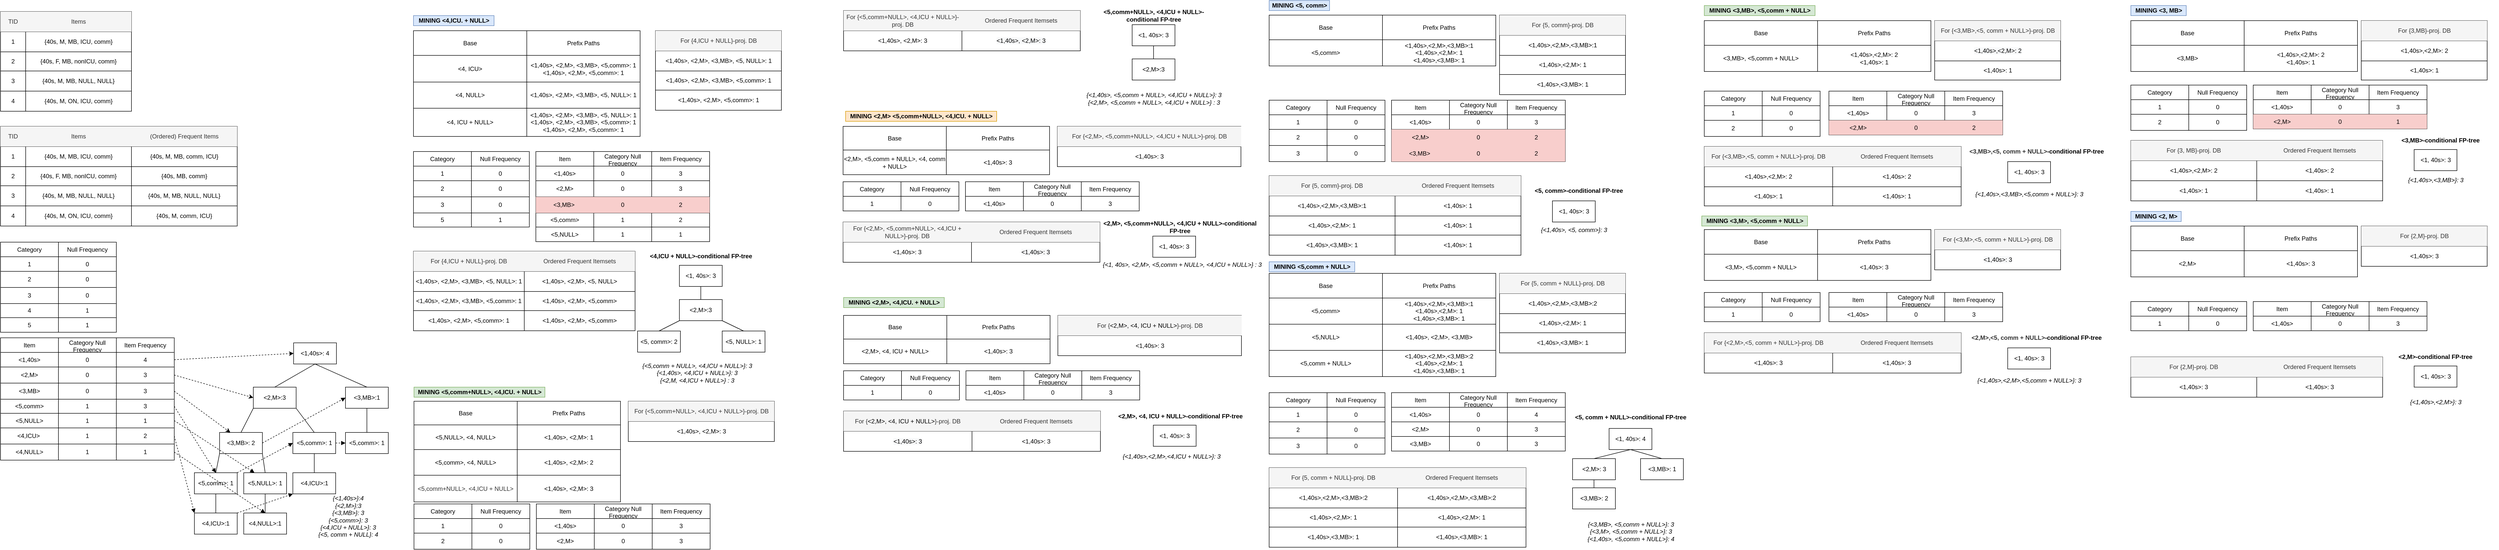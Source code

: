 <mxfile version="14.9.8" type="device"><diagram id="Cdz77VhdWxF77yfHLaNs" name="Page-1"><mxGraphModel dx="4790" dy="3225" grid="1" gridSize="10" guides="1" tooltips="1" connect="1" arrows="1" fold="1" page="1" pageScale="1" pageWidth="850" pageHeight="1100" math="0" shadow="0"><root><mxCell id="0"/><mxCell id="1" parent="0"/><mxCell id="DlViHtF3ksUefY2C1CAn-1" style="edgeStyle=none;rounded=0;orthogonalLoop=1;jettySize=auto;html=1;exitX=0.5;exitY=1;exitDx=0;exitDy=0;endArrow=none;endFill=0;entryX=0.5;entryY=0;entryDx=0;entryDy=0;" parent="1" source="DlViHtF3ksUefY2C1CAn-3" target="DlViHtF3ksUefY2C1CAn-25" edge="1"><mxGeometry relative="1" as="geometry"><mxPoint x="2450" y="1848" as="targetPoint"/></mxGeometry></mxCell><mxCell id="DlViHtF3ksUefY2C1CAn-2" style="edgeStyle=none;rounded=0;orthogonalLoop=1;jettySize=auto;html=1;exitX=0.5;exitY=1;exitDx=0;exitDy=0;endArrow=none;endFill=0;entryX=0.5;entryY=0;entryDx=0;entryDy=0;" parent="1" source="DlViHtF3ksUefY2C1CAn-3" target="DlViHtF3ksUefY2C1CAn-24" edge="1"><mxGeometry relative="1" as="geometry"><mxPoint x="2267" y="1822" as="targetPoint"/></mxGeometry></mxCell><mxCell id="DlViHtF3ksUefY2C1CAn-3" value="&amp;lt;1,40s&amp;gt;: 4" style="rounded=0;whiteSpace=wrap;html=1;" parent="1" vertex="1"><mxGeometry x="2322" y="1780" width="85" height="42" as="geometry"/></mxCell><mxCell id="DlViHtF3ksUefY2C1CAn-29" style="rounded=0;orthogonalLoop=1;jettySize=auto;html=1;exitX=0;exitY=1;exitDx=0;exitDy=0;entryX=0.5;entryY=0;entryDx=0;entryDy=0;endArrow=none;endFill=0;" parent="1" source="DlViHtF3ksUefY2C1CAn-24" target="DlViHtF3ksUefY2C1CAn-28" edge="1"><mxGeometry relative="1" as="geometry"/></mxCell><mxCell id="DlViHtF3ksUefY2C1CAn-31" style="rounded=0;orthogonalLoop=1;jettySize=auto;html=1;exitX=1;exitY=1;exitDx=0;exitDy=0;entryX=0.5;entryY=0;entryDx=0;entryDy=0;endArrow=none;endFill=0;" parent="1" source="DlViHtF3ksUefY2C1CAn-24" target="DlViHtF3ksUefY2C1CAn-30" edge="1"><mxGeometry relative="1" as="geometry"/></mxCell><mxCell id="DlViHtF3ksUefY2C1CAn-24" value="&amp;lt;2,M&amp;gt;:3" style="rounded=0;whiteSpace=wrap;html=1;" parent="1" vertex="1"><mxGeometry x="2242" y="1868" width="85" height="42" as="geometry"/></mxCell><mxCell id="DlViHtF3ksUefY2C1CAn-27" style="edgeStyle=orthogonalEdgeStyle;rounded=0;orthogonalLoop=1;jettySize=auto;html=1;exitX=0.5;exitY=1;exitDx=0;exitDy=0;entryX=0.5;entryY=0;entryDx=0;entryDy=0;endArrow=none;endFill=0;" parent="1" source="DlViHtF3ksUefY2C1CAn-25" target="DlViHtF3ksUefY2C1CAn-26" edge="1"><mxGeometry relative="1" as="geometry"/></mxCell><mxCell id="DlViHtF3ksUefY2C1CAn-25" value="&amp;lt;3,MB&amp;gt;:1" style="rounded=0;whiteSpace=wrap;html=1;" parent="1" vertex="1"><mxGeometry x="2425" y="1868" width="85" height="42" as="geometry"/></mxCell><mxCell id="DlViHtF3ksUefY2C1CAn-26" value="&amp;lt;5,comm&amp;gt;: 1" style="rounded=0;whiteSpace=wrap;html=1;" parent="1" vertex="1"><mxGeometry x="2425" y="1958" width="85" height="42" as="geometry"/></mxCell><mxCell id="DlViHtF3ksUefY2C1CAn-42" style="edgeStyle=none;rounded=0;orthogonalLoop=1;jettySize=auto;html=1;exitX=1;exitY=1;exitDx=0;exitDy=0;entryX=0.5;entryY=0;entryDx=0;entryDy=0;endArrow=none;endFill=0;" parent="1" source="DlViHtF3ksUefY2C1CAn-28" target="DlViHtF3ksUefY2C1CAn-35" edge="1"><mxGeometry relative="1" as="geometry"/></mxCell><mxCell id="ff3rHPRDXzJhm5SVT7_l-220" style="edgeStyle=none;rounded=0;orthogonalLoop=1;jettySize=auto;html=1;exitX=1;exitY=0.5;exitDx=0;exitDy=0;entryX=0;entryY=0.5;entryDx=0;entryDy=0;dashed=1;endArrow=block;endFill=1;" edge="1" parent="1" source="DlViHtF3ksUefY2C1CAn-28" target="DlViHtF3ksUefY2C1CAn-25"><mxGeometry relative="1" as="geometry"/></mxCell><mxCell id="DlViHtF3ksUefY2C1CAn-28" value="&amp;lt;3,MB&amp;gt;: 2" style="rounded=0;whiteSpace=wrap;html=1;" parent="1" vertex="1"><mxGeometry x="2175" y="1958" width="85" height="42" as="geometry"/></mxCell><mxCell id="DlViHtF3ksUefY2C1CAn-33" style="edgeStyle=none;rounded=0;orthogonalLoop=1;jettySize=auto;html=1;exitX=0.5;exitY=1;exitDx=0;exitDy=0;entryX=0.5;entryY=0;entryDx=0;entryDy=0;endArrow=none;endFill=0;" parent="1" source="DlViHtF3ksUefY2C1CAn-30" target="DlViHtF3ksUefY2C1CAn-32" edge="1"><mxGeometry relative="1" as="geometry"/></mxCell><mxCell id="ff3rHPRDXzJhm5SVT7_l-225" style="edgeStyle=none;rounded=0;orthogonalLoop=1;jettySize=auto;html=1;exitX=1;exitY=0.5;exitDx=0;exitDy=0;entryX=0;entryY=0.5;entryDx=0;entryDy=0;dashed=1;endArrow=block;endFill=1;" edge="1" parent="1" source="DlViHtF3ksUefY2C1CAn-30" target="DlViHtF3ksUefY2C1CAn-26"><mxGeometry relative="1" as="geometry"/></mxCell><mxCell id="DlViHtF3ksUefY2C1CAn-30" value="&amp;lt;5,comm&amp;gt;: 1" style="rounded=0;whiteSpace=wrap;html=1;" parent="1" vertex="1"><mxGeometry x="2320.5" y="1958" width="85" height="42" as="geometry"/></mxCell><mxCell id="DlViHtF3ksUefY2C1CAn-32" value="&amp;lt;4,ICU&amp;gt;:1" style="rounded=0;whiteSpace=wrap;html=1;" parent="1" vertex="1"><mxGeometry x="2320.5" y="2038" width="85" height="42" as="geometry"/></mxCell><mxCell id="DlViHtF3ksUefY2C1CAn-36" style="edgeStyle=none;rounded=0;orthogonalLoop=1;jettySize=auto;html=1;exitX=0.5;exitY=0;exitDx=0;exitDy=0;entryX=0;entryY=1;entryDx=0;entryDy=0;endArrow=none;endFill=0;" parent="1" source="DlViHtF3ksUefY2C1CAn-34" target="DlViHtF3ksUefY2C1CAn-28" edge="1"><mxGeometry relative="1" as="geometry"/></mxCell><mxCell id="ff3rHPRDXzJhm5SVT7_l-226" style="edgeStyle=none;rounded=0;orthogonalLoop=1;jettySize=auto;html=1;exitX=1;exitY=0;exitDx=0;exitDy=0;entryX=0;entryY=0.5;entryDx=0;entryDy=0;dashed=1;endArrow=block;endFill=1;" edge="1" parent="1" source="DlViHtF3ksUefY2C1CAn-34" target="DlViHtF3ksUefY2C1CAn-30"><mxGeometry relative="1" as="geometry"/></mxCell><mxCell id="DlViHtF3ksUefY2C1CAn-34" value="&amp;lt;5,comm&amp;gt;: 1" style="rounded=0;whiteSpace=wrap;html=1;" parent="1" vertex="1"><mxGeometry x="2125" y="2038" width="85" height="42" as="geometry"/></mxCell><mxCell id="DlViHtF3ksUefY2C1CAn-35" value="&amp;lt;5,NULL&amp;gt;: 1" style="rounded=0;whiteSpace=wrap;html=1;" parent="1" vertex="1"><mxGeometry x="2223" y="2038" width="85" height="42" as="geometry"/></mxCell><mxCell id="DlViHtF3ksUefY2C1CAn-40" value="" style="edgeStyle=none;rounded=0;orthogonalLoop=1;jettySize=auto;html=1;endArrow=none;endFill=0;" parent="1" source="DlViHtF3ksUefY2C1CAn-38" target="DlViHtF3ksUefY2C1CAn-34" edge="1"><mxGeometry relative="1" as="geometry"/></mxCell><mxCell id="ff3rHPRDXzJhm5SVT7_l-228" style="edgeStyle=none;rounded=0;orthogonalLoop=1;jettySize=auto;html=1;exitX=1;exitY=0;exitDx=0;exitDy=0;entryX=0;entryY=1;entryDx=0;entryDy=0;dashed=1;endArrow=block;endFill=1;" edge="1" parent="1" source="DlViHtF3ksUefY2C1CAn-38" target="DlViHtF3ksUefY2C1CAn-32"><mxGeometry relative="1" as="geometry"/></mxCell><mxCell id="DlViHtF3ksUefY2C1CAn-38" value="&amp;lt;4,ICU&amp;gt;:1" style="rounded=0;whiteSpace=wrap;html=1;" parent="1" vertex="1"><mxGeometry x="2125" y="2118" width="85" height="42" as="geometry"/></mxCell><mxCell id="DlViHtF3ksUefY2C1CAn-41" value="" style="edgeStyle=none;rounded=0;orthogonalLoop=1;jettySize=auto;html=1;endArrow=none;endFill=0;" parent="1" source="DlViHtF3ksUefY2C1CAn-39" target="DlViHtF3ksUefY2C1CAn-35" edge="1"><mxGeometry relative="1" as="geometry"/></mxCell><mxCell id="DlViHtF3ksUefY2C1CAn-39" value="&amp;lt;4,NULL&amp;gt;:1" style="rounded=0;whiteSpace=wrap;html=1;" parent="1" vertex="1"><mxGeometry x="2223" y="2118" width="85" height="42" as="geometry"/></mxCell><mxCell id="DlViHtF3ksUefY2C1CAn-43" value="" style="shape=table;startSize=0;container=1;collapsible=0;childLayout=tableLayout;" parent="1" vertex="1"><mxGeometry x="1740" y="1122" width="260" height="198" as="geometry"/></mxCell><mxCell id="DlViHtF3ksUefY2C1CAn-44" value="" style="shape=partialRectangle;collapsible=0;dropTarget=0;pointerEvents=0;fillColor=none;top=0;left=0;bottom=0;right=0;points=[[0,0.5],[1,0.5]];portConstraint=eastwest;" parent="DlViHtF3ksUefY2C1CAn-43" vertex="1"><mxGeometry width="260" height="40" as="geometry"/></mxCell><mxCell id="DlViHtF3ksUefY2C1CAn-45" value="TID" style="shape=partialRectangle;html=1;whiteSpace=wrap;connectable=0;overflow=hidden;fillColor=#f5f5f5;top=0;left=0;bottom=0;right=0;strokeColor=#666666;fontColor=#333333;" parent="DlViHtF3ksUefY2C1CAn-44" vertex="1"><mxGeometry width="50" height="40" as="geometry"/></mxCell><mxCell id="DlViHtF3ksUefY2C1CAn-46" value="Items" style="shape=partialRectangle;html=1;whiteSpace=wrap;connectable=0;overflow=hidden;fillColor=#f5f5f5;top=0;left=0;bottom=0;right=0;strokeColor=#666666;fontColor=#333333;" parent="DlViHtF3ksUefY2C1CAn-44" vertex="1"><mxGeometry x="50" width="210" height="40" as="geometry"/></mxCell><mxCell id="DlViHtF3ksUefY2C1CAn-47" value="" style="shape=partialRectangle;collapsible=0;dropTarget=0;pointerEvents=0;fillColor=none;top=0;left=0;bottom=0;right=0;points=[[0,0.5],[1,0.5]];portConstraint=eastwest;" parent="DlViHtF3ksUefY2C1CAn-43" vertex="1"><mxGeometry y="40" width="260" height="40" as="geometry"/></mxCell><mxCell id="DlViHtF3ksUefY2C1CAn-48" value="1" style="shape=partialRectangle;html=1;whiteSpace=wrap;connectable=0;overflow=hidden;fillColor=none;top=0;left=0;bottom=0;right=0;" parent="DlViHtF3ksUefY2C1CAn-47" vertex="1"><mxGeometry width="50" height="40" as="geometry"/></mxCell><mxCell id="DlViHtF3ksUefY2C1CAn-49" value="{40s, M, MB, ICU, comm}" style="shape=partialRectangle;html=1;whiteSpace=wrap;connectable=0;overflow=hidden;fillColor=none;top=0;left=0;bottom=0;right=0;" parent="DlViHtF3ksUefY2C1CAn-47" vertex="1"><mxGeometry x="50" width="210" height="40" as="geometry"/></mxCell><mxCell id="DlViHtF3ksUefY2C1CAn-50" value="" style="shape=partialRectangle;collapsible=0;dropTarget=0;pointerEvents=0;fillColor=none;top=0;left=0;bottom=0;right=0;points=[[0,0.5],[1,0.5]];portConstraint=eastwest;" parent="DlViHtF3ksUefY2C1CAn-43" vertex="1"><mxGeometry y="80" width="260" height="38" as="geometry"/></mxCell><mxCell id="DlViHtF3ksUefY2C1CAn-51" value="2" style="shape=partialRectangle;html=1;whiteSpace=wrap;connectable=0;overflow=hidden;fillColor=none;top=0;left=0;bottom=0;right=0;" parent="DlViHtF3ksUefY2C1CAn-50" vertex="1"><mxGeometry width="50" height="38" as="geometry"/></mxCell><mxCell id="DlViHtF3ksUefY2C1CAn-52" value="{40s, F, MB, nonICU, comm}" style="shape=partialRectangle;html=1;whiteSpace=wrap;connectable=0;overflow=hidden;fillColor=none;top=0;left=0;bottom=0;right=0;" parent="DlViHtF3ksUefY2C1CAn-50" vertex="1"><mxGeometry x="50" width="210" height="38" as="geometry"/></mxCell><mxCell id="DlViHtF3ksUefY2C1CAn-53" value="" style="shape=partialRectangle;collapsible=0;dropTarget=0;pointerEvents=0;fillColor=none;top=0;left=0;bottom=0;right=0;points=[[0,0.5],[1,0.5]];portConstraint=eastwest;" parent="DlViHtF3ksUefY2C1CAn-43" vertex="1"><mxGeometry y="118" width="260" height="40" as="geometry"/></mxCell><mxCell id="DlViHtF3ksUefY2C1CAn-54" value="3" style="shape=partialRectangle;html=1;whiteSpace=wrap;connectable=0;overflow=hidden;fillColor=none;top=0;left=0;bottom=0;right=0;" parent="DlViHtF3ksUefY2C1CAn-53" vertex="1"><mxGeometry width="50" height="40" as="geometry"/></mxCell><mxCell id="DlViHtF3ksUefY2C1CAn-55" value="{40s, M, MB, NULL, NULL}" style="shape=partialRectangle;html=1;whiteSpace=wrap;connectable=0;overflow=hidden;fillColor=none;top=0;left=0;bottom=0;right=0;" parent="DlViHtF3ksUefY2C1CAn-53" vertex="1"><mxGeometry x="50" width="210" height="40" as="geometry"/></mxCell><mxCell id="DlViHtF3ksUefY2C1CAn-56" value="" style="shape=partialRectangle;collapsible=0;dropTarget=0;pointerEvents=0;fillColor=none;top=0;left=0;bottom=0;right=0;points=[[0,0.5],[1,0.5]];portConstraint=eastwest;" parent="DlViHtF3ksUefY2C1CAn-43" vertex="1"><mxGeometry y="158" width="260" height="40" as="geometry"/></mxCell><mxCell id="DlViHtF3ksUefY2C1CAn-57" value="4" style="shape=partialRectangle;html=1;whiteSpace=wrap;connectable=0;overflow=hidden;fillColor=none;top=0;left=0;bottom=0;right=0;" parent="DlViHtF3ksUefY2C1CAn-56" vertex="1"><mxGeometry width="50" height="40" as="geometry"/></mxCell><mxCell id="DlViHtF3ksUefY2C1CAn-58" value="{40s, M, ON, ICU, comm}" style="shape=partialRectangle;html=1;whiteSpace=wrap;connectable=0;overflow=hidden;fillColor=none;top=0;left=0;bottom=0;right=0;" parent="DlViHtF3ksUefY2C1CAn-56" vertex="1"><mxGeometry x="50" width="210" height="40" as="geometry"/></mxCell><mxCell id="ff3rHPRDXzJhm5SVT7_l-51" value="" style="shape=table;startSize=0;container=1;collapsible=0;childLayout=tableLayout;" vertex="1" parent="1"><mxGeometry x="1740" y="1770" width="345" height="243.0" as="geometry"/></mxCell><mxCell id="ff3rHPRDXzJhm5SVT7_l-52" style="shape=partialRectangle;collapsible=0;dropTarget=0;pointerEvents=0;fillColor=none;top=0;left=0;bottom=0;right=0;points=[[0,0.5],[1,0.5]];portConstraint=eastwest;" vertex="1" parent="ff3rHPRDXzJhm5SVT7_l-51"><mxGeometry width="345" height="29" as="geometry"/></mxCell><mxCell id="ff3rHPRDXzJhm5SVT7_l-53" value="Item" style="shape=partialRectangle;html=1;whiteSpace=wrap;connectable=0;overflow=hidden;fillColor=none;top=0;left=0;bottom=0;right=0;" vertex="1" parent="ff3rHPRDXzJhm5SVT7_l-52"><mxGeometry width="115" height="29" as="geometry"/></mxCell><mxCell id="ff3rHPRDXzJhm5SVT7_l-54" value="Category Null Frequency" style="shape=partialRectangle;html=1;whiteSpace=wrap;connectable=0;overflow=hidden;fillColor=none;top=0;left=0;bottom=0;right=0;" vertex="1" parent="ff3rHPRDXzJhm5SVT7_l-52"><mxGeometry x="115" width="115" height="29" as="geometry"/></mxCell><mxCell id="ff3rHPRDXzJhm5SVT7_l-97" value="Item Frequency" style="shape=partialRectangle;html=1;whiteSpace=wrap;connectable=0;overflow=hidden;fillColor=none;top=0;left=0;bottom=0;right=0;" vertex="1" parent="ff3rHPRDXzJhm5SVT7_l-52"><mxGeometry x="230" width="115" height="29" as="geometry"/></mxCell><mxCell id="ff3rHPRDXzJhm5SVT7_l-55" value="" style="shape=partialRectangle;collapsible=0;dropTarget=0;pointerEvents=0;fillColor=none;top=0;left=0;bottom=0;right=0;points=[[0,0.5],[1,0.5]];portConstraint=eastwest;" vertex="1" parent="ff3rHPRDXzJhm5SVT7_l-51"><mxGeometry y="29" width="345" height="29" as="geometry"/></mxCell><mxCell id="ff3rHPRDXzJhm5SVT7_l-56" value="&amp;lt;1,40s&amp;gt;" style="shape=partialRectangle;html=1;whiteSpace=wrap;connectable=0;overflow=hidden;fillColor=none;top=0;left=0;bottom=0;right=0;" vertex="1" parent="ff3rHPRDXzJhm5SVT7_l-55"><mxGeometry width="115" height="29" as="geometry"/></mxCell><mxCell id="ff3rHPRDXzJhm5SVT7_l-57" value="0" style="shape=partialRectangle;html=1;whiteSpace=wrap;connectable=0;overflow=hidden;fillColor=none;top=0;left=0;bottom=0;right=0;" vertex="1" parent="ff3rHPRDXzJhm5SVT7_l-55"><mxGeometry x="115" width="115" height="29" as="geometry"/></mxCell><mxCell id="ff3rHPRDXzJhm5SVT7_l-98" value="4" style="shape=partialRectangle;html=1;whiteSpace=wrap;connectable=0;overflow=hidden;fillColor=none;top=0;left=0;bottom=0;right=0;" vertex="1" parent="ff3rHPRDXzJhm5SVT7_l-55"><mxGeometry x="230" width="115" height="29" as="geometry"/></mxCell><mxCell id="ff3rHPRDXzJhm5SVT7_l-64" value="" style="shape=partialRectangle;collapsible=0;dropTarget=0;pointerEvents=0;fillColor=none;top=0;left=0;bottom=0;right=0;points=[[0,0.5],[1,0.5]];portConstraint=eastwest;" vertex="1" parent="ff3rHPRDXzJhm5SVT7_l-51"><mxGeometry y="58" width="345" height="32" as="geometry"/></mxCell><mxCell id="ff3rHPRDXzJhm5SVT7_l-65" value="&amp;lt;2,M&amp;gt;" style="shape=partialRectangle;html=1;whiteSpace=wrap;connectable=0;overflow=hidden;fillColor=none;top=0;left=0;bottom=0;right=0;" vertex="1" parent="ff3rHPRDXzJhm5SVT7_l-64"><mxGeometry width="115" height="32" as="geometry"/></mxCell><mxCell id="ff3rHPRDXzJhm5SVT7_l-66" value="0" style="shape=partialRectangle;html=1;whiteSpace=wrap;connectable=0;overflow=hidden;fillColor=none;top=0;left=0;bottom=0;right=0;" vertex="1" parent="ff3rHPRDXzJhm5SVT7_l-64"><mxGeometry x="115" width="115" height="32" as="geometry"/></mxCell><mxCell id="ff3rHPRDXzJhm5SVT7_l-101" value="3" style="shape=partialRectangle;html=1;whiteSpace=wrap;connectable=0;overflow=hidden;fillColor=none;top=0;left=0;bottom=0;right=0;" vertex="1" parent="ff3rHPRDXzJhm5SVT7_l-64"><mxGeometry x="230" width="115" height="32" as="geometry"/></mxCell><mxCell id="ff3rHPRDXzJhm5SVT7_l-88" style="shape=partialRectangle;collapsible=0;dropTarget=0;pointerEvents=0;fillColor=none;top=0;left=0;bottom=0;right=0;points=[[0,0.5],[1,0.5]];portConstraint=eastwest;" vertex="1" parent="ff3rHPRDXzJhm5SVT7_l-51"><mxGeometry y="90" width="345" height="32" as="geometry"/></mxCell><mxCell id="ff3rHPRDXzJhm5SVT7_l-89" value="&amp;lt;3,MB&amp;gt;" style="shape=partialRectangle;html=1;whiteSpace=wrap;connectable=0;overflow=hidden;fillColor=none;top=0;left=0;bottom=0;right=0;" vertex="1" parent="ff3rHPRDXzJhm5SVT7_l-88"><mxGeometry width="115" height="32" as="geometry"/></mxCell><mxCell id="ff3rHPRDXzJhm5SVT7_l-90" value="0" style="shape=partialRectangle;html=1;whiteSpace=wrap;connectable=0;overflow=hidden;fillColor=none;top=0;left=0;bottom=0;right=0;" vertex="1" parent="ff3rHPRDXzJhm5SVT7_l-88"><mxGeometry x="115" width="115" height="32" as="geometry"/></mxCell><mxCell id="ff3rHPRDXzJhm5SVT7_l-102" value="3" style="shape=partialRectangle;html=1;whiteSpace=wrap;connectable=0;overflow=hidden;fillColor=none;top=0;left=0;bottom=0;right=0;" vertex="1" parent="ff3rHPRDXzJhm5SVT7_l-88"><mxGeometry x="230" width="115" height="32" as="geometry"/></mxCell><mxCell id="ff3rHPRDXzJhm5SVT7_l-58" value="" style="shape=partialRectangle;collapsible=0;dropTarget=0;pointerEvents=0;fillColor=none;top=0;left=0;bottom=0;right=0;points=[[0,0.5],[1,0.5]];portConstraint=eastwest;" vertex="1" parent="ff3rHPRDXzJhm5SVT7_l-51"><mxGeometry y="122" width="345" height="28" as="geometry"/></mxCell><mxCell id="ff3rHPRDXzJhm5SVT7_l-59" value="&amp;lt;5,comm&amp;gt;" style="shape=partialRectangle;html=1;whiteSpace=wrap;connectable=0;overflow=hidden;fillColor=none;top=0;left=0;bottom=0;right=0;" vertex="1" parent="ff3rHPRDXzJhm5SVT7_l-58"><mxGeometry width="115" height="28" as="geometry"/></mxCell><mxCell id="ff3rHPRDXzJhm5SVT7_l-60" value="1" style="shape=partialRectangle;html=1;whiteSpace=wrap;connectable=0;overflow=hidden;fillColor=none;top=0;left=0;bottom=0;right=0;" vertex="1" parent="ff3rHPRDXzJhm5SVT7_l-58"><mxGeometry x="115" width="115" height="28" as="geometry"/></mxCell><mxCell id="ff3rHPRDXzJhm5SVT7_l-99" value="3" style="shape=partialRectangle;html=1;whiteSpace=wrap;connectable=0;overflow=hidden;fillColor=none;top=0;left=0;bottom=0;right=0;" vertex="1" parent="ff3rHPRDXzJhm5SVT7_l-58"><mxGeometry x="230" width="115" height="28" as="geometry"/></mxCell><mxCell id="ff3rHPRDXzJhm5SVT7_l-61" value="" style="shape=partialRectangle;collapsible=0;dropTarget=0;pointerEvents=0;fillColor=none;top=0;left=0;bottom=0;right=0;points=[[0,0.5],[1,0.5]];portConstraint=eastwest;" vertex="1" parent="ff3rHPRDXzJhm5SVT7_l-51"><mxGeometry y="150" width="345" height="29" as="geometry"/></mxCell><mxCell id="ff3rHPRDXzJhm5SVT7_l-62" value="&amp;lt;5,NULL&amp;gt;" style="shape=partialRectangle;html=1;whiteSpace=wrap;connectable=0;overflow=hidden;fillColor=none;top=0;left=0;bottom=0;right=0;" vertex="1" parent="ff3rHPRDXzJhm5SVT7_l-61"><mxGeometry width="115" height="29" as="geometry"/></mxCell><mxCell id="ff3rHPRDXzJhm5SVT7_l-63" value="1" style="shape=partialRectangle;html=1;whiteSpace=wrap;connectable=0;overflow=hidden;fillColor=none;top=0;left=0;bottom=0;right=0;" vertex="1" parent="ff3rHPRDXzJhm5SVT7_l-61"><mxGeometry x="115" width="115" height="29" as="geometry"/></mxCell><mxCell id="ff3rHPRDXzJhm5SVT7_l-100" value="1" style="shape=partialRectangle;html=1;whiteSpace=wrap;connectable=0;overflow=hidden;fillColor=none;top=0;left=0;bottom=0;right=0;" vertex="1" parent="ff3rHPRDXzJhm5SVT7_l-61"><mxGeometry x="230" width="115" height="29" as="geometry"/></mxCell><mxCell id="ff3rHPRDXzJhm5SVT7_l-91" style="shape=partialRectangle;collapsible=0;dropTarget=0;pointerEvents=0;fillColor=none;top=0;left=0;bottom=0;right=0;points=[[0,0.5],[1,0.5]];portConstraint=eastwest;" vertex="1" parent="ff3rHPRDXzJhm5SVT7_l-51"><mxGeometry y="179" width="345" height="32" as="geometry"/></mxCell><mxCell id="ff3rHPRDXzJhm5SVT7_l-92" value="&lt;span style=&quot;white-space: pre&quot;&gt;&amp;lt;4,ICU&amp;gt;	&lt;/span&gt;" style="shape=partialRectangle;html=1;whiteSpace=wrap;connectable=0;overflow=hidden;fillColor=none;top=0;left=0;bottom=0;right=0;" vertex="1" parent="ff3rHPRDXzJhm5SVT7_l-91"><mxGeometry width="115" height="32" as="geometry"/></mxCell><mxCell id="ff3rHPRDXzJhm5SVT7_l-93" value="1" style="shape=partialRectangle;html=1;whiteSpace=wrap;connectable=0;overflow=hidden;fillColor=none;top=0;left=0;bottom=0;right=0;" vertex="1" parent="ff3rHPRDXzJhm5SVT7_l-91"><mxGeometry x="115" width="115" height="32" as="geometry"/></mxCell><mxCell id="ff3rHPRDXzJhm5SVT7_l-103" value="2" style="shape=partialRectangle;html=1;whiteSpace=wrap;connectable=0;overflow=hidden;fillColor=none;top=0;left=0;bottom=0;right=0;" vertex="1" parent="ff3rHPRDXzJhm5SVT7_l-91"><mxGeometry x="230" width="115" height="32" as="geometry"/></mxCell><mxCell id="ff3rHPRDXzJhm5SVT7_l-94" style="shape=partialRectangle;collapsible=0;dropTarget=0;pointerEvents=0;fillColor=none;top=0;left=0;bottom=0;right=0;points=[[0,0.5],[1,0.5]];portConstraint=eastwest;" vertex="1" parent="ff3rHPRDXzJhm5SVT7_l-51"><mxGeometry y="211" width="345" height="32" as="geometry"/></mxCell><mxCell id="ff3rHPRDXzJhm5SVT7_l-95" value="&amp;lt;4,NULL&amp;gt;" style="shape=partialRectangle;html=1;whiteSpace=wrap;connectable=0;overflow=hidden;fillColor=none;top=0;left=0;bottom=0;right=0;" vertex="1" parent="ff3rHPRDXzJhm5SVT7_l-94"><mxGeometry width="115" height="32" as="geometry"/></mxCell><mxCell id="ff3rHPRDXzJhm5SVT7_l-96" value="1" style="shape=partialRectangle;html=1;whiteSpace=wrap;connectable=0;overflow=hidden;fillColor=none;top=0;left=0;bottom=0;right=0;" vertex="1" parent="ff3rHPRDXzJhm5SVT7_l-94"><mxGeometry x="115" width="115" height="32" as="geometry"/></mxCell><mxCell id="ff3rHPRDXzJhm5SVT7_l-104" value="1" style="shape=partialRectangle;html=1;whiteSpace=wrap;connectable=0;overflow=hidden;fillColor=none;top=0;left=0;bottom=0;right=0;" vertex="1" parent="ff3rHPRDXzJhm5SVT7_l-94"><mxGeometry x="230" width="115" height="32" as="geometry"/></mxCell><mxCell id="ff3rHPRDXzJhm5SVT7_l-119" style="edgeStyle=none;rounded=0;orthogonalLoop=1;jettySize=auto;html=1;exitX=0.5;exitY=1;exitDx=0;exitDy=0;entryX=0.75;entryY=1;entryDx=0;entryDy=0;endArrow=none;endFill=0;" edge="1" parent="1" source="DlViHtF3ksUefY2C1CAn-34" target="DlViHtF3ksUefY2C1CAn-34"><mxGeometry relative="1" as="geometry"/></mxCell><mxCell id="ff3rHPRDXzJhm5SVT7_l-165" value="" style="shape=table;startSize=0;container=1;collapsible=0;childLayout=tableLayout;" vertex="1" parent="1"><mxGeometry x="1740" y="1350" width="470" height="198" as="geometry"/></mxCell><mxCell id="ff3rHPRDXzJhm5SVT7_l-166" value="" style="shape=partialRectangle;collapsible=0;dropTarget=0;pointerEvents=0;fillColor=none;top=0;left=0;bottom=0;right=0;points=[[0,0.5],[1,0.5]];portConstraint=eastwest;" vertex="1" parent="ff3rHPRDXzJhm5SVT7_l-165"><mxGeometry width="470" height="40" as="geometry"/></mxCell><mxCell id="ff3rHPRDXzJhm5SVT7_l-167" value="TID" style="shape=partialRectangle;html=1;whiteSpace=wrap;connectable=0;overflow=hidden;fillColor=#f5f5f5;top=0;left=0;bottom=0;right=0;strokeColor=#666666;fontColor=#333333;" vertex="1" parent="ff3rHPRDXzJhm5SVT7_l-166"><mxGeometry width="50" height="40" as="geometry"/></mxCell><mxCell id="ff3rHPRDXzJhm5SVT7_l-168" value="Items" style="shape=partialRectangle;html=1;whiteSpace=wrap;connectable=0;overflow=hidden;fillColor=#f5f5f5;top=0;left=0;bottom=0;right=0;strokeColor=#666666;fontColor=#333333;" vertex="1" parent="ff3rHPRDXzJhm5SVT7_l-166"><mxGeometry x="50" width="210" height="40" as="geometry"/></mxCell><mxCell id="ff3rHPRDXzJhm5SVT7_l-181" value="(Ordered) Frequent Items" style="shape=partialRectangle;html=1;whiteSpace=wrap;connectable=0;overflow=hidden;fillColor=#f5f5f5;top=0;left=0;bottom=0;right=0;strokeColor=#666666;fontColor=#333333;" vertex="1" parent="ff3rHPRDXzJhm5SVT7_l-166"><mxGeometry x="260" width="210" height="40" as="geometry"/></mxCell><mxCell id="ff3rHPRDXzJhm5SVT7_l-169" value="" style="shape=partialRectangle;collapsible=0;dropTarget=0;pointerEvents=0;fillColor=none;top=0;left=0;bottom=0;right=0;points=[[0,0.5],[1,0.5]];portConstraint=eastwest;" vertex="1" parent="ff3rHPRDXzJhm5SVT7_l-165"><mxGeometry y="40" width="470" height="40" as="geometry"/></mxCell><mxCell id="ff3rHPRDXzJhm5SVT7_l-170" value="1" style="shape=partialRectangle;html=1;whiteSpace=wrap;connectable=0;overflow=hidden;fillColor=none;top=0;left=0;bottom=0;right=0;" vertex="1" parent="ff3rHPRDXzJhm5SVT7_l-169"><mxGeometry width="50" height="40" as="geometry"/></mxCell><mxCell id="ff3rHPRDXzJhm5SVT7_l-171" value="{40s, M, MB, ICU, comm}" style="shape=partialRectangle;html=1;whiteSpace=wrap;connectable=0;overflow=hidden;fillColor=none;top=0;left=0;bottom=0;right=0;" vertex="1" parent="ff3rHPRDXzJhm5SVT7_l-169"><mxGeometry x="50" width="210" height="40" as="geometry"/></mxCell><mxCell id="ff3rHPRDXzJhm5SVT7_l-182" value="{40s, M, MB, comm, ICU}" style="shape=partialRectangle;html=1;whiteSpace=wrap;connectable=0;overflow=hidden;fillColor=none;top=0;left=0;bottom=0;right=0;" vertex="1" parent="ff3rHPRDXzJhm5SVT7_l-169"><mxGeometry x="260" width="210" height="40" as="geometry"/></mxCell><mxCell id="ff3rHPRDXzJhm5SVT7_l-172" value="" style="shape=partialRectangle;collapsible=0;dropTarget=0;pointerEvents=0;fillColor=none;top=0;left=0;bottom=0;right=0;points=[[0,0.5],[1,0.5]];portConstraint=eastwest;" vertex="1" parent="ff3rHPRDXzJhm5SVT7_l-165"><mxGeometry y="80" width="470" height="38" as="geometry"/></mxCell><mxCell id="ff3rHPRDXzJhm5SVT7_l-173" value="2" style="shape=partialRectangle;html=1;whiteSpace=wrap;connectable=0;overflow=hidden;fillColor=none;top=0;left=0;bottom=0;right=0;" vertex="1" parent="ff3rHPRDXzJhm5SVT7_l-172"><mxGeometry width="50" height="38" as="geometry"/></mxCell><mxCell id="ff3rHPRDXzJhm5SVT7_l-174" value="{40s, F, MB, nonICU, comm}" style="shape=partialRectangle;html=1;whiteSpace=wrap;connectable=0;overflow=hidden;fillColor=none;top=0;left=0;bottom=0;right=0;" vertex="1" parent="ff3rHPRDXzJhm5SVT7_l-172"><mxGeometry x="50" width="210" height="38" as="geometry"/></mxCell><mxCell id="ff3rHPRDXzJhm5SVT7_l-183" value="{40s, MB, comm}" style="shape=partialRectangle;html=1;whiteSpace=wrap;connectable=0;overflow=hidden;fillColor=none;top=0;left=0;bottom=0;right=0;" vertex="1" parent="ff3rHPRDXzJhm5SVT7_l-172"><mxGeometry x="260" width="210" height="38" as="geometry"/></mxCell><mxCell id="ff3rHPRDXzJhm5SVT7_l-175" value="" style="shape=partialRectangle;collapsible=0;dropTarget=0;pointerEvents=0;fillColor=none;top=0;left=0;bottom=0;right=0;points=[[0,0.5],[1,0.5]];portConstraint=eastwest;" vertex="1" parent="ff3rHPRDXzJhm5SVT7_l-165"><mxGeometry y="118" width="470" height="40" as="geometry"/></mxCell><mxCell id="ff3rHPRDXzJhm5SVT7_l-176" value="3" style="shape=partialRectangle;html=1;whiteSpace=wrap;connectable=0;overflow=hidden;fillColor=none;top=0;left=0;bottom=0;right=0;" vertex="1" parent="ff3rHPRDXzJhm5SVT7_l-175"><mxGeometry width="50" height="40" as="geometry"/></mxCell><mxCell id="ff3rHPRDXzJhm5SVT7_l-177" value="{40s, M, MB, NULL, NULL}" style="shape=partialRectangle;html=1;whiteSpace=wrap;connectable=0;overflow=hidden;fillColor=none;top=0;left=0;bottom=0;right=0;" vertex="1" parent="ff3rHPRDXzJhm5SVT7_l-175"><mxGeometry x="50" width="210" height="40" as="geometry"/></mxCell><mxCell id="ff3rHPRDXzJhm5SVT7_l-184" value="{40s, M, MB, NULL, NULL}" style="shape=partialRectangle;html=1;whiteSpace=wrap;connectable=0;overflow=hidden;fillColor=none;top=0;left=0;bottom=0;right=0;" vertex="1" parent="ff3rHPRDXzJhm5SVT7_l-175"><mxGeometry x="260" width="210" height="40" as="geometry"/></mxCell><mxCell id="ff3rHPRDXzJhm5SVT7_l-178" value="" style="shape=partialRectangle;collapsible=0;dropTarget=0;pointerEvents=0;fillColor=none;top=0;left=0;bottom=0;right=0;points=[[0,0.5],[1,0.5]];portConstraint=eastwest;" vertex="1" parent="ff3rHPRDXzJhm5SVT7_l-165"><mxGeometry y="158" width="470" height="40" as="geometry"/></mxCell><mxCell id="ff3rHPRDXzJhm5SVT7_l-179" value="4" style="shape=partialRectangle;html=1;whiteSpace=wrap;connectable=0;overflow=hidden;fillColor=none;top=0;left=0;bottom=0;right=0;" vertex="1" parent="ff3rHPRDXzJhm5SVT7_l-178"><mxGeometry width="50" height="40" as="geometry"/></mxCell><mxCell id="ff3rHPRDXzJhm5SVT7_l-180" value="{40s, M, ON, ICU, comm}" style="shape=partialRectangle;html=1;whiteSpace=wrap;connectable=0;overflow=hidden;fillColor=none;top=0;left=0;bottom=0;right=0;" vertex="1" parent="ff3rHPRDXzJhm5SVT7_l-178"><mxGeometry x="50" width="210" height="40" as="geometry"/></mxCell><mxCell id="ff3rHPRDXzJhm5SVT7_l-185" value="{40s, M, comm, ICU}" style="shape=partialRectangle;html=1;whiteSpace=wrap;connectable=0;overflow=hidden;fillColor=none;top=0;left=0;bottom=0;right=0;" vertex="1" parent="ff3rHPRDXzJhm5SVT7_l-178"><mxGeometry x="260" width="210" height="40" as="geometry"/></mxCell><mxCell id="ff3rHPRDXzJhm5SVT7_l-217" value="" style="endArrow=classic;html=1;exitX=1;exitY=0.5;exitDx=0;exitDy=0;dashed=1;entryX=0;entryY=0.5;entryDx=0;entryDy=0;" edge="1" parent="1" source="ff3rHPRDXzJhm5SVT7_l-55" target="DlViHtF3ksUefY2C1CAn-3"><mxGeometry width="50" height="50" relative="1" as="geometry"><mxPoint x="2095" y="1820" as="sourcePoint"/><mxPoint x="2315" y="1810" as="targetPoint"/></mxGeometry></mxCell><mxCell id="ff3rHPRDXzJhm5SVT7_l-218" value="" style="endArrow=classic;html=1;exitX=1;exitY=0.5;exitDx=0;exitDy=0;dashed=1;entryX=0;entryY=0.5;entryDx=0;entryDy=0;" edge="1" parent="1" source="ff3rHPRDXzJhm5SVT7_l-64" target="DlViHtF3ksUefY2C1CAn-24"><mxGeometry width="50" height="50" relative="1" as="geometry"><mxPoint x="2095" y="1823.5" as="sourcePoint"/><mxPoint x="2332" y="1811" as="targetPoint"/></mxGeometry></mxCell><mxCell id="ff3rHPRDXzJhm5SVT7_l-219" value="" style="endArrow=classic;html=1;exitX=1;exitY=0.5;exitDx=0;exitDy=0;dashed=1;entryX=0.25;entryY=0;entryDx=0;entryDy=0;" edge="1" parent="1" source="ff3rHPRDXzJhm5SVT7_l-88" target="DlViHtF3ksUefY2C1CAn-28"><mxGeometry width="50" height="50" relative="1" as="geometry"><mxPoint x="2089" y="1890" as="sourcePoint"/><mxPoint x="2246" y="1935" as="targetPoint"/></mxGeometry></mxCell><mxCell id="ff3rHPRDXzJhm5SVT7_l-221" style="edgeStyle=none;rounded=0;orthogonalLoop=1;jettySize=auto;html=1;exitX=1;exitY=0.5;exitDx=0;exitDy=0;entryX=0.25;entryY=0;entryDx=0;entryDy=0;dashed=1;endArrow=block;endFill=1;" edge="1" parent="1" source="ff3rHPRDXzJhm5SVT7_l-61" target="DlViHtF3ksUefY2C1CAn-35"><mxGeometry relative="1" as="geometry"/></mxCell><mxCell id="ff3rHPRDXzJhm5SVT7_l-223" style="edgeStyle=none;rounded=0;orthogonalLoop=1;jettySize=auto;html=1;exitX=1;exitY=0.5;exitDx=0;exitDy=0;entryX=0.5;entryY=0;entryDx=0;entryDy=0;dashed=1;endArrow=block;endFill=1;" edge="1" parent="1" source="ff3rHPRDXzJhm5SVT7_l-58" target="DlViHtF3ksUefY2C1CAn-34"><mxGeometry relative="1" as="geometry"/></mxCell><mxCell id="ff3rHPRDXzJhm5SVT7_l-227" style="edgeStyle=none;rounded=0;orthogonalLoop=1;jettySize=auto;html=1;exitX=1;exitY=0.5;exitDx=0;exitDy=0;entryX=0;entryY=0;entryDx=0;entryDy=0;dashed=1;endArrow=block;endFill=1;" edge="1" parent="1" source="ff3rHPRDXzJhm5SVT7_l-91" target="DlViHtF3ksUefY2C1CAn-38"><mxGeometry relative="1" as="geometry"/></mxCell><mxCell id="ff3rHPRDXzJhm5SVT7_l-229" style="edgeStyle=none;rounded=0;orthogonalLoop=1;jettySize=auto;html=1;exitX=1;exitY=0.5;exitDx=0;exitDy=0;entryX=0.5;entryY=0;entryDx=0;entryDy=0;dashed=1;endArrow=block;endFill=1;" edge="1" parent="1" source="ff3rHPRDXzJhm5SVT7_l-94" target="DlViHtF3ksUefY2C1CAn-39"><mxGeometry relative="1" as="geometry"/></mxCell><mxCell id="ff3rHPRDXzJhm5SVT7_l-231" value="" style="shape=table;startSize=0;container=1;collapsible=0;childLayout=tableLayout;" vertex="1" parent="1"><mxGeometry x="1740" y="1580" width="230" height="179.0" as="geometry"/></mxCell><mxCell id="ff3rHPRDXzJhm5SVT7_l-232" style="shape=partialRectangle;collapsible=0;dropTarget=0;pointerEvents=0;fillColor=none;top=0;left=0;bottom=0;right=0;points=[[0,0.5],[1,0.5]];portConstraint=eastwest;" vertex="1" parent="ff3rHPRDXzJhm5SVT7_l-231"><mxGeometry width="230" height="29" as="geometry"/></mxCell><mxCell id="ff3rHPRDXzJhm5SVT7_l-233" value="Category" style="shape=partialRectangle;html=1;whiteSpace=wrap;connectable=0;overflow=hidden;fillColor=none;top=0;left=0;bottom=0;right=0;" vertex="1" parent="ff3rHPRDXzJhm5SVT7_l-232"><mxGeometry width="115" height="29" as="geometry"/></mxCell><mxCell id="ff3rHPRDXzJhm5SVT7_l-234" value="Null Frequency" style="shape=partialRectangle;html=1;whiteSpace=wrap;connectable=0;overflow=hidden;fillColor=none;top=0;left=0;bottom=0;right=0;" vertex="1" parent="ff3rHPRDXzJhm5SVT7_l-232"><mxGeometry x="115" width="115" height="29" as="geometry"/></mxCell><mxCell id="ff3rHPRDXzJhm5SVT7_l-236" value="" style="shape=partialRectangle;collapsible=0;dropTarget=0;pointerEvents=0;fillColor=none;top=0;left=0;bottom=0;right=0;points=[[0,0.5],[1,0.5]];portConstraint=eastwest;" vertex="1" parent="ff3rHPRDXzJhm5SVT7_l-231"><mxGeometry y="29" width="230" height="29" as="geometry"/></mxCell><mxCell id="ff3rHPRDXzJhm5SVT7_l-237" value="1" style="shape=partialRectangle;html=1;whiteSpace=wrap;connectable=0;overflow=hidden;fillColor=none;top=0;left=0;bottom=0;right=0;" vertex="1" parent="ff3rHPRDXzJhm5SVT7_l-236"><mxGeometry width="115" height="29" as="geometry"/></mxCell><mxCell id="ff3rHPRDXzJhm5SVT7_l-238" value="0" style="shape=partialRectangle;html=1;whiteSpace=wrap;connectable=0;overflow=hidden;fillColor=none;top=0;left=0;bottom=0;right=0;" vertex="1" parent="ff3rHPRDXzJhm5SVT7_l-236"><mxGeometry x="115" width="115" height="29" as="geometry"/></mxCell><mxCell id="ff3rHPRDXzJhm5SVT7_l-240" value="" style="shape=partialRectangle;collapsible=0;dropTarget=0;pointerEvents=0;fillColor=none;top=0;left=0;bottom=0;right=0;points=[[0,0.5],[1,0.5]];portConstraint=eastwest;" vertex="1" parent="ff3rHPRDXzJhm5SVT7_l-231"><mxGeometry y="58" width="230" height="32" as="geometry"/></mxCell><mxCell id="ff3rHPRDXzJhm5SVT7_l-241" value="2" style="shape=partialRectangle;html=1;whiteSpace=wrap;connectable=0;overflow=hidden;fillColor=none;top=0;left=0;bottom=0;right=0;" vertex="1" parent="ff3rHPRDXzJhm5SVT7_l-240"><mxGeometry width="115" height="32" as="geometry"/></mxCell><mxCell id="ff3rHPRDXzJhm5SVT7_l-242" value="0" style="shape=partialRectangle;html=1;whiteSpace=wrap;connectable=0;overflow=hidden;fillColor=none;top=0;left=0;bottom=0;right=0;" vertex="1" parent="ff3rHPRDXzJhm5SVT7_l-240"><mxGeometry x="115" width="115" height="32" as="geometry"/></mxCell><mxCell id="ff3rHPRDXzJhm5SVT7_l-244" style="shape=partialRectangle;collapsible=0;dropTarget=0;pointerEvents=0;fillColor=none;top=0;left=0;bottom=0;right=0;points=[[0,0.5],[1,0.5]];portConstraint=eastwest;" vertex="1" parent="ff3rHPRDXzJhm5SVT7_l-231"><mxGeometry y="90" width="230" height="32" as="geometry"/></mxCell><mxCell id="ff3rHPRDXzJhm5SVT7_l-245" value="3" style="shape=partialRectangle;html=1;whiteSpace=wrap;connectable=0;overflow=hidden;fillColor=none;top=0;left=0;bottom=0;right=0;" vertex="1" parent="ff3rHPRDXzJhm5SVT7_l-244"><mxGeometry width="115" height="32" as="geometry"/></mxCell><mxCell id="ff3rHPRDXzJhm5SVT7_l-246" value="0" style="shape=partialRectangle;html=1;whiteSpace=wrap;connectable=0;overflow=hidden;fillColor=none;top=0;left=0;bottom=0;right=0;" vertex="1" parent="ff3rHPRDXzJhm5SVT7_l-244"><mxGeometry x="115" width="115" height="32" as="geometry"/></mxCell><mxCell id="ff3rHPRDXzJhm5SVT7_l-248" value="" style="shape=partialRectangle;collapsible=0;dropTarget=0;pointerEvents=0;fillColor=none;top=0;left=0;bottom=0;right=0;points=[[0,0.5],[1,0.5]];portConstraint=eastwest;" vertex="1" parent="ff3rHPRDXzJhm5SVT7_l-231"><mxGeometry y="122" width="230" height="28" as="geometry"/></mxCell><mxCell id="ff3rHPRDXzJhm5SVT7_l-249" value="4" style="shape=partialRectangle;html=1;whiteSpace=wrap;connectable=0;overflow=hidden;fillColor=none;top=0;left=0;bottom=0;right=0;" vertex="1" parent="ff3rHPRDXzJhm5SVT7_l-248"><mxGeometry width="115" height="28" as="geometry"/></mxCell><mxCell id="ff3rHPRDXzJhm5SVT7_l-250" value="1" style="shape=partialRectangle;html=1;whiteSpace=wrap;connectable=0;overflow=hidden;fillColor=none;top=0;left=0;bottom=0;right=0;" vertex="1" parent="ff3rHPRDXzJhm5SVT7_l-248"><mxGeometry x="115" width="115" height="28" as="geometry"/></mxCell><mxCell id="ff3rHPRDXzJhm5SVT7_l-252" value="" style="shape=partialRectangle;collapsible=0;dropTarget=0;pointerEvents=0;fillColor=none;top=0;left=0;bottom=0;right=0;points=[[0,0.5],[1,0.5]];portConstraint=eastwest;" vertex="1" parent="ff3rHPRDXzJhm5SVT7_l-231"><mxGeometry y="150" width="230" height="29" as="geometry"/></mxCell><mxCell id="ff3rHPRDXzJhm5SVT7_l-253" value="5" style="shape=partialRectangle;html=1;whiteSpace=wrap;connectable=0;overflow=hidden;fillColor=none;top=0;left=0;bottom=0;right=0;" vertex="1" parent="ff3rHPRDXzJhm5SVT7_l-252"><mxGeometry width="115" height="29" as="geometry"/></mxCell><mxCell id="ff3rHPRDXzJhm5SVT7_l-254" value="1" style="shape=partialRectangle;html=1;whiteSpace=wrap;connectable=0;overflow=hidden;fillColor=none;top=0;left=0;bottom=0;right=0;" vertex="1" parent="ff3rHPRDXzJhm5SVT7_l-252"><mxGeometry x="115" width="115" height="29" as="geometry"/></mxCell><mxCell id="ff3rHPRDXzJhm5SVT7_l-286" value="&lt;b&gt;&amp;lt;4,ICU + NULL&amp;gt;-conditional FP-tree&lt;/b&gt;" style="text;html=1;strokeColor=none;fillColor=none;align=center;verticalAlign=middle;whiteSpace=wrap;rounded=0;" vertex="1" parent="1"><mxGeometry x="3015.5" y="1598" width="230" height="20" as="geometry"/></mxCell><mxCell id="ff3rHPRDXzJhm5SVT7_l-287" style="edgeStyle=none;rounded=0;orthogonalLoop=1;jettySize=auto;html=1;exitX=0.5;exitY=1;exitDx=0;exitDy=0;entryX=0.5;entryY=0;entryDx=0;entryDy=0;endArrow=none;endFill=0;" edge="1" parent="1" source="ff3rHPRDXzJhm5SVT7_l-288" target="ff3rHPRDXzJhm5SVT7_l-291"><mxGeometry relative="1" as="geometry"/></mxCell><mxCell id="ff3rHPRDXzJhm5SVT7_l-288" value="&amp;lt;1, 40s&amp;gt;: 3" style="rounded=0;whiteSpace=wrap;html=1;" vertex="1" parent="1"><mxGeometry x="3088" y="1626" width="85" height="42" as="geometry"/></mxCell><mxCell id="ff3rHPRDXzJhm5SVT7_l-289" style="edgeStyle=none;rounded=0;orthogonalLoop=1;jettySize=auto;html=1;exitX=0;exitY=1;exitDx=0;exitDy=0;entryX=0.5;entryY=0;entryDx=0;entryDy=0;endArrow=none;endFill=0;" edge="1" parent="1" source="ff3rHPRDXzJhm5SVT7_l-291" target="ff3rHPRDXzJhm5SVT7_l-537"><mxGeometry relative="1" as="geometry"><mxPoint x="3048.5" y="1756" as="targetPoint"/></mxGeometry></mxCell><mxCell id="ff3rHPRDXzJhm5SVT7_l-291" value="&amp;lt;2,M&amp;gt;:3" style="rounded=0;whiteSpace=wrap;html=1;" vertex="1" parent="1"><mxGeometry x="3088" y="1694" width="85" height="42" as="geometry"/></mxCell><mxCell id="ff3rHPRDXzJhm5SVT7_l-296" value="&amp;lt;5, NULL&amp;gt;: 1" style="rounded=0;whiteSpace=wrap;html=1;" vertex="1" parent="1"><mxGeometry x="3173" y="1756.5" width="85" height="42" as="geometry"/></mxCell><mxCell id="ff3rHPRDXzJhm5SVT7_l-299" value="{&amp;lt;5,comm + NULL&amp;gt;, &amp;lt;4,ICU + NULL&amp;gt;}: 3&lt;br&gt;&lt;span&gt;{&amp;lt;1,40s&amp;gt;, &amp;lt;4,ICU + NULL&amp;gt;}: 3&lt;br&gt;{&amp;lt;2,M, &amp;lt;4,ICU + NULL&amp;gt;} : 3&lt;/span&gt;" style="text;html=1;align=center;verticalAlign=middle;resizable=0;points=[];autosize=1;strokeColor=none;fontStyle=2" vertex="1" parent="1"><mxGeometry x="3007.5" y="1815" width="230" height="50" as="geometry"/></mxCell><mxCell id="ff3rHPRDXzJhm5SVT7_l-304" value="" style="shape=table;startSize=0;container=1;collapsible=0;childLayout=tableLayout;" vertex="1" parent="1"><mxGeometry x="2560" y="1160" width="450" height="210" as="geometry"/></mxCell><mxCell id="ff3rHPRDXzJhm5SVT7_l-305" style="shape=partialRectangle;collapsible=0;dropTarget=0;pointerEvents=0;fillColor=none;top=0;left=0;bottom=0;right=0;points=[[0,0.5],[1,0.5]];portConstraint=eastwest;" vertex="1" parent="ff3rHPRDXzJhm5SVT7_l-304"><mxGeometry width="450" height="49" as="geometry"/></mxCell><mxCell id="ff3rHPRDXzJhm5SVT7_l-306" value="Base" style="shape=partialRectangle;html=1;whiteSpace=wrap;connectable=0;overflow=hidden;fillColor=none;top=0;left=0;bottom=0;right=0;" vertex="1" parent="ff3rHPRDXzJhm5SVT7_l-305"><mxGeometry width="225" height="49" as="geometry"/></mxCell><mxCell id="ff3rHPRDXzJhm5SVT7_l-307" value="Prefix Paths" style="shape=partialRectangle;html=1;whiteSpace=wrap;connectable=0;overflow=hidden;fillColor=none;top=0;left=0;bottom=0;right=0;" vertex="1" parent="ff3rHPRDXzJhm5SVT7_l-305"><mxGeometry x="225" width="225" height="49" as="geometry"/></mxCell><mxCell id="ff3rHPRDXzJhm5SVT7_l-311" value="" style="shape=partialRectangle;collapsible=0;dropTarget=0;pointerEvents=0;fillColor=none;top=0;left=0;bottom=0;right=0;points=[[0,0.5],[1,0.5]];portConstraint=eastwest;" vertex="1" parent="ff3rHPRDXzJhm5SVT7_l-304"><mxGeometry y="49" width="450" height="53" as="geometry"/></mxCell><mxCell id="ff3rHPRDXzJhm5SVT7_l-312" value="&amp;lt;4, ICU&amp;gt;" style="shape=partialRectangle;html=1;whiteSpace=wrap;connectable=0;overflow=hidden;fillColor=none;top=0;left=0;bottom=0;right=0;" vertex="1" parent="ff3rHPRDXzJhm5SVT7_l-311"><mxGeometry width="225" height="53" as="geometry"/></mxCell><mxCell id="ff3rHPRDXzJhm5SVT7_l-313" value="&amp;lt;1,40s&amp;gt;, &amp;lt;2,M&amp;gt;, &amp;lt;3,MB&amp;gt;, &amp;lt;5,comm&amp;gt;: 1&lt;br&gt;&amp;lt;1,40s&amp;gt;, &amp;lt;2,M&amp;gt;, &amp;lt;5,comm&amp;gt;: 1" style="shape=partialRectangle;html=1;whiteSpace=wrap;connectable=0;overflow=hidden;fillColor=none;top=0;left=0;bottom=0;right=0;" vertex="1" parent="ff3rHPRDXzJhm5SVT7_l-311"><mxGeometry x="225" width="225" height="53" as="geometry"/></mxCell><mxCell id="ff3rHPRDXzJhm5SVT7_l-308" value="" style="shape=partialRectangle;collapsible=0;dropTarget=0;pointerEvents=0;fillColor=none;top=0;left=0;bottom=0;right=0;points=[[0,0.5],[1,0.5]];portConstraint=eastwest;" vertex="1" parent="ff3rHPRDXzJhm5SVT7_l-304"><mxGeometry y="102" width="450" height="52" as="geometry"/></mxCell><mxCell id="ff3rHPRDXzJhm5SVT7_l-309" value="&amp;lt;4, NULL&amp;gt;" style="shape=partialRectangle;html=1;whiteSpace=wrap;connectable=0;overflow=hidden;fillColor=none;top=0;left=0;bottom=0;right=0;" vertex="1" parent="ff3rHPRDXzJhm5SVT7_l-308"><mxGeometry width="225" height="52" as="geometry"/></mxCell><mxCell id="ff3rHPRDXzJhm5SVT7_l-310" value="&amp;lt;1,40s&amp;gt;, &amp;lt;2,M&amp;gt;, &amp;lt;3,MB&amp;gt;, &amp;lt;5, NULL&amp;gt;: 1" style="shape=partialRectangle;html=1;whiteSpace=wrap;connectable=0;overflow=hidden;fillColor=none;top=0;left=0;bottom=0;right=0;" vertex="1" parent="ff3rHPRDXzJhm5SVT7_l-308"><mxGeometry x="225" width="225" height="52" as="geometry"/></mxCell><mxCell id="ff3rHPRDXzJhm5SVT7_l-323" style="shape=partialRectangle;collapsible=0;dropTarget=0;pointerEvents=0;fillColor=none;top=0;left=0;bottom=0;right=0;points=[[0,0.5],[1,0.5]];portConstraint=eastwest;" vertex="1" parent="ff3rHPRDXzJhm5SVT7_l-304"><mxGeometry y="154" width="450" height="56" as="geometry"/></mxCell><mxCell id="ff3rHPRDXzJhm5SVT7_l-324" value="&amp;lt;4, ICU + NULL&amp;gt;" style="shape=partialRectangle;html=1;whiteSpace=wrap;connectable=0;overflow=hidden;fillColor=none;top=0;left=0;bottom=0;right=0;" vertex="1" parent="ff3rHPRDXzJhm5SVT7_l-323"><mxGeometry width="225" height="56" as="geometry"/></mxCell><mxCell id="ff3rHPRDXzJhm5SVT7_l-325" value="&amp;lt;1,40s&amp;gt;, &amp;lt;2,M&amp;gt;, &amp;lt;3,MB&amp;gt;, &amp;lt;5, NULL&amp;gt;: 1&lt;br&gt;&amp;lt;1,40s&amp;gt;, &amp;lt;2,M&amp;gt;, &amp;lt;3,MB&amp;gt;, &amp;lt;5,comm&amp;gt;: 1&lt;br&gt;&amp;lt;1,40s&amp;gt;, &amp;lt;2,M&amp;gt;, &amp;lt;5,comm&amp;gt;: 1&lt;span&gt;&lt;br&gt;&lt;/span&gt;" style="shape=partialRectangle;html=1;whiteSpace=wrap;connectable=0;overflow=hidden;fillColor=none;top=0;left=0;bottom=0;right=0;" vertex="1" parent="ff3rHPRDXzJhm5SVT7_l-323"><mxGeometry x="225" width="225" height="56" as="geometry"/></mxCell><mxCell id="ff3rHPRDXzJhm5SVT7_l-339" value="" style="shape=table;startSize=0;container=1;collapsible=0;childLayout=tableLayout;" vertex="1" parent="1"><mxGeometry x="2803" y="1400" width="345" height="179.0" as="geometry"/></mxCell><mxCell id="ff3rHPRDXzJhm5SVT7_l-340" style="shape=partialRectangle;collapsible=0;dropTarget=0;pointerEvents=0;fillColor=none;top=0;left=0;bottom=0;right=0;points=[[0,0.5],[1,0.5]];portConstraint=eastwest;" vertex="1" parent="ff3rHPRDXzJhm5SVT7_l-339"><mxGeometry width="345" height="29" as="geometry"/></mxCell><mxCell id="ff3rHPRDXzJhm5SVT7_l-341" value="Item" style="shape=partialRectangle;html=1;whiteSpace=wrap;connectable=0;overflow=hidden;fillColor=none;top=0;left=0;bottom=0;right=0;" vertex="1" parent="ff3rHPRDXzJhm5SVT7_l-340"><mxGeometry width="115" height="29" as="geometry"/></mxCell><mxCell id="ff3rHPRDXzJhm5SVT7_l-342" value="Category Null Frequency" style="shape=partialRectangle;html=1;whiteSpace=wrap;connectable=0;overflow=hidden;fillColor=none;top=0;left=0;bottom=0;right=0;" vertex="1" parent="ff3rHPRDXzJhm5SVT7_l-340"><mxGeometry x="115" width="115" height="29" as="geometry"/></mxCell><mxCell id="ff3rHPRDXzJhm5SVT7_l-343" value="Item Frequency" style="shape=partialRectangle;html=1;whiteSpace=wrap;connectable=0;overflow=hidden;fillColor=none;top=0;left=0;bottom=0;right=0;" vertex="1" parent="ff3rHPRDXzJhm5SVT7_l-340"><mxGeometry x="230" width="115" height="29" as="geometry"/></mxCell><mxCell id="ff3rHPRDXzJhm5SVT7_l-344" value="" style="shape=partialRectangle;collapsible=0;dropTarget=0;pointerEvents=0;fillColor=none;top=0;left=0;bottom=0;right=0;points=[[0,0.5],[1,0.5]];portConstraint=eastwest;" vertex="1" parent="ff3rHPRDXzJhm5SVT7_l-339"><mxGeometry y="29" width="345" height="29" as="geometry"/></mxCell><mxCell id="ff3rHPRDXzJhm5SVT7_l-345" value="&amp;lt;1,40s&amp;gt;" style="shape=partialRectangle;html=1;whiteSpace=wrap;connectable=0;overflow=hidden;fillColor=none;top=0;left=0;bottom=0;right=0;" vertex="1" parent="ff3rHPRDXzJhm5SVT7_l-344"><mxGeometry width="115" height="29" as="geometry"/></mxCell><mxCell id="ff3rHPRDXzJhm5SVT7_l-346" value="0" style="shape=partialRectangle;html=1;whiteSpace=wrap;connectable=0;overflow=hidden;fillColor=none;top=0;left=0;bottom=0;right=0;" vertex="1" parent="ff3rHPRDXzJhm5SVT7_l-344"><mxGeometry x="115" width="115" height="29" as="geometry"/></mxCell><mxCell id="ff3rHPRDXzJhm5SVT7_l-347" value="3" style="shape=partialRectangle;html=1;whiteSpace=wrap;connectable=0;overflow=hidden;fillColor=none;top=0;left=0;bottom=0;right=0;" vertex="1" parent="ff3rHPRDXzJhm5SVT7_l-344"><mxGeometry x="230" width="115" height="29" as="geometry"/></mxCell><mxCell id="ff3rHPRDXzJhm5SVT7_l-348" value="" style="shape=partialRectangle;collapsible=0;dropTarget=0;pointerEvents=0;fillColor=none;top=0;left=0;bottom=0;right=0;points=[[0,0.5],[1,0.5]];portConstraint=eastwest;" vertex="1" parent="ff3rHPRDXzJhm5SVT7_l-339"><mxGeometry y="58" width="345" height="32" as="geometry"/></mxCell><mxCell id="ff3rHPRDXzJhm5SVT7_l-349" value="&amp;lt;2,M&amp;gt;" style="shape=partialRectangle;html=1;whiteSpace=wrap;connectable=0;overflow=hidden;fillColor=none;top=0;left=0;bottom=0;right=0;" vertex="1" parent="ff3rHPRDXzJhm5SVT7_l-348"><mxGeometry width="115" height="32" as="geometry"/></mxCell><mxCell id="ff3rHPRDXzJhm5SVT7_l-350" value="0" style="shape=partialRectangle;html=1;whiteSpace=wrap;connectable=0;overflow=hidden;fillColor=none;top=0;left=0;bottom=0;right=0;" vertex="1" parent="ff3rHPRDXzJhm5SVT7_l-348"><mxGeometry x="115" width="115" height="32" as="geometry"/></mxCell><mxCell id="ff3rHPRDXzJhm5SVT7_l-351" value="3" style="shape=partialRectangle;html=1;whiteSpace=wrap;connectable=0;overflow=hidden;fillColor=none;top=0;left=0;bottom=0;right=0;" vertex="1" parent="ff3rHPRDXzJhm5SVT7_l-348"><mxGeometry x="230" width="115" height="32" as="geometry"/></mxCell><mxCell id="ff3rHPRDXzJhm5SVT7_l-543" style="shape=partialRectangle;collapsible=0;dropTarget=0;pointerEvents=0;fillColor=none;top=0;left=0;bottom=0;right=0;points=[[0,0.5],[1,0.5]];portConstraint=eastwest;" vertex="1" parent="ff3rHPRDXzJhm5SVT7_l-339"><mxGeometry y="90" width="345" height="32" as="geometry"/></mxCell><mxCell id="ff3rHPRDXzJhm5SVT7_l-544" value="&lt;span style=&quot;white-space: pre&quot;&gt;&amp;lt;3,MB&amp;gt;	&lt;/span&gt;" style="shape=partialRectangle;html=1;whiteSpace=wrap;connectable=0;overflow=hidden;fillColor=#f8cecc;top=0;left=0;bottom=0;right=0;strokeColor=#b85450;" vertex="1" parent="ff3rHPRDXzJhm5SVT7_l-543"><mxGeometry width="115" height="32" as="geometry"/></mxCell><mxCell id="ff3rHPRDXzJhm5SVT7_l-545" value="0" style="shape=partialRectangle;html=1;whiteSpace=wrap;connectable=0;overflow=hidden;fillColor=#f8cecc;top=0;left=0;bottom=0;right=0;strokeColor=#b85450;" vertex="1" parent="ff3rHPRDXzJhm5SVT7_l-543"><mxGeometry x="115" width="115" height="32" as="geometry"/></mxCell><mxCell id="ff3rHPRDXzJhm5SVT7_l-546" value="2" style="shape=partialRectangle;html=1;whiteSpace=wrap;connectable=0;overflow=hidden;fillColor=#f8cecc;top=0;left=0;bottom=0;right=0;strokeColor=#b85450;" vertex="1" parent="ff3rHPRDXzJhm5SVT7_l-543"><mxGeometry x="230" width="115" height="32" as="geometry"/></mxCell><mxCell id="ff3rHPRDXzJhm5SVT7_l-356" value="" style="shape=partialRectangle;collapsible=0;dropTarget=0;pointerEvents=0;fillColor=none;top=0;left=0;bottom=0;right=0;points=[[0,0.5],[1,0.5]];portConstraint=eastwest;" vertex="1" parent="ff3rHPRDXzJhm5SVT7_l-339"><mxGeometry y="122" width="345" height="28" as="geometry"/></mxCell><mxCell id="ff3rHPRDXzJhm5SVT7_l-357" value="&amp;lt;5,comm&amp;gt;" style="shape=partialRectangle;html=1;whiteSpace=wrap;connectable=0;overflow=hidden;fillColor=none;top=0;left=0;bottom=0;right=0;" vertex="1" parent="ff3rHPRDXzJhm5SVT7_l-356"><mxGeometry width="115" height="28" as="geometry"/></mxCell><mxCell id="ff3rHPRDXzJhm5SVT7_l-358" value="1" style="shape=partialRectangle;html=1;whiteSpace=wrap;connectable=0;overflow=hidden;fillColor=none;top=0;left=0;bottom=0;right=0;" vertex="1" parent="ff3rHPRDXzJhm5SVT7_l-356"><mxGeometry x="115" width="115" height="28" as="geometry"/></mxCell><mxCell id="ff3rHPRDXzJhm5SVT7_l-359" value="2" style="shape=partialRectangle;html=1;whiteSpace=wrap;connectable=0;overflow=hidden;fillColor=none;top=0;left=0;bottom=0;right=0;" vertex="1" parent="ff3rHPRDXzJhm5SVT7_l-356"><mxGeometry x="230" width="115" height="28" as="geometry"/></mxCell><mxCell id="ff3rHPRDXzJhm5SVT7_l-360" value="" style="shape=partialRectangle;collapsible=0;dropTarget=0;pointerEvents=0;fillColor=none;top=0;left=0;bottom=0;right=0;points=[[0,0.5],[1,0.5]];portConstraint=eastwest;" vertex="1" parent="ff3rHPRDXzJhm5SVT7_l-339"><mxGeometry y="150" width="345" height="29" as="geometry"/></mxCell><mxCell id="ff3rHPRDXzJhm5SVT7_l-361" value="&amp;lt;5,NULL&amp;gt;" style="shape=partialRectangle;html=1;whiteSpace=wrap;connectable=0;overflow=hidden;fillColor=none;top=0;left=0;bottom=0;right=0;" vertex="1" parent="ff3rHPRDXzJhm5SVT7_l-360"><mxGeometry width="115" height="29" as="geometry"/></mxCell><mxCell id="ff3rHPRDXzJhm5SVT7_l-362" value="1" style="shape=partialRectangle;html=1;whiteSpace=wrap;connectable=0;overflow=hidden;fillColor=none;top=0;left=0;bottom=0;right=0;" vertex="1" parent="ff3rHPRDXzJhm5SVT7_l-360"><mxGeometry x="115" width="115" height="29" as="geometry"/></mxCell><mxCell id="ff3rHPRDXzJhm5SVT7_l-363" value="1" style="shape=partialRectangle;html=1;whiteSpace=wrap;connectable=0;overflow=hidden;fillColor=none;top=0;left=0;bottom=0;right=0;" vertex="1" parent="ff3rHPRDXzJhm5SVT7_l-360"><mxGeometry x="230" width="115" height="29" as="geometry"/></mxCell><mxCell id="ff3rHPRDXzJhm5SVT7_l-372" value="" style="shape=table;startSize=0;container=1;collapsible=0;childLayout=tableLayout;" vertex="1" parent="1"><mxGeometry x="3040.5" y="1160" width="250" height="158" as="geometry"/></mxCell><mxCell id="ff3rHPRDXzJhm5SVT7_l-373" value="" style="shape=partialRectangle;collapsible=0;dropTarget=0;pointerEvents=0;fillColor=none;top=0;left=0;bottom=0;right=0;points=[[0,0.5],[1,0.5]];portConstraint=eastwest;" vertex="1" parent="ff3rHPRDXzJhm5SVT7_l-372"><mxGeometry width="250" height="40" as="geometry"/></mxCell><mxCell id="ff3rHPRDXzJhm5SVT7_l-375" value="For {4,ICU + NULL}-proj. DB" style="shape=partialRectangle;html=1;whiteSpace=wrap;connectable=0;overflow=hidden;fillColor=#f5f5f5;top=0;left=0;bottom=0;right=0;strokeColor=#666666;fontColor=#333333;" vertex="1" parent="ff3rHPRDXzJhm5SVT7_l-373"><mxGeometry width="250" height="40" as="geometry"/></mxCell><mxCell id="ff3rHPRDXzJhm5SVT7_l-377" value="" style="shape=partialRectangle;collapsible=0;dropTarget=0;pointerEvents=0;fillColor=none;top=0;left=0;bottom=0;right=0;points=[[0,0.5],[1,0.5]];portConstraint=eastwest;" vertex="1" parent="ff3rHPRDXzJhm5SVT7_l-372"><mxGeometry y="40" width="250" height="40" as="geometry"/></mxCell><mxCell id="ff3rHPRDXzJhm5SVT7_l-379" value="&amp;lt;1,40s&amp;gt;, &amp;lt;2,M&amp;gt;, &amp;lt;3,MB&amp;gt;, &amp;lt;5, NULL&amp;gt;: 1" style="shape=partialRectangle;html=1;whiteSpace=wrap;connectable=0;overflow=hidden;fillColor=none;top=0;left=0;bottom=0;right=0;" vertex="1" parent="ff3rHPRDXzJhm5SVT7_l-377"><mxGeometry width="250" height="40" as="geometry"/></mxCell><mxCell id="ff3rHPRDXzJhm5SVT7_l-381" value="" style="shape=partialRectangle;collapsible=0;dropTarget=0;pointerEvents=0;fillColor=none;top=0;left=0;bottom=0;right=0;points=[[0,0.5],[1,0.5]];portConstraint=eastwest;" vertex="1" parent="ff3rHPRDXzJhm5SVT7_l-372"><mxGeometry y="80" width="250" height="38" as="geometry"/></mxCell><mxCell id="ff3rHPRDXzJhm5SVT7_l-383" value="&amp;lt;1,40s&amp;gt;, &amp;lt;2,M&amp;gt;, &amp;lt;3,MB&amp;gt;, &amp;lt;5,comm&amp;gt;: 1" style="shape=partialRectangle;html=1;whiteSpace=wrap;connectable=0;overflow=hidden;fillColor=none;top=0;left=0;bottom=0;right=0;" vertex="1" parent="ff3rHPRDXzJhm5SVT7_l-381"><mxGeometry width="250" height="38" as="geometry"/></mxCell><mxCell id="ff3rHPRDXzJhm5SVT7_l-385" value="" style="shape=partialRectangle;collapsible=0;dropTarget=0;pointerEvents=0;fillColor=none;top=0;left=0;bottom=0;right=0;points=[[0,0.5],[1,0.5]];portConstraint=eastwest;" vertex="1" parent="ff3rHPRDXzJhm5SVT7_l-372"><mxGeometry y="118" width="250" height="40" as="geometry"/></mxCell><mxCell id="ff3rHPRDXzJhm5SVT7_l-387" value="&amp;lt;1,40s&amp;gt;, &amp;lt;2,M&amp;gt;, &amp;lt;5,comm&amp;gt;: 1" style="shape=partialRectangle;html=1;whiteSpace=wrap;connectable=0;overflow=hidden;fillColor=none;top=0;left=0;bottom=0;right=0;" vertex="1" parent="ff3rHPRDXzJhm5SVT7_l-385"><mxGeometry width="250" height="40" as="geometry"/></mxCell><mxCell id="ff3rHPRDXzJhm5SVT7_l-443" value="" style="shape=table;startSize=0;container=1;collapsible=0;childLayout=tableLayout;" vertex="1" parent="1"><mxGeometry x="2560" y="1400" width="230" height="150.0" as="geometry"/></mxCell><mxCell id="ff3rHPRDXzJhm5SVT7_l-444" style="shape=partialRectangle;collapsible=0;dropTarget=0;pointerEvents=0;fillColor=none;top=0;left=0;bottom=0;right=0;points=[[0,0.5],[1,0.5]];portConstraint=eastwest;" vertex="1" parent="ff3rHPRDXzJhm5SVT7_l-443"><mxGeometry width="230" height="29" as="geometry"/></mxCell><mxCell id="ff3rHPRDXzJhm5SVT7_l-445" value="Category" style="shape=partialRectangle;html=1;whiteSpace=wrap;connectable=0;overflow=hidden;fillColor=none;top=0;left=0;bottom=0;right=0;" vertex="1" parent="ff3rHPRDXzJhm5SVT7_l-444"><mxGeometry width="115" height="29" as="geometry"/></mxCell><mxCell id="ff3rHPRDXzJhm5SVT7_l-446" value="Null Frequency" style="shape=partialRectangle;html=1;whiteSpace=wrap;connectable=0;overflow=hidden;fillColor=none;top=0;left=0;bottom=0;right=0;" vertex="1" parent="ff3rHPRDXzJhm5SVT7_l-444"><mxGeometry x="115" width="115" height="29" as="geometry"/></mxCell><mxCell id="ff3rHPRDXzJhm5SVT7_l-447" value="" style="shape=partialRectangle;collapsible=0;dropTarget=0;pointerEvents=0;fillColor=none;top=0;left=0;bottom=0;right=0;points=[[0,0.5],[1,0.5]];portConstraint=eastwest;" vertex="1" parent="ff3rHPRDXzJhm5SVT7_l-443"><mxGeometry y="29" width="230" height="29" as="geometry"/></mxCell><mxCell id="ff3rHPRDXzJhm5SVT7_l-448" value="1" style="shape=partialRectangle;html=1;whiteSpace=wrap;connectable=0;overflow=hidden;fillColor=none;top=0;left=0;bottom=0;right=0;" vertex="1" parent="ff3rHPRDXzJhm5SVT7_l-447"><mxGeometry width="115" height="29" as="geometry"/></mxCell><mxCell id="ff3rHPRDXzJhm5SVT7_l-449" value="0" style="shape=partialRectangle;html=1;whiteSpace=wrap;connectable=0;overflow=hidden;fillColor=none;top=0;left=0;bottom=0;right=0;" vertex="1" parent="ff3rHPRDXzJhm5SVT7_l-447"><mxGeometry x="115" width="115" height="29" as="geometry"/></mxCell><mxCell id="ff3rHPRDXzJhm5SVT7_l-450" value="" style="shape=partialRectangle;collapsible=0;dropTarget=0;pointerEvents=0;fillColor=none;top=0;left=0;bottom=0;right=0;points=[[0,0.5],[1,0.5]];portConstraint=eastwest;" vertex="1" parent="ff3rHPRDXzJhm5SVT7_l-443"><mxGeometry y="58" width="230" height="32" as="geometry"/></mxCell><mxCell id="ff3rHPRDXzJhm5SVT7_l-451" value="2" style="shape=partialRectangle;html=1;whiteSpace=wrap;connectable=0;overflow=hidden;fillColor=none;top=0;left=0;bottom=0;right=0;" vertex="1" parent="ff3rHPRDXzJhm5SVT7_l-450"><mxGeometry width="115" height="32" as="geometry"/></mxCell><mxCell id="ff3rHPRDXzJhm5SVT7_l-452" value="0" style="shape=partialRectangle;html=1;whiteSpace=wrap;connectable=0;overflow=hidden;fillColor=none;top=0;left=0;bottom=0;right=0;" vertex="1" parent="ff3rHPRDXzJhm5SVT7_l-450"><mxGeometry x="115" width="115" height="32" as="geometry"/></mxCell><mxCell id="ff3rHPRDXzJhm5SVT7_l-550" style="shape=partialRectangle;collapsible=0;dropTarget=0;pointerEvents=0;fillColor=none;top=0;left=0;bottom=0;right=0;points=[[0,0.5],[1,0.5]];portConstraint=eastwest;" vertex="1" parent="ff3rHPRDXzJhm5SVT7_l-443"><mxGeometry y="90" width="230" height="32" as="geometry"/></mxCell><mxCell id="ff3rHPRDXzJhm5SVT7_l-551" value="3" style="shape=partialRectangle;html=1;whiteSpace=wrap;connectable=0;overflow=hidden;fillColor=none;top=0;left=0;bottom=0;right=0;" vertex="1" parent="ff3rHPRDXzJhm5SVT7_l-550"><mxGeometry width="115" height="32" as="geometry"/></mxCell><mxCell id="ff3rHPRDXzJhm5SVT7_l-552" value="0" style="shape=partialRectangle;html=1;whiteSpace=wrap;connectable=0;overflow=hidden;fillColor=none;top=0;left=0;bottom=0;right=0;" vertex="1" parent="ff3rHPRDXzJhm5SVT7_l-550"><mxGeometry x="115" width="115" height="32" as="geometry"/></mxCell><mxCell id="ff3rHPRDXzJhm5SVT7_l-456" value="" style="shape=partialRectangle;collapsible=0;dropTarget=0;pointerEvents=0;fillColor=none;top=0;left=0;bottom=0;right=0;points=[[0,0.5],[1,0.5]];portConstraint=eastwest;" vertex="1" parent="ff3rHPRDXzJhm5SVT7_l-443"><mxGeometry y="122" width="230" height="28" as="geometry"/></mxCell><mxCell id="ff3rHPRDXzJhm5SVT7_l-457" value="5" style="shape=partialRectangle;html=1;whiteSpace=wrap;connectable=0;overflow=hidden;fillColor=none;top=0;left=0;bottom=0;right=0;" vertex="1" parent="ff3rHPRDXzJhm5SVT7_l-456"><mxGeometry width="115" height="28" as="geometry"/></mxCell><mxCell id="ff3rHPRDXzJhm5SVT7_l-458" value="1" style="shape=partialRectangle;html=1;whiteSpace=wrap;connectable=0;overflow=hidden;fillColor=none;top=0;left=0;bottom=0;right=0;" vertex="1" parent="ff3rHPRDXzJhm5SVT7_l-456"><mxGeometry x="115" width="115" height="28" as="geometry"/></mxCell><mxCell id="ff3rHPRDXzJhm5SVT7_l-475" value="" style="shape=table;startSize=0;container=1;collapsible=0;childLayout=tableLayout;" vertex="1" parent="1"><mxGeometry x="2561" y="1896" width="410" height="200" as="geometry"/></mxCell><mxCell id="ff3rHPRDXzJhm5SVT7_l-476" style="shape=partialRectangle;collapsible=0;dropTarget=0;pointerEvents=0;fillColor=none;top=0;left=0;bottom=0;right=0;points=[[0,0.5],[1,0.5]];portConstraint=eastwest;" vertex="1" parent="ff3rHPRDXzJhm5SVT7_l-475"><mxGeometry width="410" height="47" as="geometry"/></mxCell><mxCell id="ff3rHPRDXzJhm5SVT7_l-477" value="Base" style="shape=partialRectangle;html=1;whiteSpace=wrap;connectable=0;overflow=hidden;fillColor=none;top=0;left=0;bottom=0;right=0;" vertex="1" parent="ff3rHPRDXzJhm5SVT7_l-476"><mxGeometry width="205" height="47" as="geometry"/></mxCell><mxCell id="ff3rHPRDXzJhm5SVT7_l-478" value="Prefix Paths" style="shape=partialRectangle;html=1;whiteSpace=wrap;connectable=0;overflow=hidden;fillColor=none;top=0;left=0;bottom=0;right=0;" vertex="1" parent="ff3rHPRDXzJhm5SVT7_l-476"><mxGeometry x="205" width="205" height="47" as="geometry"/></mxCell><mxCell id="ff3rHPRDXzJhm5SVT7_l-479" value="" style="shape=partialRectangle;collapsible=0;dropTarget=0;pointerEvents=0;fillColor=none;top=0;left=0;bottom=0;right=0;points=[[0,0.5],[1,0.5]];portConstraint=eastwest;" vertex="1" parent="ff3rHPRDXzJhm5SVT7_l-475"><mxGeometry y="47" width="410" height="49" as="geometry"/></mxCell><mxCell id="ff3rHPRDXzJhm5SVT7_l-480" value="&amp;lt;5,NULL&amp;gt;, &amp;lt;4, NULL&amp;gt;" style="shape=partialRectangle;html=1;whiteSpace=wrap;connectable=0;overflow=hidden;fillColor=none;top=0;left=0;bottom=0;right=0;" vertex="1" parent="ff3rHPRDXzJhm5SVT7_l-479"><mxGeometry width="205" height="49" as="geometry"/></mxCell><mxCell id="ff3rHPRDXzJhm5SVT7_l-481" value="&amp;lt;1,40s&amp;gt;, &amp;lt;2,M&amp;gt;: 1" style="shape=partialRectangle;html=1;whiteSpace=wrap;connectable=0;overflow=hidden;fillColor=none;top=0;left=0;bottom=0;right=0;" vertex="1" parent="ff3rHPRDXzJhm5SVT7_l-479"><mxGeometry x="205" width="205" height="49" as="geometry"/></mxCell><mxCell id="ff3rHPRDXzJhm5SVT7_l-482" value="" style="shape=partialRectangle;collapsible=0;dropTarget=0;pointerEvents=0;fillColor=none;top=0;left=0;bottom=0;right=0;points=[[0,0.5],[1,0.5]];portConstraint=eastwest;" vertex="1" parent="ff3rHPRDXzJhm5SVT7_l-475"><mxGeometry y="96" width="410" height="51" as="geometry"/></mxCell><mxCell id="ff3rHPRDXzJhm5SVT7_l-483" value="&amp;lt;5,comm&amp;gt;, &amp;lt;4, NULL&amp;gt;" style="shape=partialRectangle;html=1;whiteSpace=wrap;connectable=0;overflow=hidden;fillColor=none;top=0;left=0;bottom=0;right=0;" vertex="1" parent="ff3rHPRDXzJhm5SVT7_l-482"><mxGeometry width="205" height="51" as="geometry"/></mxCell><mxCell id="ff3rHPRDXzJhm5SVT7_l-484" value="&amp;lt;1,40s&amp;gt;, &amp;lt;2,M&amp;gt;: 2" style="shape=partialRectangle;html=1;whiteSpace=wrap;connectable=0;overflow=hidden;fillColor=none;top=0;left=0;bottom=0;right=0;" vertex="1" parent="ff3rHPRDXzJhm5SVT7_l-482"><mxGeometry x="205" width="205" height="51" as="geometry"/></mxCell><mxCell id="ff3rHPRDXzJhm5SVT7_l-485" style="shape=partialRectangle;collapsible=0;dropTarget=0;pointerEvents=0;fillColor=none;top=0;left=0;bottom=0;right=0;points=[[0,0.5],[1,0.5]];portConstraint=eastwest;" vertex="1" parent="ff3rHPRDXzJhm5SVT7_l-475"><mxGeometry y="147" width="410" height="53" as="geometry"/></mxCell><mxCell id="ff3rHPRDXzJhm5SVT7_l-486" value="&lt;span style=&quot;color: rgb(51 , 51 , 51)&quot;&gt;&amp;lt;5,comm+NULL&amp;gt;, &amp;lt;4,ICU + NULL&amp;gt;&lt;/span&gt;" style="shape=partialRectangle;html=1;whiteSpace=wrap;connectable=0;overflow=hidden;fillColor=none;top=0;left=0;bottom=0;right=0;" vertex="1" parent="ff3rHPRDXzJhm5SVT7_l-485"><mxGeometry width="205" height="53" as="geometry"/></mxCell><mxCell id="ff3rHPRDXzJhm5SVT7_l-487" value="&amp;lt;1,40s&amp;gt;, &amp;lt;2,M&amp;gt;: 3&lt;span&gt;&lt;br&gt;&lt;/span&gt;" style="shape=partialRectangle;html=1;whiteSpace=wrap;connectable=0;overflow=hidden;fillColor=none;top=0;left=0;bottom=0;right=0;" vertex="1" parent="ff3rHPRDXzJhm5SVT7_l-485"><mxGeometry x="205" width="205" height="53" as="geometry"/></mxCell><mxCell id="ff3rHPRDXzJhm5SVT7_l-489" value="" style="shape=table;startSize=0;container=1;collapsible=0;childLayout=tableLayout;" vertex="1" parent="1"><mxGeometry x="2986.5" y="1896" width="290" height="80" as="geometry"/></mxCell><mxCell id="ff3rHPRDXzJhm5SVT7_l-490" value="" style="shape=partialRectangle;collapsible=0;dropTarget=0;pointerEvents=0;fillColor=none;top=0;left=0;bottom=0;right=0;points=[[0,0.5],[1,0.5]];portConstraint=eastwest;" vertex="1" parent="ff3rHPRDXzJhm5SVT7_l-489"><mxGeometry width="290" height="40" as="geometry"/></mxCell><mxCell id="ff3rHPRDXzJhm5SVT7_l-491" value="For {&amp;lt;5,comm+NULL&amp;gt;, &amp;lt;4,ICU + NULL&amp;gt;}-proj. DB" style="shape=partialRectangle;html=1;whiteSpace=wrap;connectable=0;overflow=hidden;fillColor=#f5f5f5;top=0;left=0;bottom=0;right=0;strokeColor=#666666;fontColor=#333333;" vertex="1" parent="ff3rHPRDXzJhm5SVT7_l-490"><mxGeometry width="290" height="40" as="geometry"/></mxCell><mxCell id="ff3rHPRDXzJhm5SVT7_l-492" value="" style="shape=partialRectangle;collapsible=0;dropTarget=0;pointerEvents=0;fillColor=none;top=0;left=0;bottom=0;right=0;points=[[0,0.5],[1,0.5]];portConstraint=eastwest;" vertex="1" parent="ff3rHPRDXzJhm5SVT7_l-489"><mxGeometry y="40" width="290" height="40" as="geometry"/></mxCell><mxCell id="ff3rHPRDXzJhm5SVT7_l-493" value="&amp;lt;1,40s&amp;gt;, &amp;lt;2,M&amp;gt;: 3" style="shape=partialRectangle;html=1;whiteSpace=wrap;connectable=0;overflow=hidden;fillColor=none;top=0;left=0;bottom=0;right=0;" vertex="1" parent="ff3rHPRDXzJhm5SVT7_l-492"><mxGeometry width="290" height="40" as="geometry"/></mxCell><mxCell id="ff3rHPRDXzJhm5SVT7_l-537" value="&amp;lt;5, comm&amp;gt;: 2" style="rounded=0;whiteSpace=wrap;html=1;" vertex="1" parent="1"><mxGeometry x="3005" y="1756.5" width="85" height="42" as="geometry"/></mxCell><mxCell id="ff3rHPRDXzJhm5SVT7_l-538" style="edgeStyle=none;rounded=0;orthogonalLoop=1;jettySize=auto;html=1;exitX=1;exitY=1;exitDx=0;exitDy=0;entryX=0.5;entryY=0;entryDx=0;entryDy=0;endArrow=none;endFill=0;" edge="1" parent="1" source="ff3rHPRDXzJhm5SVT7_l-291" target="ff3rHPRDXzJhm5SVT7_l-296"><mxGeometry relative="1" as="geometry"><mxPoint x="3098" y="1746" as="sourcePoint"/><mxPoint x="3057.5" y="1766.5" as="targetPoint"/></mxGeometry></mxCell><mxCell id="ff3rHPRDXzJhm5SVT7_l-562" value="" style="shape=table;startSize=0;container=1;collapsible=0;childLayout=tableLayout;" vertex="1" parent="1"><mxGeometry x="2560" y="1598" width="440" height="158" as="geometry"/></mxCell><mxCell id="ff3rHPRDXzJhm5SVT7_l-563" value="" style="shape=partialRectangle;collapsible=0;dropTarget=0;pointerEvents=0;fillColor=none;top=0;left=0;bottom=0;right=0;points=[[0,0.5],[1,0.5]];portConstraint=eastwest;" vertex="1" parent="ff3rHPRDXzJhm5SVT7_l-562"><mxGeometry width="440" height="40" as="geometry"/></mxCell><mxCell id="ff3rHPRDXzJhm5SVT7_l-564" value="For {4,ICU + NULL}-proj. DB" style="shape=partialRectangle;html=1;whiteSpace=wrap;connectable=0;overflow=hidden;fillColor=#f5f5f5;top=0;left=0;bottom=0;right=0;strokeColor=#666666;fontColor=#333333;" vertex="1" parent="ff3rHPRDXzJhm5SVT7_l-563"><mxGeometry width="220" height="40" as="geometry"/></mxCell><mxCell id="ff3rHPRDXzJhm5SVT7_l-571" value="Ordered Frequent Itemsets" style="shape=partialRectangle;html=1;whiteSpace=wrap;connectable=0;overflow=hidden;fillColor=#f5f5f5;top=0;left=0;bottom=0;right=0;strokeColor=#666666;fontColor=#333333;" vertex="1" parent="ff3rHPRDXzJhm5SVT7_l-563"><mxGeometry x="220" width="220" height="40" as="geometry"/></mxCell><mxCell id="ff3rHPRDXzJhm5SVT7_l-565" value="" style="shape=partialRectangle;collapsible=0;dropTarget=0;pointerEvents=0;fillColor=none;top=0;left=0;bottom=0;right=0;points=[[0,0.5],[1,0.5]];portConstraint=eastwest;" vertex="1" parent="ff3rHPRDXzJhm5SVT7_l-562"><mxGeometry y="40" width="440" height="40" as="geometry"/></mxCell><mxCell id="ff3rHPRDXzJhm5SVT7_l-566" value="&amp;lt;1,40s&amp;gt;, &amp;lt;2,M&amp;gt;, &amp;lt;3,MB&amp;gt;, &amp;lt;5, NULL&amp;gt;: 1" style="shape=partialRectangle;html=1;whiteSpace=wrap;connectable=0;overflow=hidden;fillColor=none;top=0;left=0;bottom=0;right=0;" vertex="1" parent="ff3rHPRDXzJhm5SVT7_l-565"><mxGeometry width="220" height="40" as="geometry"/></mxCell><mxCell id="ff3rHPRDXzJhm5SVT7_l-572" value="&lt;span&gt;&amp;lt;1,40s&amp;gt;, &amp;lt;2,M&amp;gt;, &amp;lt;5, NULL&amp;gt;&lt;/span&gt;" style="shape=partialRectangle;html=1;whiteSpace=wrap;connectable=0;overflow=hidden;fillColor=none;top=0;left=0;bottom=0;right=0;" vertex="1" parent="ff3rHPRDXzJhm5SVT7_l-565"><mxGeometry x="220" width="220" height="40" as="geometry"/></mxCell><mxCell id="ff3rHPRDXzJhm5SVT7_l-567" value="" style="shape=partialRectangle;collapsible=0;dropTarget=0;pointerEvents=0;fillColor=none;top=0;left=0;bottom=0;right=0;points=[[0,0.5],[1,0.5]];portConstraint=eastwest;" vertex="1" parent="ff3rHPRDXzJhm5SVT7_l-562"><mxGeometry y="80" width="440" height="38" as="geometry"/></mxCell><mxCell id="ff3rHPRDXzJhm5SVT7_l-568" value="&amp;lt;1,40s&amp;gt;, &amp;lt;2,M&amp;gt;, &amp;lt;3,MB&amp;gt;, &amp;lt;5,comm&amp;gt;: 1" style="shape=partialRectangle;html=1;whiteSpace=wrap;connectable=0;overflow=hidden;fillColor=none;top=0;left=0;bottom=0;right=0;" vertex="1" parent="ff3rHPRDXzJhm5SVT7_l-567"><mxGeometry width="220" height="38" as="geometry"/></mxCell><mxCell id="ff3rHPRDXzJhm5SVT7_l-573" value="&lt;span&gt;&amp;lt;1,40s&amp;gt;, &amp;lt;2,M&amp;gt;, &amp;lt;5,comm&amp;gt;&lt;/span&gt;" style="shape=partialRectangle;html=1;whiteSpace=wrap;connectable=0;overflow=hidden;fillColor=none;top=0;left=0;bottom=0;right=0;" vertex="1" parent="ff3rHPRDXzJhm5SVT7_l-567"><mxGeometry x="220" width="220" height="38" as="geometry"/></mxCell><mxCell id="ff3rHPRDXzJhm5SVT7_l-569" value="" style="shape=partialRectangle;collapsible=0;dropTarget=0;pointerEvents=0;fillColor=none;top=0;left=0;bottom=0;right=0;points=[[0,0.5],[1,0.5]];portConstraint=eastwest;" vertex="1" parent="ff3rHPRDXzJhm5SVT7_l-562"><mxGeometry y="118" width="440" height="40" as="geometry"/></mxCell><mxCell id="ff3rHPRDXzJhm5SVT7_l-570" value="&amp;lt;1,40s&amp;gt;, &amp;lt;2,M&amp;gt;, &amp;lt;5,comm&amp;gt;: 1" style="shape=partialRectangle;html=1;whiteSpace=wrap;connectable=0;overflow=hidden;fillColor=none;top=0;left=0;bottom=0;right=0;" vertex="1" parent="ff3rHPRDXzJhm5SVT7_l-569"><mxGeometry width="220" height="40" as="geometry"/></mxCell><mxCell id="ff3rHPRDXzJhm5SVT7_l-574" value="&lt;span&gt;&amp;lt;1,40s&amp;gt;, &amp;lt;2,M&amp;gt;, &amp;lt;5,comm&amp;gt;&lt;/span&gt;" style="shape=partialRectangle;html=1;whiteSpace=wrap;connectable=0;overflow=hidden;fillColor=none;top=0;left=0;bottom=0;right=0;" vertex="1" parent="ff3rHPRDXzJhm5SVT7_l-569"><mxGeometry x="220" width="220" height="40" as="geometry"/></mxCell><mxCell id="ff3rHPRDXzJhm5SVT7_l-575" value="" style="shape=table;startSize=0;container=1;collapsible=0;childLayout=tableLayout;" vertex="1" parent="1"><mxGeometry x="2804" y="2100" width="345" height="90.0" as="geometry"/></mxCell><mxCell id="ff3rHPRDXzJhm5SVT7_l-576" style="shape=partialRectangle;collapsible=0;dropTarget=0;pointerEvents=0;fillColor=none;top=0;left=0;bottom=0;right=0;points=[[0,0.5],[1,0.5]];portConstraint=eastwest;" vertex="1" parent="ff3rHPRDXzJhm5SVT7_l-575"><mxGeometry width="345" height="29" as="geometry"/></mxCell><mxCell id="ff3rHPRDXzJhm5SVT7_l-577" value="Item" style="shape=partialRectangle;html=1;whiteSpace=wrap;connectable=0;overflow=hidden;fillColor=none;top=0;left=0;bottom=0;right=0;" vertex="1" parent="ff3rHPRDXzJhm5SVT7_l-576"><mxGeometry width="115" height="29" as="geometry"/></mxCell><mxCell id="ff3rHPRDXzJhm5SVT7_l-578" value="Category Null Frequency" style="shape=partialRectangle;html=1;whiteSpace=wrap;connectable=0;overflow=hidden;fillColor=none;top=0;left=0;bottom=0;right=0;" vertex="1" parent="ff3rHPRDXzJhm5SVT7_l-576"><mxGeometry x="115" width="115" height="29" as="geometry"/></mxCell><mxCell id="ff3rHPRDXzJhm5SVT7_l-579" value="Item Frequency" style="shape=partialRectangle;html=1;whiteSpace=wrap;connectable=0;overflow=hidden;fillColor=none;top=0;left=0;bottom=0;right=0;" vertex="1" parent="ff3rHPRDXzJhm5SVT7_l-576"><mxGeometry x="230" width="115" height="29" as="geometry"/></mxCell><mxCell id="ff3rHPRDXzJhm5SVT7_l-580" value="" style="shape=partialRectangle;collapsible=0;dropTarget=0;pointerEvents=0;fillColor=none;top=0;left=0;bottom=0;right=0;points=[[0,0.5],[1,0.5]];portConstraint=eastwest;" vertex="1" parent="ff3rHPRDXzJhm5SVT7_l-575"><mxGeometry y="29" width="345" height="29" as="geometry"/></mxCell><mxCell id="ff3rHPRDXzJhm5SVT7_l-581" value="&amp;lt;1,40s&amp;gt;" style="shape=partialRectangle;html=1;whiteSpace=wrap;connectable=0;overflow=hidden;fillColor=none;top=0;left=0;bottom=0;right=0;" vertex="1" parent="ff3rHPRDXzJhm5SVT7_l-580"><mxGeometry width="115" height="29" as="geometry"/></mxCell><mxCell id="ff3rHPRDXzJhm5SVT7_l-582" value="0" style="shape=partialRectangle;html=1;whiteSpace=wrap;connectable=0;overflow=hidden;fillColor=none;top=0;left=0;bottom=0;right=0;" vertex="1" parent="ff3rHPRDXzJhm5SVT7_l-580"><mxGeometry x="115" width="115" height="29" as="geometry"/></mxCell><mxCell id="ff3rHPRDXzJhm5SVT7_l-583" value="3" style="shape=partialRectangle;html=1;whiteSpace=wrap;connectable=0;overflow=hidden;fillColor=none;top=0;left=0;bottom=0;right=0;" vertex="1" parent="ff3rHPRDXzJhm5SVT7_l-580"><mxGeometry x="230" width="115" height="29" as="geometry"/></mxCell><mxCell id="ff3rHPRDXzJhm5SVT7_l-584" value="" style="shape=partialRectangle;collapsible=0;dropTarget=0;pointerEvents=0;fillColor=none;top=0;left=0;bottom=0;right=0;points=[[0,0.5],[1,0.5]];portConstraint=eastwest;" vertex="1" parent="ff3rHPRDXzJhm5SVT7_l-575"><mxGeometry y="58" width="345" height="32" as="geometry"/></mxCell><mxCell id="ff3rHPRDXzJhm5SVT7_l-585" value="&amp;lt;2,M&amp;gt;" style="shape=partialRectangle;html=1;whiteSpace=wrap;connectable=0;overflow=hidden;fillColor=none;top=0;left=0;bottom=0;right=0;" vertex="1" parent="ff3rHPRDXzJhm5SVT7_l-584"><mxGeometry width="115" height="32" as="geometry"/></mxCell><mxCell id="ff3rHPRDXzJhm5SVT7_l-586" value="0" style="shape=partialRectangle;html=1;whiteSpace=wrap;connectable=0;overflow=hidden;fillColor=none;top=0;left=0;bottom=0;right=0;" vertex="1" parent="ff3rHPRDXzJhm5SVT7_l-584"><mxGeometry x="115" width="115" height="32" as="geometry"/></mxCell><mxCell id="ff3rHPRDXzJhm5SVT7_l-587" value="3" style="shape=partialRectangle;html=1;whiteSpace=wrap;connectable=0;overflow=hidden;fillColor=none;top=0;left=0;bottom=0;right=0;" vertex="1" parent="ff3rHPRDXzJhm5SVT7_l-584"><mxGeometry x="230" width="115" height="32" as="geometry"/></mxCell><mxCell id="ff3rHPRDXzJhm5SVT7_l-600" value="" style="shape=table;startSize=0;container=1;collapsible=0;childLayout=tableLayout;" vertex="1" parent="1"><mxGeometry x="2561" y="2100" width="230" height="90.0" as="geometry"/></mxCell><mxCell id="ff3rHPRDXzJhm5SVT7_l-601" style="shape=partialRectangle;collapsible=0;dropTarget=0;pointerEvents=0;fillColor=none;top=0;left=0;bottom=0;right=0;points=[[0,0.5],[1,0.5]];portConstraint=eastwest;" vertex="1" parent="ff3rHPRDXzJhm5SVT7_l-600"><mxGeometry width="230" height="29" as="geometry"/></mxCell><mxCell id="ff3rHPRDXzJhm5SVT7_l-602" value="Category" style="shape=partialRectangle;html=1;whiteSpace=wrap;connectable=0;overflow=hidden;fillColor=none;top=0;left=0;bottom=0;right=0;" vertex="1" parent="ff3rHPRDXzJhm5SVT7_l-601"><mxGeometry width="115" height="29" as="geometry"/></mxCell><mxCell id="ff3rHPRDXzJhm5SVT7_l-603" value="Null Frequency" style="shape=partialRectangle;html=1;whiteSpace=wrap;connectable=0;overflow=hidden;fillColor=none;top=0;left=0;bottom=0;right=0;" vertex="1" parent="ff3rHPRDXzJhm5SVT7_l-601"><mxGeometry x="115" width="115" height="29" as="geometry"/></mxCell><mxCell id="ff3rHPRDXzJhm5SVT7_l-604" value="" style="shape=partialRectangle;collapsible=0;dropTarget=0;pointerEvents=0;fillColor=none;top=0;left=0;bottom=0;right=0;points=[[0,0.5],[1,0.5]];portConstraint=eastwest;" vertex="1" parent="ff3rHPRDXzJhm5SVT7_l-600"><mxGeometry y="29" width="230" height="29" as="geometry"/></mxCell><mxCell id="ff3rHPRDXzJhm5SVT7_l-605" value="1" style="shape=partialRectangle;html=1;whiteSpace=wrap;connectable=0;overflow=hidden;fillColor=none;top=0;left=0;bottom=0;right=0;" vertex="1" parent="ff3rHPRDXzJhm5SVT7_l-604"><mxGeometry width="115" height="29" as="geometry"/></mxCell><mxCell id="ff3rHPRDXzJhm5SVT7_l-606" value="0" style="shape=partialRectangle;html=1;whiteSpace=wrap;connectable=0;overflow=hidden;fillColor=none;top=0;left=0;bottom=0;right=0;" vertex="1" parent="ff3rHPRDXzJhm5SVT7_l-604"><mxGeometry x="115" width="115" height="29" as="geometry"/></mxCell><mxCell id="ff3rHPRDXzJhm5SVT7_l-607" value="" style="shape=partialRectangle;collapsible=0;dropTarget=0;pointerEvents=0;fillColor=none;top=0;left=0;bottom=0;right=0;points=[[0,0.5],[1,0.5]];portConstraint=eastwest;" vertex="1" parent="ff3rHPRDXzJhm5SVT7_l-600"><mxGeometry y="58" width="230" height="32" as="geometry"/></mxCell><mxCell id="ff3rHPRDXzJhm5SVT7_l-608" value="2" style="shape=partialRectangle;html=1;whiteSpace=wrap;connectable=0;overflow=hidden;fillColor=none;top=0;left=0;bottom=0;right=0;" vertex="1" parent="ff3rHPRDXzJhm5SVT7_l-607"><mxGeometry width="115" height="32" as="geometry"/></mxCell><mxCell id="ff3rHPRDXzJhm5SVT7_l-609" value="0" style="shape=partialRectangle;html=1;whiteSpace=wrap;connectable=0;overflow=hidden;fillColor=none;top=0;left=0;bottom=0;right=0;" vertex="1" parent="ff3rHPRDXzJhm5SVT7_l-607"><mxGeometry x="115" width="115" height="32" as="geometry"/></mxCell><mxCell id="ff3rHPRDXzJhm5SVT7_l-620" value="" style="shape=table;startSize=0;container=1;collapsible=0;childLayout=tableLayout;" vertex="1" parent="1"><mxGeometry x="3414" y="1120" width="470" height="80" as="geometry"/></mxCell><mxCell id="ff3rHPRDXzJhm5SVT7_l-621" value="" style="shape=partialRectangle;collapsible=0;dropTarget=0;pointerEvents=0;fillColor=none;top=0;left=0;bottom=0;right=0;points=[[0,0.5],[1,0.5]];portConstraint=eastwest;" vertex="1" parent="ff3rHPRDXzJhm5SVT7_l-620"><mxGeometry width="470" height="40" as="geometry"/></mxCell><mxCell id="ff3rHPRDXzJhm5SVT7_l-622" value="For {&amp;lt;5,comm+NULL&amp;gt;, &amp;lt;4,ICU + NULL&amp;gt;}-proj. DB" style="shape=partialRectangle;html=1;whiteSpace=wrap;connectable=0;overflow=hidden;fillColor=#f5f5f5;top=0;left=0;bottom=0;right=0;strokeColor=#666666;fontColor=#333333;" vertex="1" parent="ff3rHPRDXzJhm5SVT7_l-621"><mxGeometry width="235" height="40" as="geometry"/></mxCell><mxCell id="ff3rHPRDXzJhm5SVT7_l-629" value="Ordered Frequent Itemsets" style="shape=partialRectangle;html=1;whiteSpace=wrap;connectable=0;overflow=hidden;fillColor=#f5f5f5;top=0;left=0;bottom=0;right=0;strokeColor=#666666;fontColor=#333333;" vertex="1" parent="ff3rHPRDXzJhm5SVT7_l-621"><mxGeometry x="235" width="235" height="40" as="geometry"/></mxCell><mxCell id="ff3rHPRDXzJhm5SVT7_l-623" value="" style="shape=partialRectangle;collapsible=0;dropTarget=0;pointerEvents=0;fillColor=none;top=0;left=0;bottom=0;right=0;points=[[0,0.5],[1,0.5]];portConstraint=eastwest;" vertex="1" parent="ff3rHPRDXzJhm5SVT7_l-620"><mxGeometry y="40" width="470" height="40" as="geometry"/></mxCell><mxCell id="ff3rHPRDXzJhm5SVT7_l-624" value="&amp;lt;1,40s&amp;gt;, &amp;lt;2,M&amp;gt;: 3" style="shape=partialRectangle;html=1;whiteSpace=wrap;connectable=0;overflow=hidden;fillColor=none;top=0;left=0;bottom=0;right=0;" vertex="1" parent="ff3rHPRDXzJhm5SVT7_l-623"><mxGeometry width="235" height="40" as="geometry"/></mxCell><mxCell id="ff3rHPRDXzJhm5SVT7_l-630" value="&lt;span style=&quot;color: rgb(0 , 0 , 0) ; font-family: &amp;#34;helvetica&amp;#34; ; font-size: 12px ; font-style: normal ; font-weight: normal ; letter-spacing: normal ; text-align: center ; text-indent: 0px ; text-transform: none ; word-spacing: 0px ; background-color: rgb(248 , 249 , 250) ; text-decoration: none ; display: inline ; float: none&quot;&gt;&amp;lt;1,40s&amp;gt;, &amp;lt;2,M&amp;gt;: 3&lt;/span&gt;" style="shape=partialRectangle;html=1;whiteSpace=wrap;connectable=0;overflow=hidden;fillColor=none;top=0;left=0;bottom=0;right=0;" vertex="1" parent="ff3rHPRDXzJhm5SVT7_l-623"><mxGeometry x="235" width="235" height="40" as="geometry"/></mxCell><mxCell id="ff3rHPRDXzJhm5SVT7_l-634" value="&lt;b&gt;&amp;lt;5,comm+NULL&amp;gt;, &amp;lt;4,ICU + NULL&amp;gt;-conditional FP-tree&lt;/b&gt;" style="text;html=1;strokeColor=none;fillColor=none;align=center;verticalAlign=middle;whiteSpace=wrap;rounded=0;" vertex="1" parent="1"><mxGeometry x="3914.5" y="1120" width="230" height="20" as="geometry"/></mxCell><mxCell id="ff3rHPRDXzJhm5SVT7_l-635" style="edgeStyle=none;rounded=0;orthogonalLoop=1;jettySize=auto;html=1;exitX=0.5;exitY=1;exitDx=0;exitDy=0;entryX=0.5;entryY=0;entryDx=0;entryDy=0;endArrow=none;endFill=0;" edge="1" parent="1" source="ff3rHPRDXzJhm5SVT7_l-636" target="ff3rHPRDXzJhm5SVT7_l-638"><mxGeometry relative="1" as="geometry"/></mxCell><mxCell id="ff3rHPRDXzJhm5SVT7_l-636" value="&amp;lt;1, 40s&amp;gt;: 3" style="rounded=0;whiteSpace=wrap;html=1;" vertex="1" parent="1"><mxGeometry x="3987" y="1148" width="85" height="42" as="geometry"/></mxCell><mxCell id="ff3rHPRDXzJhm5SVT7_l-638" value="&amp;lt;2,M&amp;gt;:3" style="rounded=0;whiteSpace=wrap;html=1;" vertex="1" parent="1"><mxGeometry x="3987" y="1216" width="85" height="42" as="geometry"/></mxCell><mxCell id="ff3rHPRDXzJhm5SVT7_l-643" value="&lt;span&gt;{&amp;lt;1,40s&amp;gt;}:4&lt;br&gt;{&amp;lt;2,M&amp;gt;}:3&lt;br&gt;{&amp;lt;3,MB&amp;gt;}: 3&lt;br&gt;{&amp;lt;5,comm&amp;gt;}: 3&lt;br&gt;&lt;/span&gt;{&amp;lt;4,ICU + NULL&amp;gt;}: 3&lt;br&gt;{&amp;lt;5, comm + NULL}: 4" style="text;html=1;align=center;verticalAlign=middle;resizable=0;points=[];autosize=1;strokeColor=none;fontStyle=2" vertex="1" parent="1"><mxGeometry x="2365" y="2080" width="130" height="90" as="geometry"/></mxCell><mxCell id="ff3rHPRDXzJhm5SVT7_l-644" value="&lt;span&gt;{&amp;lt;1,40s&amp;gt;, &amp;lt;5,comm + NULL&amp;gt;, &amp;lt;4,ICU + NULL&amp;gt;}: 3&lt;br&gt;{&amp;lt;2,M&amp;gt;, &amp;lt;5,comm + NULL&amp;gt;, &amp;lt;4,ICU + NULL&amp;gt;} : 3&lt;/span&gt;" style="text;html=1;align=center;verticalAlign=middle;resizable=0;points=[];autosize=1;strokeColor=none;fontStyle=2" vertex="1" parent="1"><mxGeometry x="3889.5" y="1280" width="280" height="30" as="geometry"/></mxCell><mxCell id="ff3rHPRDXzJhm5SVT7_l-645" value="" style="shape=table;startSize=0;container=1;collapsible=0;childLayout=tableLayout;" vertex="1" parent="1"><mxGeometry x="3413" y="1350" width="410" height="96" as="geometry"/></mxCell><mxCell id="ff3rHPRDXzJhm5SVT7_l-646" style="shape=partialRectangle;collapsible=0;dropTarget=0;pointerEvents=0;fillColor=none;top=0;left=0;bottom=0;right=0;points=[[0,0.5],[1,0.5]];portConstraint=eastwest;" vertex="1" parent="ff3rHPRDXzJhm5SVT7_l-645"><mxGeometry width="410" height="47" as="geometry"/></mxCell><mxCell id="ff3rHPRDXzJhm5SVT7_l-647" value="Base" style="shape=partialRectangle;html=1;whiteSpace=wrap;connectable=0;overflow=hidden;fillColor=none;top=0;left=0;bottom=0;right=0;" vertex="1" parent="ff3rHPRDXzJhm5SVT7_l-646"><mxGeometry width="205" height="47" as="geometry"/></mxCell><mxCell id="ff3rHPRDXzJhm5SVT7_l-648" value="Prefix Paths" style="shape=partialRectangle;html=1;whiteSpace=wrap;connectable=0;overflow=hidden;fillColor=none;top=0;left=0;bottom=0;right=0;" vertex="1" parent="ff3rHPRDXzJhm5SVT7_l-646"><mxGeometry x="205" width="205" height="47" as="geometry"/></mxCell><mxCell id="ff3rHPRDXzJhm5SVT7_l-649" value="" style="shape=partialRectangle;collapsible=0;dropTarget=0;pointerEvents=0;fillColor=none;top=0;left=0;bottom=0;right=0;points=[[0,0.5],[1,0.5]];portConstraint=eastwest;" vertex="1" parent="ff3rHPRDXzJhm5SVT7_l-645"><mxGeometry y="47" width="410" height="49" as="geometry"/></mxCell><mxCell id="ff3rHPRDXzJhm5SVT7_l-650" value="&amp;lt;2,M&amp;gt;, &amp;lt;5,comm + NULL&amp;gt;, &amp;lt;4, comm + NULL&amp;gt;" style="shape=partialRectangle;html=1;whiteSpace=wrap;connectable=0;overflow=hidden;fillColor=none;top=0;left=0;bottom=0;right=0;" vertex="1" parent="ff3rHPRDXzJhm5SVT7_l-649"><mxGeometry width="205" height="49" as="geometry"/></mxCell><mxCell id="ff3rHPRDXzJhm5SVT7_l-651" value="&amp;lt;1,40s&amp;gt;: 3" style="shape=partialRectangle;html=1;whiteSpace=wrap;connectable=0;overflow=hidden;fillColor=none;top=0;left=0;bottom=0;right=0;" vertex="1" parent="ff3rHPRDXzJhm5SVT7_l-649"><mxGeometry x="205" width="205" height="49" as="geometry"/></mxCell><mxCell id="ff3rHPRDXzJhm5SVT7_l-658" value="" style="shape=table;startSize=0;container=1;collapsible=0;childLayout=tableLayout;" vertex="1" parent="1"><mxGeometry x="3838.5" y="1350" width="364.5" height="80" as="geometry"/></mxCell><mxCell id="ff3rHPRDXzJhm5SVT7_l-659" value="" style="shape=partialRectangle;collapsible=0;dropTarget=0;pointerEvents=0;fillColor=none;top=0;left=0;bottom=0;right=0;points=[[0,0.5],[1,0.5]];portConstraint=eastwest;" vertex="1" parent="ff3rHPRDXzJhm5SVT7_l-658"><mxGeometry width="364.5" height="40" as="geometry"/></mxCell><mxCell id="ff3rHPRDXzJhm5SVT7_l-660" value="For {&amp;lt;2,M&amp;gt;, &amp;lt;5,comm+NULL&amp;gt;, &amp;lt;4,ICU + NULL&amp;gt;}-proj. DB" style="shape=partialRectangle;html=1;whiteSpace=wrap;connectable=0;overflow=hidden;fillColor=#f5f5f5;top=0;left=0;bottom=0;right=0;strokeColor=#666666;fontColor=#333333;" vertex="1" parent="ff3rHPRDXzJhm5SVT7_l-659"><mxGeometry width="365" height="40" as="geometry"/></mxCell><mxCell id="ff3rHPRDXzJhm5SVT7_l-661" value="" style="shape=partialRectangle;collapsible=0;dropTarget=0;pointerEvents=0;fillColor=none;top=0;left=0;bottom=0;right=0;points=[[0,0.5],[1,0.5]];portConstraint=eastwest;" vertex="1" parent="ff3rHPRDXzJhm5SVT7_l-658"><mxGeometry y="40" width="364.5" height="40" as="geometry"/></mxCell><mxCell id="ff3rHPRDXzJhm5SVT7_l-662" value="&amp;lt;1,40s&amp;gt;: 3" style="shape=partialRectangle;html=1;whiteSpace=wrap;connectable=0;overflow=hidden;fillColor=none;top=0;left=0;bottom=0;right=0;" vertex="1" parent="ff3rHPRDXzJhm5SVT7_l-661"><mxGeometry width="365" height="40" as="geometry"/></mxCell><mxCell id="ff3rHPRDXzJhm5SVT7_l-667" value="" style="shape=table;startSize=0;container=1;collapsible=0;childLayout=tableLayout;" vertex="1" parent="1"><mxGeometry x="3656" y="1460" width="345" height="58.0" as="geometry"/></mxCell><mxCell id="ff3rHPRDXzJhm5SVT7_l-668" style="shape=partialRectangle;collapsible=0;dropTarget=0;pointerEvents=0;fillColor=none;top=0;left=0;bottom=0;right=0;points=[[0,0.5],[1,0.5]];portConstraint=eastwest;" vertex="1" parent="ff3rHPRDXzJhm5SVT7_l-667"><mxGeometry width="345" height="29" as="geometry"/></mxCell><mxCell id="ff3rHPRDXzJhm5SVT7_l-669" value="Item" style="shape=partialRectangle;html=1;whiteSpace=wrap;connectable=0;overflow=hidden;fillColor=none;top=0;left=0;bottom=0;right=0;" vertex="1" parent="ff3rHPRDXzJhm5SVT7_l-668"><mxGeometry width="115" height="29" as="geometry"/></mxCell><mxCell id="ff3rHPRDXzJhm5SVT7_l-670" value="Category Null Frequency" style="shape=partialRectangle;html=1;whiteSpace=wrap;connectable=0;overflow=hidden;fillColor=none;top=0;left=0;bottom=0;right=0;" vertex="1" parent="ff3rHPRDXzJhm5SVT7_l-668"><mxGeometry x="115" width="115" height="29" as="geometry"/></mxCell><mxCell id="ff3rHPRDXzJhm5SVT7_l-671" value="Item Frequency" style="shape=partialRectangle;html=1;whiteSpace=wrap;connectable=0;overflow=hidden;fillColor=none;top=0;left=0;bottom=0;right=0;" vertex="1" parent="ff3rHPRDXzJhm5SVT7_l-668"><mxGeometry x="230" width="115" height="29" as="geometry"/></mxCell><mxCell id="ff3rHPRDXzJhm5SVT7_l-672" value="" style="shape=partialRectangle;collapsible=0;dropTarget=0;pointerEvents=0;fillColor=none;top=0;left=0;bottom=0;right=0;points=[[0,0.5],[1,0.5]];portConstraint=eastwest;" vertex="1" parent="ff3rHPRDXzJhm5SVT7_l-667"><mxGeometry y="29" width="345" height="29" as="geometry"/></mxCell><mxCell id="ff3rHPRDXzJhm5SVT7_l-673" value="&amp;lt;1,40s&amp;gt;" style="shape=partialRectangle;html=1;whiteSpace=wrap;connectable=0;overflow=hidden;fillColor=none;top=0;left=0;bottom=0;right=0;" vertex="1" parent="ff3rHPRDXzJhm5SVT7_l-672"><mxGeometry width="115" height="29" as="geometry"/></mxCell><mxCell id="ff3rHPRDXzJhm5SVT7_l-674" value="0" style="shape=partialRectangle;html=1;whiteSpace=wrap;connectable=0;overflow=hidden;fillColor=none;top=0;left=0;bottom=0;right=0;" vertex="1" parent="ff3rHPRDXzJhm5SVT7_l-672"><mxGeometry x="115" width="115" height="29" as="geometry"/></mxCell><mxCell id="ff3rHPRDXzJhm5SVT7_l-675" value="3" style="shape=partialRectangle;html=1;whiteSpace=wrap;connectable=0;overflow=hidden;fillColor=none;top=0;left=0;bottom=0;right=0;" vertex="1" parent="ff3rHPRDXzJhm5SVT7_l-672"><mxGeometry x="230" width="115" height="29" as="geometry"/></mxCell><mxCell id="ff3rHPRDXzJhm5SVT7_l-680" value="" style="shape=table;startSize=0;container=1;collapsible=0;childLayout=tableLayout;" vertex="1" parent="1"><mxGeometry x="3413" y="1460" width="230" height="58.0" as="geometry"/></mxCell><mxCell id="ff3rHPRDXzJhm5SVT7_l-681" style="shape=partialRectangle;collapsible=0;dropTarget=0;pointerEvents=0;fillColor=none;top=0;left=0;bottom=0;right=0;points=[[0,0.5],[1,0.5]];portConstraint=eastwest;" vertex="1" parent="ff3rHPRDXzJhm5SVT7_l-680"><mxGeometry width="230" height="29" as="geometry"/></mxCell><mxCell id="ff3rHPRDXzJhm5SVT7_l-682" value="Category" style="shape=partialRectangle;html=1;whiteSpace=wrap;connectable=0;overflow=hidden;fillColor=none;top=0;left=0;bottom=0;right=0;" vertex="1" parent="ff3rHPRDXzJhm5SVT7_l-681"><mxGeometry width="115" height="29" as="geometry"/></mxCell><mxCell id="ff3rHPRDXzJhm5SVT7_l-683" value="Null Frequency" style="shape=partialRectangle;html=1;whiteSpace=wrap;connectable=0;overflow=hidden;fillColor=none;top=0;left=0;bottom=0;right=0;" vertex="1" parent="ff3rHPRDXzJhm5SVT7_l-681"><mxGeometry x="115" width="115" height="29" as="geometry"/></mxCell><mxCell id="ff3rHPRDXzJhm5SVT7_l-684" value="" style="shape=partialRectangle;collapsible=0;dropTarget=0;pointerEvents=0;fillColor=none;top=0;left=0;bottom=0;right=0;points=[[0,0.5],[1,0.5]];portConstraint=eastwest;" vertex="1" parent="ff3rHPRDXzJhm5SVT7_l-680"><mxGeometry y="29" width="230" height="29" as="geometry"/></mxCell><mxCell id="ff3rHPRDXzJhm5SVT7_l-685" value="1" style="shape=partialRectangle;html=1;whiteSpace=wrap;connectable=0;overflow=hidden;fillColor=none;top=0;left=0;bottom=0;right=0;" vertex="1" parent="ff3rHPRDXzJhm5SVT7_l-684"><mxGeometry width="115" height="29" as="geometry"/></mxCell><mxCell id="ff3rHPRDXzJhm5SVT7_l-686" value="0" style="shape=partialRectangle;html=1;whiteSpace=wrap;connectable=0;overflow=hidden;fillColor=none;top=0;left=0;bottom=0;right=0;" vertex="1" parent="ff3rHPRDXzJhm5SVT7_l-684"><mxGeometry x="115" width="115" height="29" as="geometry"/></mxCell><mxCell id="ff3rHPRDXzJhm5SVT7_l-693" value="" style="shape=table;startSize=0;container=1;collapsible=0;childLayout=tableLayout;" vertex="1" parent="1"><mxGeometry x="3413" y="1540" width="510" height="80" as="geometry"/></mxCell><mxCell id="ff3rHPRDXzJhm5SVT7_l-694" value="" style="shape=partialRectangle;collapsible=0;dropTarget=0;pointerEvents=0;fillColor=none;top=0;left=0;bottom=0;right=0;points=[[0,0.5],[1,0.5]];portConstraint=eastwest;" vertex="1" parent="ff3rHPRDXzJhm5SVT7_l-693"><mxGeometry width="510" height="40" as="geometry"/></mxCell><mxCell id="ff3rHPRDXzJhm5SVT7_l-695" value="For {&amp;lt;2,M&amp;gt;, &amp;lt;5,comm+NULL&amp;gt;, &amp;lt;4,ICU + NULL&amp;gt;}-proj. DB" style="shape=partialRectangle;html=1;whiteSpace=wrap;connectable=0;overflow=hidden;fillColor=#f5f5f5;top=0;left=0;bottom=0;right=0;strokeColor=#666666;fontColor=#333333;" vertex="1" parent="ff3rHPRDXzJhm5SVT7_l-694"><mxGeometry width="255" height="40" as="geometry"/></mxCell><mxCell id="ff3rHPRDXzJhm5SVT7_l-696" value="Ordered Frequent Itemsets" style="shape=partialRectangle;html=1;whiteSpace=wrap;connectable=0;overflow=hidden;fillColor=#f5f5f5;top=0;left=0;bottom=0;right=0;strokeColor=#666666;fontColor=#333333;" vertex="1" parent="ff3rHPRDXzJhm5SVT7_l-694"><mxGeometry x="255" width="255" height="40" as="geometry"/></mxCell><mxCell id="ff3rHPRDXzJhm5SVT7_l-697" value="" style="shape=partialRectangle;collapsible=0;dropTarget=0;pointerEvents=0;fillColor=none;top=0;left=0;bottom=0;right=0;points=[[0,0.5],[1,0.5]];portConstraint=eastwest;" vertex="1" parent="ff3rHPRDXzJhm5SVT7_l-693"><mxGeometry y="40" width="510" height="40" as="geometry"/></mxCell><mxCell id="ff3rHPRDXzJhm5SVT7_l-698" value="&amp;lt;1,40s&amp;gt;: 3" style="shape=partialRectangle;html=1;whiteSpace=wrap;connectable=0;overflow=hidden;fillColor=none;top=0;left=0;bottom=0;right=0;" vertex="1" parent="ff3rHPRDXzJhm5SVT7_l-697"><mxGeometry width="255" height="40" as="geometry"/></mxCell><mxCell id="ff3rHPRDXzJhm5SVT7_l-699" value="&lt;span style=&quot;color: rgb(0 , 0 , 0) ; font-family: &amp;#34;helvetica&amp;#34; ; font-size: 12px ; font-style: normal ; font-weight: normal ; letter-spacing: normal ; text-align: center ; text-indent: 0px ; text-transform: none ; word-spacing: 0px ; background-color: rgb(248 , 249 , 250) ; text-decoration: none ; display: inline ; float: none&quot;&gt;&amp;lt;1,40s&amp;gt;: 3&lt;/span&gt;" style="shape=partialRectangle;html=1;whiteSpace=wrap;connectable=0;overflow=hidden;fillColor=none;top=0;left=0;bottom=0;right=0;" vertex="1" parent="ff3rHPRDXzJhm5SVT7_l-697"><mxGeometry x="255" width="255" height="40" as="geometry"/></mxCell><mxCell id="ff3rHPRDXzJhm5SVT7_l-706" value="&lt;b&gt;&amp;lt;2,M&amp;gt;, &amp;lt;5,comm+NULL&amp;gt;, &amp;lt;4,ICU + NULL&amp;gt;-conditional FP-tree&lt;/b&gt;" style="text;html=1;strokeColor=none;fillColor=none;align=center;verticalAlign=middle;whiteSpace=wrap;rounded=0;" vertex="1" parent="1"><mxGeometry x="3923" y="1540" width="317.5" height="20" as="geometry"/></mxCell><mxCell id="ff3rHPRDXzJhm5SVT7_l-708" value="&amp;lt;1, 40s&amp;gt;: 3" style="rounded=0;whiteSpace=wrap;html=1;" vertex="1" parent="1"><mxGeometry x="4028" y="1568" width="85" height="42" as="geometry"/></mxCell><mxCell id="ff3rHPRDXzJhm5SVT7_l-710" value="&lt;span&gt;{&amp;lt;1, 40s&amp;gt;, &amp;lt;2,M&amp;gt;, &amp;lt;5,comm + NULL&amp;gt;, &amp;lt;4,ICU + NULL&amp;gt;} : 3&lt;/span&gt;" style="text;html=1;align=center;verticalAlign=middle;resizable=0;points=[];autosize=1;strokeColor=none;fontStyle=2" vertex="1" parent="1"><mxGeometry x="3920.5" y="1615" width="330" height="20" as="geometry"/></mxCell><mxCell id="ff3rHPRDXzJhm5SVT7_l-711" value="" style="shape=table;startSize=0;container=1;collapsible=0;childLayout=tableLayout;" vertex="1" parent="1"><mxGeometry x="4259" y="1129" width="450" height="101" as="geometry"/></mxCell><mxCell id="ff3rHPRDXzJhm5SVT7_l-712" style="shape=partialRectangle;collapsible=0;dropTarget=0;pointerEvents=0;fillColor=none;top=0;left=0;bottom=0;right=0;points=[[0,0.5],[1,0.5]];portConstraint=eastwest;" vertex="1" parent="ff3rHPRDXzJhm5SVT7_l-711"><mxGeometry width="450" height="49" as="geometry"/></mxCell><mxCell id="ff3rHPRDXzJhm5SVT7_l-713" value="Base" style="shape=partialRectangle;html=1;whiteSpace=wrap;connectable=0;overflow=hidden;fillColor=none;top=0;left=0;bottom=0;right=0;" vertex="1" parent="ff3rHPRDXzJhm5SVT7_l-712"><mxGeometry width="225" height="49" as="geometry"/></mxCell><mxCell id="ff3rHPRDXzJhm5SVT7_l-714" value="Prefix Paths" style="shape=partialRectangle;html=1;whiteSpace=wrap;connectable=0;overflow=hidden;fillColor=none;top=0;left=0;bottom=0;right=0;" vertex="1" parent="ff3rHPRDXzJhm5SVT7_l-712"><mxGeometry x="225" width="225" height="49" as="geometry"/></mxCell><mxCell id="ff3rHPRDXzJhm5SVT7_l-715" value="" style="shape=partialRectangle;collapsible=0;dropTarget=0;pointerEvents=0;fillColor=none;top=0;left=0;bottom=0;right=0;points=[[0,0.5],[1,0.5]];portConstraint=eastwest;" vertex="1" parent="ff3rHPRDXzJhm5SVT7_l-711"><mxGeometry y="49" width="450" height="52" as="geometry"/></mxCell><mxCell id="ff3rHPRDXzJhm5SVT7_l-716" value="&amp;lt;5,comm&amp;gt;" style="shape=partialRectangle;html=1;whiteSpace=wrap;connectable=0;overflow=hidden;fillColor=none;top=0;left=0;bottom=0;right=0;" vertex="1" parent="ff3rHPRDXzJhm5SVT7_l-715"><mxGeometry width="225" height="52" as="geometry"/></mxCell><mxCell id="ff3rHPRDXzJhm5SVT7_l-717" value="&amp;lt;1,40s&amp;gt;,&amp;lt;2,M&amp;gt;,&amp;lt;3,MB&amp;gt;:1&lt;br&gt;&amp;lt;1,40s&amp;gt;,&amp;lt;2,M&amp;gt;: 1&lt;br&gt;&amp;lt;1,40s&amp;gt;,&amp;lt;3,MB&amp;gt;: 1" style="shape=partialRectangle;html=1;whiteSpace=wrap;connectable=0;overflow=hidden;fillColor=none;top=0;left=0;bottom=0;right=0;" vertex="1" parent="ff3rHPRDXzJhm5SVT7_l-715"><mxGeometry x="225" width="225" height="52" as="geometry"/></mxCell><mxCell id="ff3rHPRDXzJhm5SVT7_l-724" value="" style="shape=table;startSize=0;container=1;collapsible=0;childLayout=tableLayout;" vertex="1" parent="1"><mxGeometry x="4716.5" y="1129" width="250" height="158" as="geometry"/></mxCell><mxCell id="ff3rHPRDXzJhm5SVT7_l-725" value="" style="shape=partialRectangle;collapsible=0;dropTarget=0;pointerEvents=0;fillColor=none;top=0;left=0;bottom=0;right=0;points=[[0,0.5],[1,0.5]];portConstraint=eastwest;" vertex="1" parent="ff3rHPRDXzJhm5SVT7_l-724"><mxGeometry width="250" height="40" as="geometry"/></mxCell><mxCell id="ff3rHPRDXzJhm5SVT7_l-726" value="For {5, comm}-proj. DB" style="shape=partialRectangle;html=1;whiteSpace=wrap;connectable=0;overflow=hidden;fillColor=#f5f5f5;top=0;left=0;bottom=0;right=0;strokeColor=#666666;fontColor=#333333;" vertex="1" parent="ff3rHPRDXzJhm5SVT7_l-725"><mxGeometry width="250" height="40" as="geometry"/></mxCell><mxCell id="ff3rHPRDXzJhm5SVT7_l-727" value="" style="shape=partialRectangle;collapsible=0;dropTarget=0;pointerEvents=0;fillColor=none;top=0;left=0;bottom=0;right=0;points=[[0,0.5],[1,0.5]];portConstraint=eastwest;" vertex="1" parent="ff3rHPRDXzJhm5SVT7_l-724"><mxGeometry y="40" width="250" height="40" as="geometry"/></mxCell><mxCell id="ff3rHPRDXzJhm5SVT7_l-728" value="&amp;lt;1,40s&amp;gt;,&amp;lt;2,M&amp;gt;,&amp;lt;3,MB&amp;gt;:1" style="shape=partialRectangle;html=1;whiteSpace=wrap;connectable=0;overflow=hidden;fillColor=none;top=0;left=0;bottom=0;right=0;" vertex="1" parent="ff3rHPRDXzJhm5SVT7_l-727"><mxGeometry width="250" height="40" as="geometry"/></mxCell><mxCell id="ff3rHPRDXzJhm5SVT7_l-729" value="" style="shape=partialRectangle;collapsible=0;dropTarget=0;pointerEvents=0;fillColor=none;top=0;left=0;bottom=0;right=0;points=[[0,0.5],[1,0.5]];portConstraint=eastwest;" vertex="1" parent="ff3rHPRDXzJhm5SVT7_l-724"><mxGeometry y="80" width="250" height="38" as="geometry"/></mxCell><mxCell id="ff3rHPRDXzJhm5SVT7_l-730" value="&amp;lt;1,40s&amp;gt;,&amp;lt;2,M&amp;gt;: 1" style="shape=partialRectangle;html=1;whiteSpace=wrap;connectable=0;overflow=hidden;fillColor=none;top=0;left=0;bottom=0;right=0;" vertex="1" parent="ff3rHPRDXzJhm5SVT7_l-729"><mxGeometry width="250" height="38" as="geometry"/></mxCell><mxCell id="ff3rHPRDXzJhm5SVT7_l-731" value="" style="shape=partialRectangle;collapsible=0;dropTarget=0;pointerEvents=0;fillColor=none;top=0;left=0;bottom=0;right=0;points=[[0,0.5],[1,0.5]];portConstraint=eastwest;" vertex="1" parent="ff3rHPRDXzJhm5SVT7_l-724"><mxGeometry y="118" width="250" height="40" as="geometry"/></mxCell><mxCell id="ff3rHPRDXzJhm5SVT7_l-732" value="&amp;lt;1,40s&amp;gt;,&amp;lt;3,MB&amp;gt;: 1" style="shape=partialRectangle;html=1;whiteSpace=wrap;connectable=0;overflow=hidden;fillColor=none;top=0;left=0;bottom=0;right=0;" vertex="1" parent="ff3rHPRDXzJhm5SVT7_l-731"><mxGeometry width="250" height="40" as="geometry"/></mxCell><mxCell id="ff3rHPRDXzJhm5SVT7_l-733" value="" style="shape=table;startSize=0;container=1;collapsible=0;childLayout=tableLayout;" vertex="1" parent="1"><mxGeometry x="4502" y="1298" width="345" height="122.0" as="geometry"/></mxCell><mxCell id="ff3rHPRDXzJhm5SVT7_l-734" style="shape=partialRectangle;collapsible=0;dropTarget=0;pointerEvents=0;fillColor=none;top=0;left=0;bottom=0;right=0;points=[[0,0.5],[1,0.5]];portConstraint=eastwest;" vertex="1" parent="ff3rHPRDXzJhm5SVT7_l-733"><mxGeometry width="345" height="29" as="geometry"/></mxCell><mxCell id="ff3rHPRDXzJhm5SVT7_l-735" value="Item" style="shape=partialRectangle;html=1;whiteSpace=wrap;connectable=0;overflow=hidden;fillColor=none;top=0;left=0;bottom=0;right=0;" vertex="1" parent="ff3rHPRDXzJhm5SVT7_l-734"><mxGeometry width="115" height="29" as="geometry"/></mxCell><mxCell id="ff3rHPRDXzJhm5SVT7_l-736" value="Category Null Frequency" style="shape=partialRectangle;html=1;whiteSpace=wrap;connectable=0;overflow=hidden;fillColor=none;top=0;left=0;bottom=0;right=0;" vertex="1" parent="ff3rHPRDXzJhm5SVT7_l-734"><mxGeometry x="115" width="115" height="29" as="geometry"/></mxCell><mxCell id="ff3rHPRDXzJhm5SVT7_l-737" value="Item Frequency" style="shape=partialRectangle;html=1;whiteSpace=wrap;connectable=0;overflow=hidden;fillColor=none;top=0;left=0;bottom=0;right=0;" vertex="1" parent="ff3rHPRDXzJhm5SVT7_l-734"><mxGeometry x="230" width="115" height="29" as="geometry"/></mxCell><mxCell id="ff3rHPRDXzJhm5SVT7_l-738" value="" style="shape=partialRectangle;collapsible=0;dropTarget=0;pointerEvents=0;fillColor=none;top=0;left=0;bottom=0;right=0;points=[[0,0.5],[1,0.5]];portConstraint=eastwest;" vertex="1" parent="ff3rHPRDXzJhm5SVT7_l-733"><mxGeometry y="29" width="345" height="29" as="geometry"/></mxCell><mxCell id="ff3rHPRDXzJhm5SVT7_l-739" value="&amp;lt;1,40s&amp;gt;" style="shape=partialRectangle;html=1;whiteSpace=wrap;connectable=0;overflow=hidden;fillColor=none;top=0;left=0;bottom=0;right=0;" vertex="1" parent="ff3rHPRDXzJhm5SVT7_l-738"><mxGeometry width="115" height="29" as="geometry"/></mxCell><mxCell id="ff3rHPRDXzJhm5SVT7_l-740" value="0" style="shape=partialRectangle;html=1;whiteSpace=wrap;connectable=0;overflow=hidden;fillColor=none;top=0;left=0;bottom=0;right=0;" vertex="1" parent="ff3rHPRDXzJhm5SVT7_l-738"><mxGeometry x="115" width="115" height="29" as="geometry"/></mxCell><mxCell id="ff3rHPRDXzJhm5SVT7_l-741" value="3" style="shape=partialRectangle;html=1;whiteSpace=wrap;connectable=0;overflow=hidden;fillColor=none;top=0;left=0;bottom=0;right=0;" vertex="1" parent="ff3rHPRDXzJhm5SVT7_l-738"><mxGeometry x="230" width="115" height="29" as="geometry"/></mxCell><mxCell id="ff3rHPRDXzJhm5SVT7_l-742" value="" style="shape=partialRectangle;collapsible=0;dropTarget=0;pointerEvents=0;fillColor=none;top=0;left=0;bottom=0;right=0;points=[[0,0.5],[1,0.5]];portConstraint=eastwest;" vertex="1" parent="ff3rHPRDXzJhm5SVT7_l-733"><mxGeometry y="58" width="345" height="32" as="geometry"/></mxCell><mxCell id="ff3rHPRDXzJhm5SVT7_l-743" value="&amp;lt;2,M&amp;gt;" style="shape=partialRectangle;html=1;whiteSpace=wrap;connectable=0;overflow=hidden;fillColor=#f8cecc;top=0;left=0;bottom=0;right=0;strokeColor=#b85450;" vertex="1" parent="ff3rHPRDXzJhm5SVT7_l-742"><mxGeometry width="115" height="32" as="geometry"/></mxCell><mxCell id="ff3rHPRDXzJhm5SVT7_l-744" value="0" style="shape=partialRectangle;html=1;whiteSpace=wrap;connectable=0;overflow=hidden;fillColor=#f8cecc;top=0;left=0;bottom=0;right=0;strokeColor=#b85450;" vertex="1" parent="ff3rHPRDXzJhm5SVT7_l-742"><mxGeometry x="115" width="115" height="32" as="geometry"/></mxCell><mxCell id="ff3rHPRDXzJhm5SVT7_l-745" value="2" style="shape=partialRectangle;html=1;whiteSpace=wrap;connectable=0;overflow=hidden;fillColor=#f8cecc;top=0;left=0;bottom=0;right=0;strokeColor=#b85450;" vertex="1" parent="ff3rHPRDXzJhm5SVT7_l-742"><mxGeometry x="230" width="115" height="32" as="geometry"/></mxCell><mxCell id="ff3rHPRDXzJhm5SVT7_l-746" style="shape=partialRectangle;collapsible=0;dropTarget=0;pointerEvents=0;fillColor=none;top=0;left=0;bottom=0;right=0;points=[[0,0.5],[1,0.5]];portConstraint=eastwest;" vertex="1" parent="ff3rHPRDXzJhm5SVT7_l-733"><mxGeometry y="90" width="345" height="32" as="geometry"/></mxCell><mxCell id="ff3rHPRDXzJhm5SVT7_l-747" value="&lt;span style=&quot;white-space: pre&quot;&gt;&amp;lt;3,MB&amp;gt; &lt;/span&gt;" style="shape=partialRectangle;html=1;whiteSpace=wrap;connectable=0;overflow=hidden;fillColor=#f8cecc;top=0;left=0;bottom=0;right=0;strokeColor=#b85450;" vertex="1" parent="ff3rHPRDXzJhm5SVT7_l-746"><mxGeometry width="115" height="32" as="geometry"/></mxCell><mxCell id="ff3rHPRDXzJhm5SVT7_l-748" value="0" style="shape=partialRectangle;html=1;whiteSpace=wrap;connectable=0;overflow=hidden;fillColor=#f8cecc;top=0;left=0;bottom=0;right=0;strokeColor=#b85450;" vertex="1" parent="ff3rHPRDXzJhm5SVT7_l-746"><mxGeometry x="115" width="115" height="32" as="geometry"/></mxCell><mxCell id="ff3rHPRDXzJhm5SVT7_l-749" value="2" style="shape=partialRectangle;html=1;whiteSpace=wrap;connectable=0;overflow=hidden;fillColor=#f8cecc;top=0;left=0;bottom=0;right=0;strokeColor=#b85450;" vertex="1" parent="ff3rHPRDXzJhm5SVT7_l-746"><mxGeometry x="230" width="115" height="32" as="geometry"/></mxCell><mxCell id="ff3rHPRDXzJhm5SVT7_l-758" value="" style="shape=table;startSize=0;container=1;collapsible=0;childLayout=tableLayout;" vertex="1" parent="1"><mxGeometry x="4259" y="1298" width="230" height="122.0" as="geometry"/></mxCell><mxCell id="ff3rHPRDXzJhm5SVT7_l-759" style="shape=partialRectangle;collapsible=0;dropTarget=0;pointerEvents=0;fillColor=none;top=0;left=0;bottom=0;right=0;points=[[0,0.5],[1,0.5]];portConstraint=eastwest;" vertex="1" parent="ff3rHPRDXzJhm5SVT7_l-758"><mxGeometry width="230" height="29" as="geometry"/></mxCell><mxCell id="ff3rHPRDXzJhm5SVT7_l-760" value="Category" style="shape=partialRectangle;html=1;whiteSpace=wrap;connectable=0;overflow=hidden;fillColor=none;top=0;left=0;bottom=0;right=0;" vertex="1" parent="ff3rHPRDXzJhm5SVT7_l-759"><mxGeometry width="115" height="29" as="geometry"/></mxCell><mxCell id="ff3rHPRDXzJhm5SVT7_l-761" value="Null Frequency" style="shape=partialRectangle;html=1;whiteSpace=wrap;connectable=0;overflow=hidden;fillColor=none;top=0;left=0;bottom=0;right=0;" vertex="1" parent="ff3rHPRDXzJhm5SVT7_l-759"><mxGeometry x="115" width="115" height="29" as="geometry"/></mxCell><mxCell id="ff3rHPRDXzJhm5SVT7_l-762" value="" style="shape=partialRectangle;collapsible=0;dropTarget=0;pointerEvents=0;fillColor=none;top=0;left=0;bottom=0;right=0;points=[[0,0.5],[1,0.5]];portConstraint=eastwest;" vertex="1" parent="ff3rHPRDXzJhm5SVT7_l-758"><mxGeometry y="29" width="230" height="29" as="geometry"/></mxCell><mxCell id="ff3rHPRDXzJhm5SVT7_l-763" value="1" style="shape=partialRectangle;html=1;whiteSpace=wrap;connectable=0;overflow=hidden;fillColor=none;top=0;left=0;bottom=0;right=0;" vertex="1" parent="ff3rHPRDXzJhm5SVT7_l-762"><mxGeometry width="115" height="29" as="geometry"/></mxCell><mxCell id="ff3rHPRDXzJhm5SVT7_l-764" value="0" style="shape=partialRectangle;html=1;whiteSpace=wrap;connectable=0;overflow=hidden;fillColor=none;top=0;left=0;bottom=0;right=0;" vertex="1" parent="ff3rHPRDXzJhm5SVT7_l-762"><mxGeometry x="115" width="115" height="29" as="geometry"/></mxCell><mxCell id="ff3rHPRDXzJhm5SVT7_l-765" value="" style="shape=partialRectangle;collapsible=0;dropTarget=0;pointerEvents=0;fillColor=none;top=0;left=0;bottom=0;right=0;points=[[0,0.5],[1,0.5]];portConstraint=eastwest;" vertex="1" parent="ff3rHPRDXzJhm5SVT7_l-758"><mxGeometry y="58" width="230" height="32" as="geometry"/></mxCell><mxCell id="ff3rHPRDXzJhm5SVT7_l-766" value="2" style="shape=partialRectangle;html=1;whiteSpace=wrap;connectable=0;overflow=hidden;fillColor=none;top=0;left=0;bottom=0;right=0;" vertex="1" parent="ff3rHPRDXzJhm5SVT7_l-765"><mxGeometry width="115" height="32" as="geometry"/></mxCell><mxCell id="ff3rHPRDXzJhm5SVT7_l-767" value="0" style="shape=partialRectangle;html=1;whiteSpace=wrap;connectable=0;overflow=hidden;fillColor=none;top=0;left=0;bottom=0;right=0;" vertex="1" parent="ff3rHPRDXzJhm5SVT7_l-765"><mxGeometry x="115" width="115" height="32" as="geometry"/></mxCell><mxCell id="ff3rHPRDXzJhm5SVT7_l-768" style="shape=partialRectangle;collapsible=0;dropTarget=0;pointerEvents=0;fillColor=none;top=0;left=0;bottom=0;right=0;points=[[0,0.5],[1,0.5]];portConstraint=eastwest;" vertex="1" parent="ff3rHPRDXzJhm5SVT7_l-758"><mxGeometry y="90" width="230" height="32" as="geometry"/></mxCell><mxCell id="ff3rHPRDXzJhm5SVT7_l-769" value="3" style="shape=partialRectangle;html=1;whiteSpace=wrap;connectable=0;overflow=hidden;fillColor=none;top=0;left=0;bottom=0;right=0;" vertex="1" parent="ff3rHPRDXzJhm5SVT7_l-768"><mxGeometry width="115" height="32" as="geometry"/></mxCell><mxCell id="ff3rHPRDXzJhm5SVT7_l-770" value="0" style="shape=partialRectangle;html=1;whiteSpace=wrap;connectable=0;overflow=hidden;fillColor=none;top=0;left=0;bottom=0;right=0;" vertex="1" parent="ff3rHPRDXzJhm5SVT7_l-768"><mxGeometry x="115" width="115" height="32" as="geometry"/></mxCell><mxCell id="ff3rHPRDXzJhm5SVT7_l-774" value="" style="shape=table;startSize=0;container=1;collapsible=0;childLayout=tableLayout;" vertex="1" parent="1"><mxGeometry x="4259" y="1448" width="500" height="158" as="geometry"/></mxCell><mxCell id="ff3rHPRDXzJhm5SVT7_l-775" value="" style="shape=partialRectangle;collapsible=0;dropTarget=0;pointerEvents=0;fillColor=none;top=0;left=0;bottom=0;right=0;points=[[0,0.5],[1,0.5]];portConstraint=eastwest;" vertex="1" parent="ff3rHPRDXzJhm5SVT7_l-774"><mxGeometry width="500" height="40" as="geometry"/></mxCell><mxCell id="ff3rHPRDXzJhm5SVT7_l-776" value="For {5, comm}-proj. DB" style="shape=partialRectangle;html=1;whiteSpace=wrap;connectable=0;overflow=hidden;fillColor=#f5f5f5;top=0;left=0;bottom=0;right=0;strokeColor=#666666;fontColor=#333333;" vertex="1" parent="ff3rHPRDXzJhm5SVT7_l-775"><mxGeometry width="250" height="40" as="geometry"/></mxCell><mxCell id="ff3rHPRDXzJhm5SVT7_l-783" value="Ordered Frequent Itemsets" style="shape=partialRectangle;html=1;whiteSpace=wrap;connectable=0;overflow=hidden;fillColor=#f5f5f5;top=0;left=0;bottom=0;right=0;strokeColor=#666666;fontColor=#333333;" vertex="1" parent="ff3rHPRDXzJhm5SVT7_l-775"><mxGeometry x="250" width="250" height="40" as="geometry"/></mxCell><mxCell id="ff3rHPRDXzJhm5SVT7_l-777" value="" style="shape=partialRectangle;collapsible=0;dropTarget=0;pointerEvents=0;fillColor=none;top=0;left=0;bottom=0;right=0;points=[[0,0.5],[1,0.5]];portConstraint=eastwest;" vertex="1" parent="ff3rHPRDXzJhm5SVT7_l-774"><mxGeometry y="40" width="500" height="40" as="geometry"/></mxCell><mxCell id="ff3rHPRDXzJhm5SVT7_l-778" value="&amp;lt;1,40s&amp;gt;,&amp;lt;2,M&amp;gt;,&amp;lt;3,MB&amp;gt;:1" style="shape=partialRectangle;html=1;whiteSpace=wrap;connectable=0;overflow=hidden;fillColor=none;top=0;left=0;bottom=0;right=0;" vertex="1" parent="ff3rHPRDXzJhm5SVT7_l-777"><mxGeometry width="250" height="40" as="geometry"/></mxCell><mxCell id="ff3rHPRDXzJhm5SVT7_l-784" value="&amp;lt;1,40s&amp;gt;: 1" style="shape=partialRectangle;html=1;whiteSpace=wrap;connectable=0;overflow=hidden;fillColor=none;top=0;left=0;bottom=0;right=0;" vertex="1" parent="ff3rHPRDXzJhm5SVT7_l-777"><mxGeometry x="250" width="250" height="40" as="geometry"/></mxCell><mxCell id="ff3rHPRDXzJhm5SVT7_l-779" value="" style="shape=partialRectangle;collapsible=0;dropTarget=0;pointerEvents=0;fillColor=none;top=0;left=0;bottom=0;right=0;points=[[0,0.5],[1,0.5]];portConstraint=eastwest;" vertex="1" parent="ff3rHPRDXzJhm5SVT7_l-774"><mxGeometry y="80" width="500" height="38" as="geometry"/></mxCell><mxCell id="ff3rHPRDXzJhm5SVT7_l-780" value="&amp;lt;1,40s&amp;gt;,&amp;lt;2,M&amp;gt;: 1" style="shape=partialRectangle;html=1;whiteSpace=wrap;connectable=0;overflow=hidden;fillColor=none;top=0;left=0;bottom=0;right=0;" vertex="1" parent="ff3rHPRDXzJhm5SVT7_l-779"><mxGeometry width="250" height="38" as="geometry"/></mxCell><mxCell id="ff3rHPRDXzJhm5SVT7_l-785" value="&lt;span&gt;&amp;lt;1,40s&amp;gt;: 1&lt;/span&gt;" style="shape=partialRectangle;html=1;whiteSpace=wrap;connectable=0;overflow=hidden;fillColor=none;top=0;left=0;bottom=0;right=0;" vertex="1" parent="ff3rHPRDXzJhm5SVT7_l-779"><mxGeometry x="250" width="250" height="38" as="geometry"/></mxCell><mxCell id="ff3rHPRDXzJhm5SVT7_l-781" value="" style="shape=partialRectangle;collapsible=0;dropTarget=0;pointerEvents=0;fillColor=none;top=0;left=0;bottom=0;right=0;points=[[0,0.5],[1,0.5]];portConstraint=eastwest;" vertex="1" parent="ff3rHPRDXzJhm5SVT7_l-774"><mxGeometry y="118" width="500" height="40" as="geometry"/></mxCell><mxCell id="ff3rHPRDXzJhm5SVT7_l-782" value="&amp;lt;1,40s&amp;gt;,&amp;lt;3,MB&amp;gt;: 1" style="shape=partialRectangle;html=1;whiteSpace=wrap;connectable=0;overflow=hidden;fillColor=none;top=0;left=0;bottom=0;right=0;" vertex="1" parent="ff3rHPRDXzJhm5SVT7_l-781"><mxGeometry width="250" height="40" as="geometry"/></mxCell><mxCell id="ff3rHPRDXzJhm5SVT7_l-786" value="&lt;span&gt;&amp;lt;1,40s&amp;gt;: 1&lt;/span&gt;" style="shape=partialRectangle;html=1;whiteSpace=wrap;connectable=0;overflow=hidden;fillColor=none;top=0;left=0;bottom=0;right=0;" vertex="1" parent="ff3rHPRDXzJhm5SVT7_l-781"><mxGeometry x="250" width="250" height="40" as="geometry"/></mxCell><mxCell id="ff3rHPRDXzJhm5SVT7_l-787" value="&amp;lt;1, 40s&amp;gt;: 3" style="rounded=0;whiteSpace=wrap;html=1;" vertex="1" parent="1"><mxGeometry x="4821.5" y="1498" width="85" height="42" as="geometry"/></mxCell><mxCell id="ff3rHPRDXzJhm5SVT7_l-788" value="&lt;b&gt;&amp;lt;5, comm&amp;gt;-conditional FP-tree&lt;/b&gt;" style="text;html=1;strokeColor=none;fillColor=none;align=center;verticalAlign=middle;whiteSpace=wrap;rounded=0;" vertex="1" parent="1"><mxGeometry x="4759" y="1468" width="230" height="20" as="geometry"/></mxCell><mxCell id="ff3rHPRDXzJhm5SVT7_l-789" value="{&amp;lt;1,40s&amp;gt;, &amp;lt;5, comm&amp;gt;}: 3" style="text;html=1;align=center;verticalAlign=middle;resizable=0;points=[];autosize=1;strokeColor=none;fontStyle=2" vertex="1" parent="1"><mxGeometry x="4789" y="1546" width="150" height="20" as="geometry"/></mxCell><mxCell id="ff3rHPRDXzJhm5SVT7_l-797" value="" style="shape=table;startSize=0;container=1;collapsible=0;childLayout=tableLayout;" vertex="1" parent="1"><mxGeometry x="4259" y="1642" width="450" height="205" as="geometry"/></mxCell><mxCell id="ff3rHPRDXzJhm5SVT7_l-798" style="shape=partialRectangle;collapsible=0;dropTarget=0;pointerEvents=0;fillColor=none;top=0;left=0;bottom=0;right=0;points=[[0,0.5],[1,0.5]];portConstraint=eastwest;" vertex="1" parent="ff3rHPRDXzJhm5SVT7_l-797"><mxGeometry width="450" height="49" as="geometry"/></mxCell><mxCell id="ff3rHPRDXzJhm5SVT7_l-799" value="Base" style="shape=partialRectangle;html=1;whiteSpace=wrap;connectable=0;overflow=hidden;fillColor=none;top=0;left=0;bottom=0;right=0;" vertex="1" parent="ff3rHPRDXzJhm5SVT7_l-798"><mxGeometry width="225" height="49" as="geometry"/></mxCell><mxCell id="ff3rHPRDXzJhm5SVT7_l-800" value="Prefix Paths" style="shape=partialRectangle;html=1;whiteSpace=wrap;connectable=0;overflow=hidden;fillColor=none;top=0;left=0;bottom=0;right=0;" vertex="1" parent="ff3rHPRDXzJhm5SVT7_l-798"><mxGeometry x="225" width="225" height="49" as="geometry"/></mxCell><mxCell id="ff3rHPRDXzJhm5SVT7_l-801" value="" style="shape=partialRectangle;collapsible=0;dropTarget=0;pointerEvents=0;fillColor=none;top=0;left=0;bottom=0;right=0;points=[[0,0.5],[1,0.5]];portConstraint=eastwest;" vertex="1" parent="ff3rHPRDXzJhm5SVT7_l-797"><mxGeometry y="49" width="450" height="52" as="geometry"/></mxCell><mxCell id="ff3rHPRDXzJhm5SVT7_l-802" value="&amp;lt;5,comm&amp;gt;" style="shape=partialRectangle;html=1;whiteSpace=wrap;connectable=0;overflow=hidden;fillColor=none;top=0;left=0;bottom=0;right=0;" vertex="1" parent="ff3rHPRDXzJhm5SVT7_l-801"><mxGeometry width="225" height="52" as="geometry"/></mxCell><mxCell id="ff3rHPRDXzJhm5SVT7_l-803" value="&amp;lt;1,40s&amp;gt;,&amp;lt;2,M&amp;gt;,&amp;lt;3,MB&amp;gt;:1&lt;br&gt;&amp;lt;1,40s&amp;gt;,&amp;lt;2,M&amp;gt;: 1&lt;br&gt;&amp;lt;1,40s&amp;gt;,&amp;lt;3,MB&amp;gt;: 1" style="shape=partialRectangle;html=1;whiteSpace=wrap;connectable=0;overflow=hidden;fillColor=none;top=0;left=0;bottom=0;right=0;" vertex="1" parent="ff3rHPRDXzJhm5SVT7_l-801"><mxGeometry x="225" width="225" height="52" as="geometry"/></mxCell><mxCell id="ff3rHPRDXzJhm5SVT7_l-859" style="shape=partialRectangle;collapsible=0;dropTarget=0;pointerEvents=0;fillColor=none;top=0;left=0;bottom=0;right=0;points=[[0,0.5],[1,0.5]];portConstraint=eastwest;" vertex="1" parent="ff3rHPRDXzJhm5SVT7_l-797"><mxGeometry y="101" width="450" height="52" as="geometry"/></mxCell><mxCell id="ff3rHPRDXzJhm5SVT7_l-860" value="&lt;span&gt;&amp;lt;5,NULL&amp;gt;&lt;/span&gt;" style="shape=partialRectangle;html=1;whiteSpace=wrap;connectable=0;overflow=hidden;fillColor=none;top=0;left=0;bottom=0;right=0;" vertex="1" parent="ff3rHPRDXzJhm5SVT7_l-859"><mxGeometry width="225" height="52" as="geometry"/></mxCell><mxCell id="ff3rHPRDXzJhm5SVT7_l-861" value="&amp;lt;1,40s&amp;gt;, &amp;lt;2,M&amp;gt;, &amp;lt;3,MB&amp;gt;" style="shape=partialRectangle;html=1;whiteSpace=wrap;connectable=0;overflow=hidden;fillColor=none;top=0;left=0;bottom=0;right=0;" vertex="1" parent="ff3rHPRDXzJhm5SVT7_l-859"><mxGeometry x="225" width="225" height="52" as="geometry"/></mxCell><mxCell id="ff3rHPRDXzJhm5SVT7_l-862" style="shape=partialRectangle;collapsible=0;dropTarget=0;pointerEvents=0;fillColor=none;top=0;left=0;bottom=0;right=0;points=[[0,0.5],[1,0.5]];portConstraint=eastwest;" vertex="1" parent="ff3rHPRDXzJhm5SVT7_l-797"><mxGeometry y="153" width="450" height="52" as="geometry"/></mxCell><mxCell id="ff3rHPRDXzJhm5SVT7_l-863" value="&lt;span&gt;&amp;lt;5,comm + NULL&amp;gt;&lt;/span&gt;" style="shape=partialRectangle;html=1;whiteSpace=wrap;connectable=0;overflow=hidden;fillColor=none;top=0;left=0;bottom=0;right=0;" vertex="1" parent="ff3rHPRDXzJhm5SVT7_l-862"><mxGeometry width="225" height="52" as="geometry"/></mxCell><mxCell id="ff3rHPRDXzJhm5SVT7_l-864" value="&lt;span&gt;&amp;lt;1,40s&amp;gt;,&amp;lt;2,M&amp;gt;,&amp;lt;3,MB&amp;gt;:2&lt;/span&gt;&lt;br&gt;&lt;span&gt;&amp;lt;1,40s&amp;gt;,&amp;lt;2,M&amp;gt;: 1&lt;/span&gt;&lt;br&gt;&lt;span&gt;&amp;lt;1,40s&amp;gt;,&amp;lt;3,MB&amp;gt;: 1&lt;/span&gt;" style="shape=partialRectangle;html=1;whiteSpace=wrap;connectable=0;overflow=hidden;fillColor=none;top=0;left=0;bottom=0;right=0;" vertex="1" parent="ff3rHPRDXzJhm5SVT7_l-862"><mxGeometry x="225" width="225" height="52" as="geometry"/></mxCell><mxCell id="ff3rHPRDXzJhm5SVT7_l-804" value="" style="shape=table;startSize=0;container=1;collapsible=0;childLayout=tableLayout;" vertex="1" parent="1"><mxGeometry x="4716.5" y="1642" width="250" height="158" as="geometry"/></mxCell><mxCell id="ff3rHPRDXzJhm5SVT7_l-805" value="" style="shape=partialRectangle;collapsible=0;dropTarget=0;pointerEvents=0;fillColor=none;top=0;left=0;bottom=0;right=0;points=[[0,0.5],[1,0.5]];portConstraint=eastwest;" vertex="1" parent="ff3rHPRDXzJhm5SVT7_l-804"><mxGeometry width="250" height="40" as="geometry"/></mxCell><mxCell id="ff3rHPRDXzJhm5SVT7_l-806" value="For {5, comm + NULL}-proj. DB" style="shape=partialRectangle;html=1;whiteSpace=wrap;connectable=0;overflow=hidden;fillColor=#f5f5f5;top=0;left=0;bottom=0;right=0;strokeColor=#666666;fontColor=#333333;" vertex="1" parent="ff3rHPRDXzJhm5SVT7_l-805"><mxGeometry width="250" height="40" as="geometry"/></mxCell><mxCell id="ff3rHPRDXzJhm5SVT7_l-807" value="" style="shape=partialRectangle;collapsible=0;dropTarget=0;pointerEvents=0;fillColor=none;top=0;left=0;bottom=0;right=0;points=[[0,0.5],[1,0.5]];portConstraint=eastwest;" vertex="1" parent="ff3rHPRDXzJhm5SVT7_l-804"><mxGeometry y="40" width="250" height="40" as="geometry"/></mxCell><mxCell id="ff3rHPRDXzJhm5SVT7_l-808" value="&amp;lt;1,40s&amp;gt;,&amp;lt;2,M&amp;gt;,&amp;lt;3,MB&amp;gt;:2" style="shape=partialRectangle;html=1;whiteSpace=wrap;connectable=0;overflow=hidden;fillColor=none;top=0;left=0;bottom=0;right=0;" vertex="1" parent="ff3rHPRDXzJhm5SVT7_l-807"><mxGeometry width="250" height="40" as="geometry"/></mxCell><mxCell id="ff3rHPRDXzJhm5SVT7_l-809" value="" style="shape=partialRectangle;collapsible=0;dropTarget=0;pointerEvents=0;fillColor=none;top=0;left=0;bottom=0;right=0;points=[[0,0.5],[1,0.5]];portConstraint=eastwest;" vertex="1" parent="ff3rHPRDXzJhm5SVT7_l-804"><mxGeometry y="80" width="250" height="38" as="geometry"/></mxCell><mxCell id="ff3rHPRDXzJhm5SVT7_l-810" value="&amp;lt;1,40s&amp;gt;,&amp;lt;2,M&amp;gt;: 1" style="shape=partialRectangle;html=1;whiteSpace=wrap;connectable=0;overflow=hidden;fillColor=none;top=0;left=0;bottom=0;right=0;" vertex="1" parent="ff3rHPRDXzJhm5SVT7_l-809"><mxGeometry width="250" height="38" as="geometry"/></mxCell><mxCell id="ff3rHPRDXzJhm5SVT7_l-811" value="" style="shape=partialRectangle;collapsible=0;dropTarget=0;pointerEvents=0;fillColor=none;top=0;left=0;bottom=0;right=0;points=[[0,0.5],[1,0.5]];portConstraint=eastwest;" vertex="1" parent="ff3rHPRDXzJhm5SVT7_l-804"><mxGeometry y="118" width="250" height="40" as="geometry"/></mxCell><mxCell id="ff3rHPRDXzJhm5SVT7_l-812" value="&amp;lt;1,40s&amp;gt;,&amp;lt;3,MB&amp;gt;: 1" style="shape=partialRectangle;html=1;whiteSpace=wrap;connectable=0;overflow=hidden;fillColor=none;top=0;left=0;bottom=0;right=0;" vertex="1" parent="ff3rHPRDXzJhm5SVT7_l-811"><mxGeometry width="250" height="40" as="geometry"/></mxCell><mxCell id="ff3rHPRDXzJhm5SVT7_l-830" value="" style="shape=table;startSize=0;container=1;collapsible=0;childLayout=tableLayout;" vertex="1" parent="1"><mxGeometry x="4259" y="1879" width="230" height="122.0" as="geometry"/></mxCell><mxCell id="ff3rHPRDXzJhm5SVT7_l-831" style="shape=partialRectangle;collapsible=0;dropTarget=0;pointerEvents=0;fillColor=none;top=0;left=0;bottom=0;right=0;points=[[0,0.5],[1,0.5]];portConstraint=eastwest;" vertex="1" parent="ff3rHPRDXzJhm5SVT7_l-830"><mxGeometry width="230" height="29" as="geometry"/></mxCell><mxCell id="ff3rHPRDXzJhm5SVT7_l-832" value="Category" style="shape=partialRectangle;html=1;whiteSpace=wrap;connectable=0;overflow=hidden;fillColor=none;top=0;left=0;bottom=0;right=0;" vertex="1" parent="ff3rHPRDXzJhm5SVT7_l-831"><mxGeometry width="115" height="29" as="geometry"/></mxCell><mxCell id="ff3rHPRDXzJhm5SVT7_l-833" value="Null Frequency" style="shape=partialRectangle;html=1;whiteSpace=wrap;connectable=0;overflow=hidden;fillColor=none;top=0;left=0;bottom=0;right=0;" vertex="1" parent="ff3rHPRDXzJhm5SVT7_l-831"><mxGeometry x="115" width="115" height="29" as="geometry"/></mxCell><mxCell id="ff3rHPRDXzJhm5SVT7_l-834" value="" style="shape=partialRectangle;collapsible=0;dropTarget=0;pointerEvents=0;fillColor=none;top=0;left=0;bottom=0;right=0;points=[[0,0.5],[1,0.5]];portConstraint=eastwest;" vertex="1" parent="ff3rHPRDXzJhm5SVT7_l-830"><mxGeometry y="29" width="230" height="29" as="geometry"/></mxCell><mxCell id="ff3rHPRDXzJhm5SVT7_l-835" value="1" style="shape=partialRectangle;html=1;whiteSpace=wrap;connectable=0;overflow=hidden;fillColor=none;top=0;left=0;bottom=0;right=0;" vertex="1" parent="ff3rHPRDXzJhm5SVT7_l-834"><mxGeometry width="115" height="29" as="geometry"/></mxCell><mxCell id="ff3rHPRDXzJhm5SVT7_l-836" value="0" style="shape=partialRectangle;html=1;whiteSpace=wrap;connectable=0;overflow=hidden;fillColor=none;top=0;left=0;bottom=0;right=0;" vertex="1" parent="ff3rHPRDXzJhm5SVT7_l-834"><mxGeometry x="115" width="115" height="29" as="geometry"/></mxCell><mxCell id="ff3rHPRDXzJhm5SVT7_l-837" value="" style="shape=partialRectangle;collapsible=0;dropTarget=0;pointerEvents=0;fillColor=none;top=0;left=0;bottom=0;right=0;points=[[0,0.5],[1,0.5]];portConstraint=eastwest;" vertex="1" parent="ff3rHPRDXzJhm5SVT7_l-830"><mxGeometry y="58" width="230" height="32" as="geometry"/></mxCell><mxCell id="ff3rHPRDXzJhm5SVT7_l-838" value="2" style="shape=partialRectangle;html=1;whiteSpace=wrap;connectable=0;overflow=hidden;fillColor=none;top=0;left=0;bottom=0;right=0;" vertex="1" parent="ff3rHPRDXzJhm5SVT7_l-837"><mxGeometry width="115" height="32" as="geometry"/></mxCell><mxCell id="ff3rHPRDXzJhm5SVT7_l-839" value="0" style="shape=partialRectangle;html=1;whiteSpace=wrap;connectable=0;overflow=hidden;fillColor=none;top=0;left=0;bottom=0;right=0;" vertex="1" parent="ff3rHPRDXzJhm5SVT7_l-837"><mxGeometry x="115" width="115" height="32" as="geometry"/></mxCell><mxCell id="ff3rHPRDXzJhm5SVT7_l-840" style="shape=partialRectangle;collapsible=0;dropTarget=0;pointerEvents=0;fillColor=none;top=0;left=0;bottom=0;right=0;points=[[0,0.5],[1,0.5]];portConstraint=eastwest;" vertex="1" parent="ff3rHPRDXzJhm5SVT7_l-830"><mxGeometry y="90" width="230" height="32" as="geometry"/></mxCell><mxCell id="ff3rHPRDXzJhm5SVT7_l-841" value="3" style="shape=partialRectangle;html=1;whiteSpace=wrap;connectable=0;overflow=hidden;fillColor=none;top=0;left=0;bottom=0;right=0;" vertex="1" parent="ff3rHPRDXzJhm5SVT7_l-840"><mxGeometry width="115" height="32" as="geometry"/></mxCell><mxCell id="ff3rHPRDXzJhm5SVT7_l-842" value="0" style="shape=partialRectangle;html=1;whiteSpace=wrap;connectable=0;overflow=hidden;fillColor=none;top=0;left=0;bottom=0;right=0;" vertex="1" parent="ff3rHPRDXzJhm5SVT7_l-840"><mxGeometry x="115" width="115" height="32" as="geometry"/></mxCell><mxCell id="ff3rHPRDXzJhm5SVT7_l-843" value="" style="shape=table;startSize=0;container=1;collapsible=0;childLayout=tableLayout;" vertex="1" parent="1"><mxGeometry x="4259" y="2028" width="510" height="158" as="geometry"/></mxCell><mxCell id="ff3rHPRDXzJhm5SVT7_l-844" value="" style="shape=partialRectangle;collapsible=0;dropTarget=0;pointerEvents=0;fillColor=none;top=0;left=0;bottom=0;right=0;points=[[0,0.5],[1,0.5]];portConstraint=eastwest;" vertex="1" parent="ff3rHPRDXzJhm5SVT7_l-843"><mxGeometry width="510" height="40" as="geometry"/></mxCell><mxCell id="ff3rHPRDXzJhm5SVT7_l-845" value="For {5, comm + NULL}-proj. DB" style="shape=partialRectangle;html=1;whiteSpace=wrap;connectable=0;overflow=hidden;fillColor=#f5f5f5;top=0;left=0;bottom=0;right=0;strokeColor=#666666;fontColor=#333333;" vertex="1" parent="ff3rHPRDXzJhm5SVT7_l-844"><mxGeometry width="255" height="40" as="geometry"/></mxCell><mxCell id="ff3rHPRDXzJhm5SVT7_l-846" value="Ordered Frequent Itemsets" style="shape=partialRectangle;html=1;whiteSpace=wrap;connectable=0;overflow=hidden;fillColor=#f5f5f5;top=0;left=0;bottom=0;right=0;strokeColor=#666666;fontColor=#333333;" vertex="1" parent="ff3rHPRDXzJhm5SVT7_l-844"><mxGeometry x="255" width="255" height="40" as="geometry"/></mxCell><mxCell id="ff3rHPRDXzJhm5SVT7_l-847" value="" style="shape=partialRectangle;collapsible=0;dropTarget=0;pointerEvents=0;fillColor=none;top=0;left=0;bottom=0;right=0;points=[[0,0.5],[1,0.5]];portConstraint=eastwest;" vertex="1" parent="ff3rHPRDXzJhm5SVT7_l-843"><mxGeometry y="40" width="510" height="40" as="geometry"/></mxCell><mxCell id="ff3rHPRDXzJhm5SVT7_l-848" value="&amp;lt;1,40s&amp;gt;,&amp;lt;2,M&amp;gt;,&amp;lt;3,MB&amp;gt;:2" style="shape=partialRectangle;html=1;whiteSpace=wrap;connectable=0;overflow=hidden;fillColor=none;top=0;left=0;bottom=0;right=0;" vertex="1" parent="ff3rHPRDXzJhm5SVT7_l-847"><mxGeometry width="255" height="40" as="geometry"/></mxCell><mxCell id="ff3rHPRDXzJhm5SVT7_l-849" value="&amp;lt;1,40s&amp;gt;,&amp;lt;2,M&amp;gt;,&amp;lt;3,MB&amp;gt;:2" style="shape=partialRectangle;html=1;whiteSpace=wrap;connectable=0;overflow=hidden;fillColor=none;top=0;left=0;bottom=0;right=0;" vertex="1" parent="ff3rHPRDXzJhm5SVT7_l-847"><mxGeometry x="255" width="255" height="40" as="geometry"/></mxCell><mxCell id="ff3rHPRDXzJhm5SVT7_l-850" value="" style="shape=partialRectangle;collapsible=0;dropTarget=0;pointerEvents=0;fillColor=none;top=0;left=0;bottom=0;right=0;points=[[0,0.5],[1,0.5]];portConstraint=eastwest;" vertex="1" parent="ff3rHPRDXzJhm5SVT7_l-843"><mxGeometry y="80" width="510" height="38" as="geometry"/></mxCell><mxCell id="ff3rHPRDXzJhm5SVT7_l-851" value="&amp;lt;1,40s&amp;gt;,&amp;lt;2,M&amp;gt;: 1" style="shape=partialRectangle;html=1;whiteSpace=wrap;connectable=0;overflow=hidden;fillColor=none;top=0;left=0;bottom=0;right=0;" vertex="1" parent="ff3rHPRDXzJhm5SVT7_l-850"><mxGeometry width="255" height="38" as="geometry"/></mxCell><mxCell id="ff3rHPRDXzJhm5SVT7_l-852" value="&amp;lt;1,40s&amp;gt;,&amp;lt;2,M&amp;gt;: 1" style="shape=partialRectangle;html=1;whiteSpace=wrap;connectable=0;overflow=hidden;fillColor=none;top=0;left=0;bottom=0;right=0;" vertex="1" parent="ff3rHPRDXzJhm5SVT7_l-850"><mxGeometry x="255" width="255" height="38" as="geometry"/></mxCell><mxCell id="ff3rHPRDXzJhm5SVT7_l-853" value="" style="shape=partialRectangle;collapsible=0;dropTarget=0;pointerEvents=0;fillColor=none;top=0;left=0;bottom=0;right=0;points=[[0,0.5],[1,0.5]];portConstraint=eastwest;" vertex="1" parent="ff3rHPRDXzJhm5SVT7_l-843"><mxGeometry y="118" width="510" height="40" as="geometry"/></mxCell><mxCell id="ff3rHPRDXzJhm5SVT7_l-854" value="&amp;lt;1,40s&amp;gt;,&amp;lt;3,MB&amp;gt;: 1" style="shape=partialRectangle;html=1;whiteSpace=wrap;connectable=0;overflow=hidden;fillColor=none;top=0;left=0;bottom=0;right=0;" vertex="1" parent="ff3rHPRDXzJhm5SVT7_l-853"><mxGeometry width="255" height="40" as="geometry"/></mxCell><mxCell id="ff3rHPRDXzJhm5SVT7_l-855" value="&amp;lt;1,40s&amp;gt;,&amp;lt;3,MB&amp;gt;: 1" style="shape=partialRectangle;html=1;whiteSpace=wrap;connectable=0;overflow=hidden;fillColor=none;top=0;left=0;bottom=0;right=0;" vertex="1" parent="ff3rHPRDXzJhm5SVT7_l-853"><mxGeometry x="255" width="255" height="40" as="geometry"/></mxCell><mxCell id="ff3rHPRDXzJhm5SVT7_l-892" style="edgeStyle=none;rounded=0;orthogonalLoop=1;jettySize=auto;html=1;exitX=0.5;exitY=1;exitDx=0;exitDy=0;entryX=0.5;entryY=0;entryDx=0;entryDy=0;endArrow=none;endFill=0;" edge="1" parent="1" source="ff3rHPRDXzJhm5SVT7_l-856" target="ff3rHPRDXzJhm5SVT7_l-890"><mxGeometry relative="1" as="geometry"/></mxCell><mxCell id="ff3rHPRDXzJhm5SVT7_l-895" style="edgeStyle=none;rounded=0;orthogonalLoop=1;jettySize=auto;html=1;exitX=0.5;exitY=1;exitDx=0;exitDy=0;entryX=0.5;entryY=0;entryDx=0;entryDy=0;endArrow=none;endFill=0;" edge="1" parent="1" source="ff3rHPRDXzJhm5SVT7_l-856" target="ff3rHPRDXzJhm5SVT7_l-894"><mxGeometry relative="1" as="geometry"/></mxCell><mxCell id="ff3rHPRDXzJhm5SVT7_l-856" value="&amp;lt;1, 40s&amp;gt;: 4" style="rounded=0;whiteSpace=wrap;html=1;" vertex="1" parent="1"><mxGeometry x="4934" y="1950" width="85" height="42" as="geometry"/></mxCell><mxCell id="ff3rHPRDXzJhm5SVT7_l-857" value="&lt;b&gt;&amp;lt;5, comm + NULL&amp;gt;-conditional FP-tree&lt;/b&gt;" style="text;html=1;strokeColor=none;fillColor=none;align=center;verticalAlign=middle;whiteSpace=wrap;rounded=0;" vertex="1" parent="1"><mxGeometry x="4861.5" y="1918" width="230" height="20" as="geometry"/></mxCell><mxCell id="ff3rHPRDXzJhm5SVT7_l-865" value="" style="shape=table;startSize=0;container=1;collapsible=0;childLayout=tableLayout;" vertex="1" parent="1"><mxGeometry x="4502" y="1879" width="345" height="116.0" as="geometry"/></mxCell><mxCell id="ff3rHPRDXzJhm5SVT7_l-866" style="shape=partialRectangle;collapsible=0;dropTarget=0;pointerEvents=0;fillColor=none;top=0;left=0;bottom=0;right=0;points=[[0,0.5],[1,0.5]];portConstraint=eastwest;" vertex="1" parent="ff3rHPRDXzJhm5SVT7_l-865"><mxGeometry width="345" height="29" as="geometry"/></mxCell><mxCell id="ff3rHPRDXzJhm5SVT7_l-867" value="Item" style="shape=partialRectangle;html=1;whiteSpace=wrap;connectable=0;overflow=hidden;fillColor=none;top=0;left=0;bottom=0;right=0;" vertex="1" parent="ff3rHPRDXzJhm5SVT7_l-866"><mxGeometry width="115" height="29" as="geometry"/></mxCell><mxCell id="ff3rHPRDXzJhm5SVT7_l-868" value="Category Null Frequency" style="shape=partialRectangle;html=1;whiteSpace=wrap;connectable=0;overflow=hidden;fillColor=none;top=0;left=0;bottom=0;right=0;" vertex="1" parent="ff3rHPRDXzJhm5SVT7_l-866"><mxGeometry x="115" width="115" height="29" as="geometry"/></mxCell><mxCell id="ff3rHPRDXzJhm5SVT7_l-869" value="Item Frequency" style="shape=partialRectangle;html=1;whiteSpace=wrap;connectable=0;overflow=hidden;fillColor=none;top=0;left=0;bottom=0;right=0;" vertex="1" parent="ff3rHPRDXzJhm5SVT7_l-866"><mxGeometry x="230" width="115" height="29" as="geometry"/></mxCell><mxCell id="ff3rHPRDXzJhm5SVT7_l-870" value="" style="shape=partialRectangle;collapsible=0;dropTarget=0;pointerEvents=0;fillColor=none;top=0;left=0;bottom=0;right=0;points=[[0,0.5],[1,0.5]];portConstraint=eastwest;" vertex="1" parent="ff3rHPRDXzJhm5SVT7_l-865"><mxGeometry y="29" width="345" height="29" as="geometry"/></mxCell><mxCell id="ff3rHPRDXzJhm5SVT7_l-871" value="&amp;lt;1,40s&amp;gt;" style="shape=partialRectangle;html=1;whiteSpace=wrap;connectable=0;overflow=hidden;fillColor=none;top=0;left=0;bottom=0;right=0;" vertex="1" parent="ff3rHPRDXzJhm5SVT7_l-870"><mxGeometry width="115" height="29" as="geometry"/></mxCell><mxCell id="ff3rHPRDXzJhm5SVT7_l-872" value="0" style="shape=partialRectangle;html=1;whiteSpace=wrap;connectable=0;overflow=hidden;fillColor=none;top=0;left=0;bottom=0;right=0;" vertex="1" parent="ff3rHPRDXzJhm5SVT7_l-870"><mxGeometry x="115" width="115" height="29" as="geometry"/></mxCell><mxCell id="ff3rHPRDXzJhm5SVT7_l-873" value="4" style="shape=partialRectangle;html=1;whiteSpace=wrap;connectable=0;overflow=hidden;fillColor=none;top=0;left=0;bottom=0;right=0;" vertex="1" parent="ff3rHPRDXzJhm5SVT7_l-870"><mxGeometry x="230" width="115" height="29" as="geometry"/></mxCell><mxCell id="ff3rHPRDXzJhm5SVT7_l-886" style="shape=partialRectangle;collapsible=0;dropTarget=0;pointerEvents=0;fillColor=none;top=0;left=0;bottom=0;right=0;points=[[0,0.5],[1,0.5]];portConstraint=eastwest;" vertex="1" parent="ff3rHPRDXzJhm5SVT7_l-865"><mxGeometry y="58" width="345" height="29" as="geometry"/></mxCell><mxCell id="ff3rHPRDXzJhm5SVT7_l-887" value="&amp;lt;2,M&amp;gt;" style="shape=partialRectangle;html=1;whiteSpace=wrap;connectable=0;overflow=hidden;fillColor=none;top=0;left=0;bottom=0;right=0;" vertex="1" parent="ff3rHPRDXzJhm5SVT7_l-886"><mxGeometry width="115" height="29" as="geometry"/></mxCell><mxCell id="ff3rHPRDXzJhm5SVT7_l-888" value="0" style="shape=partialRectangle;html=1;whiteSpace=wrap;connectable=0;overflow=hidden;fillColor=none;top=0;left=0;bottom=0;right=0;" vertex="1" parent="ff3rHPRDXzJhm5SVT7_l-886"><mxGeometry x="115" width="115" height="29" as="geometry"/></mxCell><mxCell id="ff3rHPRDXzJhm5SVT7_l-889" value="3" style="shape=partialRectangle;html=1;whiteSpace=wrap;connectable=0;overflow=hidden;fillColor=none;top=0;left=0;bottom=0;right=0;" vertex="1" parent="ff3rHPRDXzJhm5SVT7_l-886"><mxGeometry x="230" width="115" height="29" as="geometry"/></mxCell><mxCell id="ff3rHPRDXzJhm5SVT7_l-882" style="shape=partialRectangle;collapsible=0;dropTarget=0;pointerEvents=0;fillColor=none;top=0;left=0;bottom=0;right=0;points=[[0,0.5],[1,0.5]];portConstraint=eastwest;" vertex="1" parent="ff3rHPRDXzJhm5SVT7_l-865"><mxGeometry y="87" width="345" height="29" as="geometry"/></mxCell><mxCell id="ff3rHPRDXzJhm5SVT7_l-883" value="&amp;lt;3,MB&amp;gt;" style="shape=partialRectangle;html=1;whiteSpace=wrap;connectable=0;overflow=hidden;fillColor=none;top=0;left=0;bottom=0;right=0;" vertex="1" parent="ff3rHPRDXzJhm5SVT7_l-882"><mxGeometry width="115" height="29" as="geometry"/></mxCell><mxCell id="ff3rHPRDXzJhm5SVT7_l-884" value="0" style="shape=partialRectangle;html=1;whiteSpace=wrap;connectable=0;overflow=hidden;fillColor=none;top=0;left=0;bottom=0;right=0;" vertex="1" parent="ff3rHPRDXzJhm5SVT7_l-882"><mxGeometry x="115" width="115" height="29" as="geometry"/></mxCell><mxCell id="ff3rHPRDXzJhm5SVT7_l-885" value="3" style="shape=partialRectangle;html=1;whiteSpace=wrap;connectable=0;overflow=hidden;fillColor=none;top=0;left=0;bottom=0;right=0;" vertex="1" parent="ff3rHPRDXzJhm5SVT7_l-882"><mxGeometry x="230" width="115" height="29" as="geometry"/></mxCell><mxCell id="ff3rHPRDXzJhm5SVT7_l-893" style="edgeStyle=none;rounded=0;orthogonalLoop=1;jettySize=auto;html=1;exitX=0.5;exitY=1;exitDx=0;exitDy=0;entryX=0.5;entryY=0;entryDx=0;entryDy=0;endArrow=none;endFill=0;" edge="1" parent="1" source="ff3rHPRDXzJhm5SVT7_l-890" target="ff3rHPRDXzJhm5SVT7_l-891"><mxGeometry relative="1" as="geometry"/></mxCell><mxCell id="ff3rHPRDXzJhm5SVT7_l-890" value="&amp;lt;2,M&amp;gt;: 3" style="rounded=0;whiteSpace=wrap;html=1;" vertex="1" parent="1"><mxGeometry x="4861.5" y="2010" width="85" height="42" as="geometry"/></mxCell><mxCell id="ff3rHPRDXzJhm5SVT7_l-891" value="&amp;lt;3,MB&amp;gt;: 2" style="rounded=0;whiteSpace=wrap;html=1;" vertex="1" parent="1"><mxGeometry x="4861.5" y="2068" width="85" height="42" as="geometry"/></mxCell><mxCell id="ff3rHPRDXzJhm5SVT7_l-894" value="&amp;lt;3,MB&amp;gt;: 1" style="rounded=0;whiteSpace=wrap;html=1;" vertex="1" parent="1"><mxGeometry x="4996.5" y="2010" width="85" height="42" as="geometry"/></mxCell><mxCell id="ff3rHPRDXzJhm5SVT7_l-896" value="{&amp;lt;3,MB&amp;gt;, &amp;lt;5,comm + NULL&amp;gt;}: 3&lt;br&gt;{&amp;lt;3,M&amp;gt;, &amp;lt;5,comm + NULL&amp;gt;}: 3&lt;br&gt;{&amp;lt;1,40s&amp;gt;, &amp;lt;5,comm + NULL&amp;gt;}: 4" style="text;html=1;align=center;verticalAlign=middle;resizable=0;points=[];autosize=1;strokeColor=none;fontStyle=2" vertex="1" parent="1"><mxGeometry x="4881.5" y="2130" width="190" height="50" as="geometry"/></mxCell><mxCell id="ff3rHPRDXzJhm5SVT7_l-897" value="" style="shape=table;startSize=0;container=1;collapsible=0;childLayout=tableLayout;" vertex="1" parent="1"><mxGeometry x="5123" y="1140" width="450" height="101" as="geometry"/></mxCell><mxCell id="ff3rHPRDXzJhm5SVT7_l-898" style="shape=partialRectangle;collapsible=0;dropTarget=0;pointerEvents=0;fillColor=none;top=0;left=0;bottom=0;right=0;points=[[0,0.5],[1,0.5]];portConstraint=eastwest;" vertex="1" parent="ff3rHPRDXzJhm5SVT7_l-897"><mxGeometry width="450" height="49" as="geometry"/></mxCell><mxCell id="ff3rHPRDXzJhm5SVT7_l-899" value="Base" style="shape=partialRectangle;html=1;whiteSpace=wrap;connectable=0;overflow=hidden;fillColor=none;top=0;left=0;bottom=0;right=0;" vertex="1" parent="ff3rHPRDXzJhm5SVT7_l-898"><mxGeometry width="225" height="49" as="geometry"/></mxCell><mxCell id="ff3rHPRDXzJhm5SVT7_l-900" value="Prefix Paths" style="shape=partialRectangle;html=1;whiteSpace=wrap;connectable=0;overflow=hidden;fillColor=none;top=0;left=0;bottom=0;right=0;" vertex="1" parent="ff3rHPRDXzJhm5SVT7_l-898"><mxGeometry x="225" width="225" height="49" as="geometry"/></mxCell><mxCell id="ff3rHPRDXzJhm5SVT7_l-901" value="" style="shape=partialRectangle;collapsible=0;dropTarget=0;pointerEvents=0;fillColor=none;top=0;left=0;bottom=0;right=0;points=[[0,0.5],[1,0.5]];portConstraint=eastwest;" vertex="1" parent="ff3rHPRDXzJhm5SVT7_l-897"><mxGeometry y="49" width="450" height="52" as="geometry"/></mxCell><mxCell id="ff3rHPRDXzJhm5SVT7_l-902" value="&amp;lt;3,MB&amp;gt;, &amp;lt;5,comm + NULL&amp;gt;" style="shape=partialRectangle;html=1;whiteSpace=wrap;connectable=0;overflow=hidden;fillColor=none;top=0;left=0;bottom=0;right=0;" vertex="1" parent="ff3rHPRDXzJhm5SVT7_l-901"><mxGeometry width="225" height="52" as="geometry"/></mxCell><mxCell id="ff3rHPRDXzJhm5SVT7_l-903" value="&amp;lt;1,40s&amp;gt;,&amp;lt;2,M&amp;gt;: 2&lt;br&gt;&amp;lt;1,40s&amp;gt;: 1" style="shape=partialRectangle;html=1;whiteSpace=wrap;connectable=0;overflow=hidden;fillColor=none;top=0;left=0;bottom=0;right=0;" vertex="1" parent="ff3rHPRDXzJhm5SVT7_l-901"><mxGeometry x="225" width="225" height="52" as="geometry"/></mxCell><mxCell id="ff3rHPRDXzJhm5SVT7_l-910" value="" style="shape=table;startSize=0;container=1;collapsible=0;childLayout=tableLayout;" vertex="1" parent="1"><mxGeometry x="5580.5" y="1140" width="250" height="118" as="geometry"/></mxCell><mxCell id="ff3rHPRDXzJhm5SVT7_l-911" value="" style="shape=partialRectangle;collapsible=0;dropTarget=0;pointerEvents=0;fillColor=none;top=0;left=0;bottom=0;right=0;points=[[0,0.5],[1,0.5]];portConstraint=eastwest;" vertex="1" parent="ff3rHPRDXzJhm5SVT7_l-910"><mxGeometry width="250" height="40" as="geometry"/></mxCell><mxCell id="ff3rHPRDXzJhm5SVT7_l-912" value="For {&amp;lt;3,MB&amp;gt;,&amp;lt;5, comm + NULL&amp;gt;}-proj. DB" style="shape=partialRectangle;html=1;whiteSpace=wrap;connectable=0;overflow=hidden;fillColor=#f5f5f5;top=0;left=0;bottom=0;right=0;strokeColor=#666666;fontColor=#333333;" vertex="1" parent="ff3rHPRDXzJhm5SVT7_l-911"><mxGeometry width="250" height="40" as="geometry"/></mxCell><mxCell id="ff3rHPRDXzJhm5SVT7_l-913" value="" style="shape=partialRectangle;collapsible=0;dropTarget=0;pointerEvents=0;fillColor=none;top=0;left=0;bottom=0;right=0;points=[[0,0.5],[1,0.5]];portConstraint=eastwest;" vertex="1" parent="ff3rHPRDXzJhm5SVT7_l-910"><mxGeometry y="40" width="250" height="40" as="geometry"/></mxCell><mxCell id="ff3rHPRDXzJhm5SVT7_l-914" value="&lt;span style=&quot;color: rgb(0 , 0 , 0) ; font-family: &amp;#34;helvetica&amp;#34; ; font-size: 12px ; font-style: normal ; font-weight: normal ; letter-spacing: normal ; text-align: center ; text-indent: 0px ; text-transform: none ; word-spacing: 0px ; background-color: rgb(248 , 249 , 250) ; text-decoration: none ; display: inline ; float: none&quot;&gt;&amp;lt;1,40s&amp;gt;,&amp;lt;2,M&amp;gt;: 2&lt;/span&gt;" style="shape=partialRectangle;html=1;whiteSpace=wrap;connectable=0;overflow=hidden;fillColor=none;top=0;left=0;bottom=0;right=0;" vertex="1" parent="ff3rHPRDXzJhm5SVT7_l-913"><mxGeometry width="250" height="40" as="geometry"/></mxCell><mxCell id="ff3rHPRDXzJhm5SVT7_l-915" value="" style="shape=partialRectangle;collapsible=0;dropTarget=0;pointerEvents=0;fillColor=none;top=0;left=0;bottom=0;right=0;points=[[0,0.5],[1,0.5]];portConstraint=eastwest;" vertex="1" parent="ff3rHPRDXzJhm5SVT7_l-910"><mxGeometry y="80" width="250" height="38" as="geometry"/></mxCell><mxCell id="ff3rHPRDXzJhm5SVT7_l-916" value="&amp;lt;1,40s&amp;gt;: 1" style="shape=partialRectangle;html=1;whiteSpace=wrap;connectable=0;overflow=hidden;fillColor=none;top=0;left=0;bottom=0;right=0;" vertex="1" parent="ff3rHPRDXzJhm5SVT7_l-915"><mxGeometry width="250" height="38" as="geometry"/></mxCell><mxCell id="ff3rHPRDXzJhm5SVT7_l-919" value="" style="shape=table;startSize=0;container=1;collapsible=0;childLayout=tableLayout;" vertex="1" parent="1"><mxGeometry x="5123" y="1280" width="230" height="90.0" as="geometry"/></mxCell><mxCell id="ff3rHPRDXzJhm5SVT7_l-920" style="shape=partialRectangle;collapsible=0;dropTarget=0;pointerEvents=0;fillColor=none;top=0;left=0;bottom=0;right=0;points=[[0,0.5],[1,0.5]];portConstraint=eastwest;" vertex="1" parent="ff3rHPRDXzJhm5SVT7_l-919"><mxGeometry width="230" height="29" as="geometry"/></mxCell><mxCell id="ff3rHPRDXzJhm5SVT7_l-921" value="Category" style="shape=partialRectangle;html=1;whiteSpace=wrap;connectable=0;overflow=hidden;fillColor=none;top=0;left=0;bottom=0;right=0;" vertex="1" parent="ff3rHPRDXzJhm5SVT7_l-920"><mxGeometry width="115" height="29" as="geometry"/></mxCell><mxCell id="ff3rHPRDXzJhm5SVT7_l-922" value="Null Frequency" style="shape=partialRectangle;html=1;whiteSpace=wrap;connectable=0;overflow=hidden;fillColor=none;top=0;left=0;bottom=0;right=0;" vertex="1" parent="ff3rHPRDXzJhm5SVT7_l-920"><mxGeometry x="115" width="115" height="29" as="geometry"/></mxCell><mxCell id="ff3rHPRDXzJhm5SVT7_l-923" value="" style="shape=partialRectangle;collapsible=0;dropTarget=0;pointerEvents=0;fillColor=none;top=0;left=0;bottom=0;right=0;points=[[0,0.5],[1,0.5]];portConstraint=eastwest;" vertex="1" parent="ff3rHPRDXzJhm5SVT7_l-919"><mxGeometry y="29" width="230" height="29" as="geometry"/></mxCell><mxCell id="ff3rHPRDXzJhm5SVT7_l-924" value="1" style="shape=partialRectangle;html=1;whiteSpace=wrap;connectable=0;overflow=hidden;fillColor=none;top=0;left=0;bottom=0;right=0;" vertex="1" parent="ff3rHPRDXzJhm5SVT7_l-923"><mxGeometry width="115" height="29" as="geometry"/></mxCell><mxCell id="ff3rHPRDXzJhm5SVT7_l-925" value="0" style="shape=partialRectangle;html=1;whiteSpace=wrap;connectable=0;overflow=hidden;fillColor=none;top=0;left=0;bottom=0;right=0;" vertex="1" parent="ff3rHPRDXzJhm5SVT7_l-923"><mxGeometry x="115" width="115" height="29" as="geometry"/></mxCell><mxCell id="ff3rHPRDXzJhm5SVT7_l-926" value="" style="shape=partialRectangle;collapsible=0;dropTarget=0;pointerEvents=0;fillColor=none;top=0;left=0;bottom=0;right=0;points=[[0,0.5],[1,0.5]];portConstraint=eastwest;" vertex="1" parent="ff3rHPRDXzJhm5SVT7_l-919"><mxGeometry y="58" width="230" height="32" as="geometry"/></mxCell><mxCell id="ff3rHPRDXzJhm5SVT7_l-927" value="2" style="shape=partialRectangle;html=1;whiteSpace=wrap;connectable=0;overflow=hidden;fillColor=none;top=0;left=0;bottom=0;right=0;" vertex="1" parent="ff3rHPRDXzJhm5SVT7_l-926"><mxGeometry width="115" height="32" as="geometry"/></mxCell><mxCell id="ff3rHPRDXzJhm5SVT7_l-928" value="0" style="shape=partialRectangle;html=1;whiteSpace=wrap;connectable=0;overflow=hidden;fillColor=none;top=0;left=0;bottom=0;right=0;" vertex="1" parent="ff3rHPRDXzJhm5SVT7_l-926"><mxGeometry x="115" width="115" height="32" as="geometry"/></mxCell><mxCell id="ff3rHPRDXzJhm5SVT7_l-932" value="" style="shape=table;startSize=0;container=1;collapsible=0;childLayout=tableLayout;" vertex="1" parent="1"><mxGeometry x="5123" y="1390" width="510" height="118" as="geometry"/></mxCell><mxCell id="ff3rHPRDXzJhm5SVT7_l-933" value="" style="shape=partialRectangle;collapsible=0;dropTarget=0;pointerEvents=0;fillColor=none;top=0;left=0;bottom=0;right=0;points=[[0,0.5],[1,0.5]];portConstraint=eastwest;" vertex="1" parent="ff3rHPRDXzJhm5SVT7_l-932"><mxGeometry width="510" height="40" as="geometry"/></mxCell><mxCell id="ff3rHPRDXzJhm5SVT7_l-934" value="For {&amp;lt;3,MB&amp;gt;,&amp;lt;5, comm + NULL&amp;gt;}-proj. DB" style="shape=partialRectangle;html=1;whiteSpace=wrap;connectable=0;overflow=hidden;fillColor=#f5f5f5;top=0;left=0;bottom=0;right=0;strokeColor=#666666;fontColor=#333333;" vertex="1" parent="ff3rHPRDXzJhm5SVT7_l-933"><mxGeometry width="255" height="40" as="geometry"/></mxCell><mxCell id="ff3rHPRDXzJhm5SVT7_l-935" value="Ordered Frequent Itemsets" style="shape=partialRectangle;html=1;whiteSpace=wrap;connectable=0;overflow=hidden;fillColor=#f5f5f5;top=0;left=0;bottom=0;right=0;strokeColor=#666666;fontColor=#333333;" vertex="1" parent="ff3rHPRDXzJhm5SVT7_l-933"><mxGeometry x="255" width="255" height="40" as="geometry"/></mxCell><mxCell id="ff3rHPRDXzJhm5SVT7_l-936" value="" style="shape=partialRectangle;collapsible=0;dropTarget=0;pointerEvents=0;fillColor=none;top=0;left=0;bottom=0;right=0;points=[[0,0.5],[1,0.5]];portConstraint=eastwest;" vertex="1" parent="ff3rHPRDXzJhm5SVT7_l-932"><mxGeometry y="40" width="510" height="40" as="geometry"/></mxCell><mxCell id="ff3rHPRDXzJhm5SVT7_l-937" value="&lt;span style=&quot;font-family: &amp;#34;helvetica&amp;#34;&quot;&gt;&amp;lt;1,40s&amp;gt;,&amp;lt;2,M&amp;gt;: 2&lt;/span&gt;" style="shape=partialRectangle;html=1;whiteSpace=wrap;connectable=0;overflow=hidden;fillColor=none;top=0;left=0;bottom=0;right=0;" vertex="1" parent="ff3rHPRDXzJhm5SVT7_l-936"><mxGeometry width="255" height="40" as="geometry"/></mxCell><mxCell id="ff3rHPRDXzJhm5SVT7_l-938" value="&lt;span style=&quot;font-family: &amp;#34;helvetica&amp;#34;&quot;&gt;&amp;lt;1,40s&amp;gt;: 2&lt;/span&gt;" style="shape=partialRectangle;html=1;whiteSpace=wrap;connectable=0;overflow=hidden;fillColor=none;top=0;left=0;bottom=0;right=0;" vertex="1" parent="ff3rHPRDXzJhm5SVT7_l-936"><mxGeometry x="255" width="255" height="40" as="geometry"/></mxCell><mxCell id="ff3rHPRDXzJhm5SVT7_l-939" value="" style="shape=partialRectangle;collapsible=0;dropTarget=0;pointerEvents=0;fillColor=none;top=0;left=0;bottom=0;right=0;points=[[0,0.5],[1,0.5]];portConstraint=eastwest;" vertex="1" parent="ff3rHPRDXzJhm5SVT7_l-932"><mxGeometry y="80" width="510" height="38" as="geometry"/></mxCell><mxCell id="ff3rHPRDXzJhm5SVT7_l-940" value="&amp;lt;1,40s&amp;gt;: 1" style="shape=partialRectangle;html=1;whiteSpace=wrap;connectable=0;overflow=hidden;fillColor=none;top=0;left=0;bottom=0;right=0;" vertex="1" parent="ff3rHPRDXzJhm5SVT7_l-939"><mxGeometry width="255" height="38" as="geometry"/></mxCell><mxCell id="ff3rHPRDXzJhm5SVT7_l-941" value="&amp;lt;1,40s&amp;gt;: 1" style="shape=partialRectangle;html=1;whiteSpace=wrap;connectable=0;overflow=hidden;fillColor=none;top=0;left=0;bottom=0;right=0;" vertex="1" parent="ff3rHPRDXzJhm5SVT7_l-939"><mxGeometry x="255" width="255" height="38" as="geometry"/></mxCell><mxCell id="ff3rHPRDXzJhm5SVT7_l-947" value="&amp;lt;1, 40s&amp;gt;: 3" style="rounded=0;whiteSpace=wrap;html=1;" vertex="1" parent="1"><mxGeometry x="5725.5" y="1420" width="85" height="42" as="geometry"/></mxCell><mxCell id="ff3rHPRDXzJhm5SVT7_l-948" value="&lt;b&gt;&lt;span style=&quot;color: rgb(51 , 51 , 51)&quot;&gt;&amp;lt;3,MB&amp;gt;,&amp;lt;5, comm + NULL&amp;gt;&lt;/span&gt;-conditional FP-tree&lt;/b&gt;" style="text;html=1;strokeColor=none;fillColor=none;align=center;verticalAlign=middle;whiteSpace=wrap;rounded=0;" vertex="1" parent="1"><mxGeometry x="5633" y="1390" width="300" height="20" as="geometry"/></mxCell><mxCell id="ff3rHPRDXzJhm5SVT7_l-949" value="" style="shape=table;startSize=0;container=1;collapsible=0;childLayout=tableLayout;" vertex="1" parent="1"><mxGeometry x="5370.5" y="1280" width="345" height="87.0" as="geometry"/></mxCell><mxCell id="ff3rHPRDXzJhm5SVT7_l-950" style="shape=partialRectangle;collapsible=0;dropTarget=0;pointerEvents=0;fillColor=none;top=0;left=0;bottom=0;right=0;points=[[0,0.5],[1,0.5]];portConstraint=eastwest;" vertex="1" parent="ff3rHPRDXzJhm5SVT7_l-949"><mxGeometry width="345" height="29" as="geometry"/></mxCell><mxCell id="ff3rHPRDXzJhm5SVT7_l-951" value="Item" style="shape=partialRectangle;html=1;whiteSpace=wrap;connectable=0;overflow=hidden;fillColor=none;top=0;left=0;bottom=0;right=0;" vertex="1" parent="ff3rHPRDXzJhm5SVT7_l-950"><mxGeometry width="115" height="29" as="geometry"/></mxCell><mxCell id="ff3rHPRDXzJhm5SVT7_l-952" value="Category Null Frequency" style="shape=partialRectangle;html=1;whiteSpace=wrap;connectable=0;overflow=hidden;fillColor=none;top=0;left=0;bottom=0;right=0;" vertex="1" parent="ff3rHPRDXzJhm5SVT7_l-950"><mxGeometry x="115" width="115" height="29" as="geometry"/></mxCell><mxCell id="ff3rHPRDXzJhm5SVT7_l-953" value="Item Frequency" style="shape=partialRectangle;html=1;whiteSpace=wrap;connectable=0;overflow=hidden;fillColor=none;top=0;left=0;bottom=0;right=0;" vertex="1" parent="ff3rHPRDXzJhm5SVT7_l-950"><mxGeometry x="230" width="115" height="29" as="geometry"/></mxCell><mxCell id="ff3rHPRDXzJhm5SVT7_l-954" value="" style="shape=partialRectangle;collapsible=0;dropTarget=0;pointerEvents=0;fillColor=none;top=0;left=0;bottom=0;right=0;points=[[0,0.5],[1,0.5]];portConstraint=eastwest;" vertex="1" parent="ff3rHPRDXzJhm5SVT7_l-949"><mxGeometry y="29" width="345" height="29" as="geometry"/></mxCell><mxCell id="ff3rHPRDXzJhm5SVT7_l-955" value="&amp;lt;1,40s&amp;gt;" style="shape=partialRectangle;html=1;whiteSpace=wrap;connectable=0;overflow=hidden;fillColor=none;top=0;left=0;bottom=0;right=0;" vertex="1" parent="ff3rHPRDXzJhm5SVT7_l-954"><mxGeometry width="115" height="29" as="geometry"/></mxCell><mxCell id="ff3rHPRDXzJhm5SVT7_l-956" value="0" style="shape=partialRectangle;html=1;whiteSpace=wrap;connectable=0;overflow=hidden;fillColor=none;top=0;left=0;bottom=0;right=0;" vertex="1" parent="ff3rHPRDXzJhm5SVT7_l-954"><mxGeometry x="115" width="115" height="29" as="geometry"/></mxCell><mxCell id="ff3rHPRDXzJhm5SVT7_l-957" value="3" style="shape=partialRectangle;html=1;whiteSpace=wrap;connectable=0;overflow=hidden;fillColor=none;top=0;left=0;bottom=0;right=0;" vertex="1" parent="ff3rHPRDXzJhm5SVT7_l-954"><mxGeometry x="230" width="115" height="29" as="geometry"/></mxCell><mxCell id="ff3rHPRDXzJhm5SVT7_l-971" style="shape=partialRectangle;collapsible=0;dropTarget=0;pointerEvents=0;fillColor=none;top=0;left=0;bottom=0;right=0;points=[[0,0.5],[1,0.5]];portConstraint=eastwest;" vertex="1" parent="ff3rHPRDXzJhm5SVT7_l-949"><mxGeometry y="58" width="345" height="29" as="geometry"/></mxCell><mxCell id="ff3rHPRDXzJhm5SVT7_l-972" value="&amp;lt;2,M&amp;gt;" style="shape=partialRectangle;html=1;whiteSpace=wrap;connectable=0;overflow=hidden;fillColor=#f8cecc;top=0;left=0;bottom=0;right=0;strokeColor=#b85450;" vertex="1" parent="ff3rHPRDXzJhm5SVT7_l-971"><mxGeometry width="115" height="29" as="geometry"/></mxCell><mxCell id="ff3rHPRDXzJhm5SVT7_l-973" value="0" style="shape=partialRectangle;html=1;whiteSpace=wrap;connectable=0;overflow=hidden;fillColor=#f8cecc;top=0;left=0;bottom=0;right=0;strokeColor=#b85450;" vertex="1" parent="ff3rHPRDXzJhm5SVT7_l-971"><mxGeometry x="115" width="115" height="29" as="geometry"/></mxCell><mxCell id="ff3rHPRDXzJhm5SVT7_l-974" value="2" style="shape=partialRectangle;html=1;whiteSpace=wrap;connectable=0;overflow=hidden;fillColor=#f8cecc;top=0;left=0;bottom=0;right=0;strokeColor=#b85450;" vertex="1" parent="ff3rHPRDXzJhm5SVT7_l-971"><mxGeometry x="230" width="115" height="29" as="geometry"/></mxCell><mxCell id="ff3rHPRDXzJhm5SVT7_l-970" value="{&amp;lt;1,40s&amp;gt;,&amp;lt;3,MB&amp;gt;,&amp;lt;5,comm + NULL&amp;gt;}: 3" style="text;html=1;align=center;verticalAlign=middle;resizable=0;points=[];autosize=1;strokeColor=none;fontStyle=2" vertex="1" parent="1"><mxGeometry x="5653" y="1475" width="230" height="20" as="geometry"/></mxCell><mxCell id="ff3rHPRDXzJhm5SVT7_l-1024" value="" style="shape=table;startSize=0;container=1;collapsible=0;childLayout=tableLayout;" vertex="1" parent="1"><mxGeometry x="5123" y="1555" width="450" height="101" as="geometry"/></mxCell><mxCell id="ff3rHPRDXzJhm5SVT7_l-1025" style="shape=partialRectangle;collapsible=0;dropTarget=0;pointerEvents=0;fillColor=none;top=0;left=0;bottom=0;right=0;points=[[0,0.5],[1,0.5]];portConstraint=eastwest;" vertex="1" parent="ff3rHPRDXzJhm5SVT7_l-1024"><mxGeometry width="450" height="49" as="geometry"/></mxCell><mxCell id="ff3rHPRDXzJhm5SVT7_l-1026" value="Base" style="shape=partialRectangle;html=1;whiteSpace=wrap;connectable=0;overflow=hidden;fillColor=none;top=0;left=0;bottom=0;right=0;" vertex="1" parent="ff3rHPRDXzJhm5SVT7_l-1025"><mxGeometry width="225" height="49" as="geometry"/></mxCell><mxCell id="ff3rHPRDXzJhm5SVT7_l-1027" value="Prefix Paths" style="shape=partialRectangle;html=1;whiteSpace=wrap;connectable=0;overflow=hidden;fillColor=none;top=0;left=0;bottom=0;right=0;" vertex="1" parent="ff3rHPRDXzJhm5SVT7_l-1025"><mxGeometry x="225" width="225" height="49" as="geometry"/></mxCell><mxCell id="ff3rHPRDXzJhm5SVT7_l-1028" value="" style="shape=partialRectangle;collapsible=0;dropTarget=0;pointerEvents=0;fillColor=none;top=0;left=0;bottom=0;right=0;points=[[0,0.5],[1,0.5]];portConstraint=eastwest;" vertex="1" parent="ff3rHPRDXzJhm5SVT7_l-1024"><mxGeometry y="49" width="450" height="52" as="geometry"/></mxCell><mxCell id="ff3rHPRDXzJhm5SVT7_l-1029" value="&amp;lt;3,M&amp;gt;, &amp;lt;5,comm + NULL&amp;gt;" style="shape=partialRectangle;html=1;whiteSpace=wrap;connectable=0;overflow=hidden;fillColor=none;top=0;left=0;bottom=0;right=0;" vertex="1" parent="ff3rHPRDXzJhm5SVT7_l-1028"><mxGeometry width="225" height="52" as="geometry"/></mxCell><mxCell id="ff3rHPRDXzJhm5SVT7_l-1030" value="&amp;lt;1,40s&amp;gt;: 3" style="shape=partialRectangle;html=1;whiteSpace=wrap;connectable=0;overflow=hidden;fillColor=none;top=0;left=0;bottom=0;right=0;" vertex="1" parent="ff3rHPRDXzJhm5SVT7_l-1028"><mxGeometry x="225" width="225" height="52" as="geometry"/></mxCell><mxCell id="ff3rHPRDXzJhm5SVT7_l-1031" value="" style="shape=table;startSize=0;container=1;collapsible=0;childLayout=tableLayout;" vertex="1" parent="1"><mxGeometry x="5580.5" y="1555" width="250" height="80" as="geometry"/></mxCell><mxCell id="ff3rHPRDXzJhm5SVT7_l-1032" value="" style="shape=partialRectangle;collapsible=0;dropTarget=0;pointerEvents=0;fillColor=none;top=0;left=0;bottom=0;right=0;points=[[0,0.5],[1,0.5]];portConstraint=eastwest;" vertex="1" parent="ff3rHPRDXzJhm5SVT7_l-1031"><mxGeometry width="250" height="40" as="geometry"/></mxCell><mxCell id="ff3rHPRDXzJhm5SVT7_l-1033" value="For {&amp;lt;3,M&amp;gt;,&amp;lt;5, comm + NULL&amp;gt;}-proj. DB" style="shape=partialRectangle;html=1;whiteSpace=wrap;connectable=0;overflow=hidden;fillColor=#f5f5f5;top=0;left=0;bottom=0;right=0;strokeColor=#666666;fontColor=#333333;" vertex="1" parent="ff3rHPRDXzJhm5SVT7_l-1032"><mxGeometry width="250" height="40" as="geometry"/></mxCell><mxCell id="ff3rHPRDXzJhm5SVT7_l-1034" value="" style="shape=partialRectangle;collapsible=0;dropTarget=0;pointerEvents=0;fillColor=none;top=0;left=0;bottom=0;right=0;points=[[0,0.5],[1,0.5]];portConstraint=eastwest;" vertex="1" parent="ff3rHPRDXzJhm5SVT7_l-1031"><mxGeometry y="40" width="250" height="40" as="geometry"/></mxCell><mxCell id="ff3rHPRDXzJhm5SVT7_l-1035" value="&lt;span style=&quot;color: rgb(0 , 0 , 0) ; font-family: &amp;#34;helvetica&amp;#34; ; font-size: 12px ; font-style: normal ; font-weight: normal ; letter-spacing: normal ; text-align: center ; text-indent: 0px ; text-transform: none ; word-spacing: 0px ; background-color: rgb(248 , 249 , 250) ; text-decoration: none ; display: inline ; float: none&quot;&gt;&amp;lt;1,40s&amp;gt;: 3&lt;/span&gt;" style="shape=partialRectangle;html=1;whiteSpace=wrap;connectable=0;overflow=hidden;fillColor=none;top=0;left=0;bottom=0;right=0;" vertex="1" parent="ff3rHPRDXzJhm5SVT7_l-1034"><mxGeometry width="250" height="40" as="geometry"/></mxCell><mxCell id="ff3rHPRDXzJhm5SVT7_l-1038" value="" style="shape=table;startSize=0;container=1;collapsible=0;childLayout=tableLayout;" vertex="1" parent="1"><mxGeometry x="5123" y="1680" width="230" height="58.0" as="geometry"/></mxCell><mxCell id="ff3rHPRDXzJhm5SVT7_l-1039" style="shape=partialRectangle;collapsible=0;dropTarget=0;pointerEvents=0;fillColor=none;top=0;left=0;bottom=0;right=0;points=[[0,0.5],[1,0.5]];portConstraint=eastwest;" vertex="1" parent="ff3rHPRDXzJhm5SVT7_l-1038"><mxGeometry width="230" height="29" as="geometry"/></mxCell><mxCell id="ff3rHPRDXzJhm5SVT7_l-1040" value="Category" style="shape=partialRectangle;html=1;whiteSpace=wrap;connectable=0;overflow=hidden;fillColor=none;top=0;left=0;bottom=0;right=0;" vertex="1" parent="ff3rHPRDXzJhm5SVT7_l-1039"><mxGeometry width="115" height="29" as="geometry"/></mxCell><mxCell id="ff3rHPRDXzJhm5SVT7_l-1041" value="Null Frequency" style="shape=partialRectangle;html=1;whiteSpace=wrap;connectable=0;overflow=hidden;fillColor=none;top=0;left=0;bottom=0;right=0;" vertex="1" parent="ff3rHPRDXzJhm5SVT7_l-1039"><mxGeometry x="115" width="115" height="29" as="geometry"/></mxCell><mxCell id="ff3rHPRDXzJhm5SVT7_l-1042" value="" style="shape=partialRectangle;collapsible=0;dropTarget=0;pointerEvents=0;fillColor=none;top=0;left=0;bottom=0;right=0;points=[[0,0.5],[1,0.5]];portConstraint=eastwest;" vertex="1" parent="ff3rHPRDXzJhm5SVT7_l-1038"><mxGeometry y="29" width="230" height="29" as="geometry"/></mxCell><mxCell id="ff3rHPRDXzJhm5SVT7_l-1043" value="1" style="shape=partialRectangle;html=1;whiteSpace=wrap;connectable=0;overflow=hidden;fillColor=none;top=0;left=0;bottom=0;right=0;" vertex="1" parent="ff3rHPRDXzJhm5SVT7_l-1042"><mxGeometry width="115" height="29" as="geometry"/></mxCell><mxCell id="ff3rHPRDXzJhm5SVT7_l-1044" value="0" style="shape=partialRectangle;html=1;whiteSpace=wrap;connectable=0;overflow=hidden;fillColor=none;top=0;left=0;bottom=0;right=0;" vertex="1" parent="ff3rHPRDXzJhm5SVT7_l-1042"><mxGeometry x="115" width="115" height="29" as="geometry"/></mxCell><mxCell id="ff3rHPRDXzJhm5SVT7_l-1048" value="" style="shape=table;startSize=0;container=1;collapsible=0;childLayout=tableLayout;" vertex="1" parent="1"><mxGeometry x="5123" y="1760" width="510" height="80" as="geometry"/></mxCell><mxCell id="ff3rHPRDXzJhm5SVT7_l-1049" value="" style="shape=partialRectangle;collapsible=0;dropTarget=0;pointerEvents=0;fillColor=none;top=0;left=0;bottom=0;right=0;points=[[0,0.5],[1,0.5]];portConstraint=eastwest;" vertex="1" parent="ff3rHPRDXzJhm5SVT7_l-1048"><mxGeometry width="510" height="40" as="geometry"/></mxCell><mxCell id="ff3rHPRDXzJhm5SVT7_l-1050" value="For {&amp;lt;2,M&amp;gt;,&amp;lt;5, comm + NULL&amp;gt;}-proj. DB" style="shape=partialRectangle;html=1;whiteSpace=wrap;connectable=0;overflow=hidden;fillColor=#f5f5f5;top=0;left=0;bottom=0;right=0;strokeColor=#666666;fontColor=#333333;" vertex="1" parent="ff3rHPRDXzJhm5SVT7_l-1049"><mxGeometry width="255" height="40" as="geometry"/></mxCell><mxCell id="ff3rHPRDXzJhm5SVT7_l-1051" value="Ordered Frequent Itemsets" style="shape=partialRectangle;html=1;whiteSpace=wrap;connectable=0;overflow=hidden;fillColor=#f5f5f5;top=0;left=0;bottom=0;right=0;strokeColor=#666666;fontColor=#333333;" vertex="1" parent="ff3rHPRDXzJhm5SVT7_l-1049"><mxGeometry x="255" width="255" height="40" as="geometry"/></mxCell><mxCell id="ff3rHPRDXzJhm5SVT7_l-1052" value="" style="shape=partialRectangle;collapsible=0;dropTarget=0;pointerEvents=0;fillColor=none;top=0;left=0;bottom=0;right=0;points=[[0,0.5],[1,0.5]];portConstraint=eastwest;" vertex="1" parent="ff3rHPRDXzJhm5SVT7_l-1048"><mxGeometry y="40" width="510" height="40" as="geometry"/></mxCell><mxCell id="ff3rHPRDXzJhm5SVT7_l-1053" value="&lt;span style=&quot;font-family: &amp;#34;helvetica&amp;#34;&quot;&gt;&amp;lt;1,40s&amp;gt;: 3&lt;/span&gt;" style="shape=partialRectangle;html=1;whiteSpace=wrap;connectable=0;overflow=hidden;fillColor=none;top=0;left=0;bottom=0;right=0;" vertex="1" parent="ff3rHPRDXzJhm5SVT7_l-1052"><mxGeometry width="255" height="40" as="geometry"/></mxCell><mxCell id="ff3rHPRDXzJhm5SVT7_l-1054" value="&lt;span style=&quot;font-family: &amp;#34;helvetica&amp;#34;&quot;&gt;&amp;lt;1,40s&amp;gt;: 3&lt;/span&gt;" style="shape=partialRectangle;html=1;whiteSpace=wrap;connectable=0;overflow=hidden;fillColor=none;top=0;left=0;bottom=0;right=0;" vertex="1" parent="ff3rHPRDXzJhm5SVT7_l-1052"><mxGeometry x="255" width="255" height="40" as="geometry"/></mxCell><mxCell id="ff3rHPRDXzJhm5SVT7_l-1058" value="&amp;lt;1, 40s&amp;gt;: 3" style="rounded=0;whiteSpace=wrap;html=1;" vertex="1" parent="1"><mxGeometry x="5725.5" y="1790" width="85" height="42" as="geometry"/></mxCell><mxCell id="ff3rHPRDXzJhm5SVT7_l-1059" value="&lt;b&gt;&lt;span style=&quot;color: rgb(51 , 51 , 51)&quot;&gt;&amp;lt;2,M&amp;gt;,&amp;lt;5, comm + NULL&amp;gt;&lt;/span&gt;-conditional FP-tree&lt;/b&gt;" style="text;html=1;strokeColor=none;fillColor=none;align=center;verticalAlign=middle;whiteSpace=wrap;rounded=0;" vertex="1" parent="1"><mxGeometry x="5633" y="1760" width="300" height="20" as="geometry"/></mxCell><mxCell id="ff3rHPRDXzJhm5SVT7_l-1060" value="" style="shape=table;startSize=0;container=1;collapsible=0;childLayout=tableLayout;" vertex="1" parent="1"><mxGeometry x="5370.5" y="1680" width="345" height="58.0" as="geometry"/></mxCell><mxCell id="ff3rHPRDXzJhm5SVT7_l-1061" style="shape=partialRectangle;collapsible=0;dropTarget=0;pointerEvents=0;fillColor=none;top=0;left=0;bottom=0;right=0;points=[[0,0.5],[1,0.5]];portConstraint=eastwest;" vertex="1" parent="ff3rHPRDXzJhm5SVT7_l-1060"><mxGeometry width="345" height="29" as="geometry"/></mxCell><mxCell id="ff3rHPRDXzJhm5SVT7_l-1062" value="Item" style="shape=partialRectangle;html=1;whiteSpace=wrap;connectable=0;overflow=hidden;fillColor=none;top=0;left=0;bottom=0;right=0;" vertex="1" parent="ff3rHPRDXzJhm5SVT7_l-1061"><mxGeometry width="115" height="29" as="geometry"/></mxCell><mxCell id="ff3rHPRDXzJhm5SVT7_l-1063" value="Category Null Frequency" style="shape=partialRectangle;html=1;whiteSpace=wrap;connectable=0;overflow=hidden;fillColor=none;top=0;left=0;bottom=0;right=0;" vertex="1" parent="ff3rHPRDXzJhm5SVT7_l-1061"><mxGeometry x="115" width="115" height="29" as="geometry"/></mxCell><mxCell id="ff3rHPRDXzJhm5SVT7_l-1064" value="Item Frequency" style="shape=partialRectangle;html=1;whiteSpace=wrap;connectable=0;overflow=hidden;fillColor=none;top=0;left=0;bottom=0;right=0;" vertex="1" parent="ff3rHPRDXzJhm5SVT7_l-1061"><mxGeometry x="230" width="115" height="29" as="geometry"/></mxCell><mxCell id="ff3rHPRDXzJhm5SVT7_l-1065" value="" style="shape=partialRectangle;collapsible=0;dropTarget=0;pointerEvents=0;fillColor=none;top=0;left=0;bottom=0;right=0;points=[[0,0.5],[1,0.5]];portConstraint=eastwest;" vertex="1" parent="ff3rHPRDXzJhm5SVT7_l-1060"><mxGeometry y="29" width="345" height="29" as="geometry"/></mxCell><mxCell id="ff3rHPRDXzJhm5SVT7_l-1066" value="&amp;lt;1,40s&amp;gt;" style="shape=partialRectangle;html=1;whiteSpace=wrap;connectable=0;overflow=hidden;fillColor=none;top=0;left=0;bottom=0;right=0;" vertex="1" parent="ff3rHPRDXzJhm5SVT7_l-1065"><mxGeometry width="115" height="29" as="geometry"/></mxCell><mxCell id="ff3rHPRDXzJhm5SVT7_l-1067" value="0" style="shape=partialRectangle;html=1;whiteSpace=wrap;connectable=0;overflow=hidden;fillColor=none;top=0;left=0;bottom=0;right=0;" vertex="1" parent="ff3rHPRDXzJhm5SVT7_l-1065"><mxGeometry x="115" width="115" height="29" as="geometry"/></mxCell><mxCell id="ff3rHPRDXzJhm5SVT7_l-1068" value="3" style="shape=partialRectangle;html=1;whiteSpace=wrap;connectable=0;overflow=hidden;fillColor=none;top=0;left=0;bottom=0;right=0;" vertex="1" parent="ff3rHPRDXzJhm5SVT7_l-1065"><mxGeometry x="230" width="115" height="29" as="geometry"/></mxCell><mxCell id="ff3rHPRDXzJhm5SVT7_l-1073" value="{&amp;lt;1,40s&amp;gt;,&amp;lt;2,M&amp;gt;,&amp;lt;5,comm + NULL&amp;gt;}: 3" style="text;html=1;align=center;verticalAlign=middle;resizable=0;points=[];autosize=1;strokeColor=none;fontStyle=2" vertex="1" parent="1"><mxGeometry x="5658" y="1845" width="220" height="20" as="geometry"/></mxCell><mxCell id="ff3rHPRDXzJhm5SVT7_l-1074" value="" style="shape=table;startSize=0;container=1;collapsible=0;childLayout=tableLayout;" vertex="1" parent="1"><mxGeometry x="5970" y="1140" width="450" height="101" as="geometry"/></mxCell><mxCell id="ff3rHPRDXzJhm5SVT7_l-1075" style="shape=partialRectangle;collapsible=0;dropTarget=0;pointerEvents=0;fillColor=none;top=0;left=0;bottom=0;right=0;points=[[0,0.5],[1,0.5]];portConstraint=eastwest;" vertex="1" parent="ff3rHPRDXzJhm5SVT7_l-1074"><mxGeometry width="450" height="49" as="geometry"/></mxCell><mxCell id="ff3rHPRDXzJhm5SVT7_l-1076" value="Base" style="shape=partialRectangle;html=1;whiteSpace=wrap;connectable=0;overflow=hidden;fillColor=none;top=0;left=0;bottom=0;right=0;" vertex="1" parent="ff3rHPRDXzJhm5SVT7_l-1075"><mxGeometry width="225" height="49" as="geometry"/></mxCell><mxCell id="ff3rHPRDXzJhm5SVT7_l-1077" value="Prefix Paths" style="shape=partialRectangle;html=1;whiteSpace=wrap;connectable=0;overflow=hidden;fillColor=none;top=0;left=0;bottom=0;right=0;" vertex="1" parent="ff3rHPRDXzJhm5SVT7_l-1075"><mxGeometry x="225" width="225" height="49" as="geometry"/></mxCell><mxCell id="ff3rHPRDXzJhm5SVT7_l-1078" value="" style="shape=partialRectangle;collapsible=0;dropTarget=0;pointerEvents=0;fillColor=none;top=0;left=0;bottom=0;right=0;points=[[0,0.5],[1,0.5]];portConstraint=eastwest;" vertex="1" parent="ff3rHPRDXzJhm5SVT7_l-1074"><mxGeometry y="49" width="450" height="52" as="geometry"/></mxCell><mxCell id="ff3rHPRDXzJhm5SVT7_l-1079" value="&amp;lt;3,MB&amp;gt;" style="shape=partialRectangle;html=1;whiteSpace=wrap;connectable=0;overflow=hidden;fillColor=none;top=0;left=0;bottom=0;right=0;" vertex="1" parent="ff3rHPRDXzJhm5SVT7_l-1078"><mxGeometry width="225" height="52" as="geometry"/></mxCell><mxCell id="ff3rHPRDXzJhm5SVT7_l-1080" value="&amp;lt;1,40s&amp;gt;,&amp;lt;2,M&amp;gt;: 2&lt;br&gt;&amp;lt;1,40s&amp;gt;: 1" style="shape=partialRectangle;html=1;whiteSpace=wrap;connectable=0;overflow=hidden;fillColor=none;top=0;left=0;bottom=0;right=0;" vertex="1" parent="ff3rHPRDXzJhm5SVT7_l-1078"><mxGeometry x="225" width="225" height="52" as="geometry"/></mxCell><mxCell id="ff3rHPRDXzJhm5SVT7_l-1081" value="" style="shape=table;startSize=0;container=1;collapsible=0;childLayout=tableLayout;" vertex="1" parent="1"><mxGeometry x="6427.5" y="1140" width="250" height="118" as="geometry"/></mxCell><mxCell id="ff3rHPRDXzJhm5SVT7_l-1082" value="" style="shape=partialRectangle;collapsible=0;dropTarget=0;pointerEvents=0;fillColor=none;top=0;left=0;bottom=0;right=0;points=[[0,0.5],[1,0.5]];portConstraint=eastwest;" vertex="1" parent="ff3rHPRDXzJhm5SVT7_l-1081"><mxGeometry width="250" height="40" as="geometry"/></mxCell><mxCell id="ff3rHPRDXzJhm5SVT7_l-1083" value="For {3,MB}-proj. DB" style="shape=partialRectangle;html=1;whiteSpace=wrap;connectable=0;overflow=hidden;fillColor=#f5f5f5;top=0;left=0;bottom=0;right=0;strokeColor=#666666;fontColor=#333333;" vertex="1" parent="ff3rHPRDXzJhm5SVT7_l-1082"><mxGeometry width="250" height="40" as="geometry"/></mxCell><mxCell id="ff3rHPRDXzJhm5SVT7_l-1084" value="" style="shape=partialRectangle;collapsible=0;dropTarget=0;pointerEvents=0;fillColor=none;top=0;left=0;bottom=0;right=0;points=[[0,0.5],[1,0.5]];portConstraint=eastwest;" vertex="1" parent="ff3rHPRDXzJhm5SVT7_l-1081"><mxGeometry y="40" width="250" height="40" as="geometry"/></mxCell><mxCell id="ff3rHPRDXzJhm5SVT7_l-1085" value="&amp;lt;1,40s&amp;gt;,&amp;lt;2,M&amp;gt;: 2" style="shape=partialRectangle;html=1;whiteSpace=wrap;connectable=0;overflow=hidden;fillColor=none;top=0;left=0;bottom=0;right=0;" vertex="1" parent="ff3rHPRDXzJhm5SVT7_l-1084"><mxGeometry width="250" height="40" as="geometry"/></mxCell><mxCell id="ff3rHPRDXzJhm5SVT7_l-1086" value="" style="shape=partialRectangle;collapsible=0;dropTarget=0;pointerEvents=0;fillColor=none;top=0;left=0;bottom=0;right=0;points=[[0,0.5],[1,0.5]];portConstraint=eastwest;" vertex="1" parent="ff3rHPRDXzJhm5SVT7_l-1081"><mxGeometry y="80" width="250" height="38" as="geometry"/></mxCell><mxCell id="ff3rHPRDXzJhm5SVT7_l-1087" value="&amp;lt;1,40s&amp;gt;: 1" style="shape=partialRectangle;html=1;whiteSpace=wrap;connectable=0;overflow=hidden;fillColor=none;top=0;left=0;bottom=0;right=0;" vertex="1" parent="ff3rHPRDXzJhm5SVT7_l-1086"><mxGeometry width="250" height="38" as="geometry"/></mxCell><mxCell id="ff3rHPRDXzJhm5SVT7_l-1090" value="" style="shape=table;startSize=0;container=1;collapsible=0;childLayout=tableLayout;" vertex="1" parent="1"><mxGeometry x="6213" y="1268" width="345" height="87.0" as="geometry"/></mxCell><mxCell id="ff3rHPRDXzJhm5SVT7_l-1091" style="shape=partialRectangle;collapsible=0;dropTarget=0;pointerEvents=0;fillColor=none;top=0;left=0;bottom=0;right=0;points=[[0,0.5],[1,0.5]];portConstraint=eastwest;" vertex="1" parent="ff3rHPRDXzJhm5SVT7_l-1090"><mxGeometry width="345" height="29" as="geometry"/></mxCell><mxCell id="ff3rHPRDXzJhm5SVT7_l-1092" value="Item" style="shape=partialRectangle;html=1;whiteSpace=wrap;connectable=0;overflow=hidden;fillColor=none;top=0;left=0;bottom=0;right=0;" vertex="1" parent="ff3rHPRDXzJhm5SVT7_l-1091"><mxGeometry width="115" height="29" as="geometry"/></mxCell><mxCell id="ff3rHPRDXzJhm5SVT7_l-1093" value="Category Null Frequency" style="shape=partialRectangle;html=1;whiteSpace=wrap;connectable=0;overflow=hidden;fillColor=none;top=0;left=0;bottom=0;right=0;" vertex="1" parent="ff3rHPRDXzJhm5SVT7_l-1091"><mxGeometry x="115" width="115" height="29" as="geometry"/></mxCell><mxCell id="ff3rHPRDXzJhm5SVT7_l-1094" value="Item Frequency" style="shape=partialRectangle;html=1;whiteSpace=wrap;connectable=0;overflow=hidden;fillColor=none;top=0;left=0;bottom=0;right=0;" vertex="1" parent="ff3rHPRDXzJhm5SVT7_l-1091"><mxGeometry x="230" width="115" height="29" as="geometry"/></mxCell><mxCell id="ff3rHPRDXzJhm5SVT7_l-1095" value="" style="shape=partialRectangle;collapsible=0;dropTarget=0;pointerEvents=0;fillColor=none;top=0;left=0;bottom=0;right=0;points=[[0,0.5],[1,0.5]];portConstraint=eastwest;" vertex="1" parent="ff3rHPRDXzJhm5SVT7_l-1090"><mxGeometry y="29" width="345" height="29" as="geometry"/></mxCell><mxCell id="ff3rHPRDXzJhm5SVT7_l-1096" value="&amp;lt;1,40s&amp;gt;" style="shape=partialRectangle;html=1;whiteSpace=wrap;connectable=0;overflow=hidden;fillColor=none;top=0;left=0;bottom=0;right=0;" vertex="1" parent="ff3rHPRDXzJhm5SVT7_l-1095"><mxGeometry width="115" height="29" as="geometry"/></mxCell><mxCell id="ff3rHPRDXzJhm5SVT7_l-1097" value="0" style="shape=partialRectangle;html=1;whiteSpace=wrap;connectable=0;overflow=hidden;fillColor=none;top=0;left=0;bottom=0;right=0;" vertex="1" parent="ff3rHPRDXzJhm5SVT7_l-1095"><mxGeometry x="115" width="115" height="29" as="geometry"/></mxCell><mxCell id="ff3rHPRDXzJhm5SVT7_l-1098" value="3" style="shape=partialRectangle;html=1;whiteSpace=wrap;connectable=0;overflow=hidden;fillColor=none;top=0;left=0;bottom=0;right=0;" vertex="1" parent="ff3rHPRDXzJhm5SVT7_l-1095"><mxGeometry x="230" width="115" height="29" as="geometry"/></mxCell><mxCell id="ff3rHPRDXzJhm5SVT7_l-1132" style="shape=partialRectangle;collapsible=0;dropTarget=0;pointerEvents=0;fillColor=none;top=0;left=0;bottom=0;right=0;points=[[0,0.5],[1,0.5]];portConstraint=eastwest;" vertex="1" parent="ff3rHPRDXzJhm5SVT7_l-1090"><mxGeometry y="58" width="345" height="29" as="geometry"/></mxCell><mxCell id="ff3rHPRDXzJhm5SVT7_l-1133" value="&amp;lt;2,M&amp;gt;" style="shape=partialRectangle;html=1;whiteSpace=wrap;connectable=0;overflow=hidden;fillColor=#f8cecc;top=0;left=0;bottom=0;right=0;strokeColor=#b85450;" vertex="1" parent="ff3rHPRDXzJhm5SVT7_l-1132"><mxGeometry width="115" height="29" as="geometry"/></mxCell><mxCell id="ff3rHPRDXzJhm5SVT7_l-1134" value="0" style="shape=partialRectangle;html=1;whiteSpace=wrap;connectable=0;overflow=hidden;fillColor=#f8cecc;top=0;left=0;bottom=0;right=0;strokeColor=#b85450;" vertex="1" parent="ff3rHPRDXzJhm5SVT7_l-1132"><mxGeometry x="115" width="115" height="29" as="geometry"/></mxCell><mxCell id="ff3rHPRDXzJhm5SVT7_l-1135" value="1" style="shape=partialRectangle;html=1;whiteSpace=wrap;connectable=0;overflow=hidden;fillColor=#f8cecc;top=0;left=0;bottom=0;right=0;strokeColor=#b85450;" vertex="1" parent="ff3rHPRDXzJhm5SVT7_l-1132"><mxGeometry x="230" width="115" height="29" as="geometry"/></mxCell><mxCell id="ff3rHPRDXzJhm5SVT7_l-1107" value="" style="shape=table;startSize=0;container=1;collapsible=0;childLayout=tableLayout;" vertex="1" parent="1"><mxGeometry x="5970" y="1268" width="230" height="90.0" as="geometry"/></mxCell><mxCell id="ff3rHPRDXzJhm5SVT7_l-1108" style="shape=partialRectangle;collapsible=0;dropTarget=0;pointerEvents=0;fillColor=none;top=0;left=0;bottom=0;right=0;points=[[0,0.5],[1,0.5]];portConstraint=eastwest;" vertex="1" parent="ff3rHPRDXzJhm5SVT7_l-1107"><mxGeometry width="230" height="29" as="geometry"/></mxCell><mxCell id="ff3rHPRDXzJhm5SVT7_l-1109" value="Category" style="shape=partialRectangle;html=1;whiteSpace=wrap;connectable=0;overflow=hidden;fillColor=none;top=0;left=0;bottom=0;right=0;" vertex="1" parent="ff3rHPRDXzJhm5SVT7_l-1108"><mxGeometry width="115" height="29" as="geometry"/></mxCell><mxCell id="ff3rHPRDXzJhm5SVT7_l-1110" value="Null Frequency" style="shape=partialRectangle;html=1;whiteSpace=wrap;connectable=0;overflow=hidden;fillColor=none;top=0;left=0;bottom=0;right=0;" vertex="1" parent="ff3rHPRDXzJhm5SVT7_l-1108"><mxGeometry x="115" width="115" height="29" as="geometry"/></mxCell><mxCell id="ff3rHPRDXzJhm5SVT7_l-1111" value="" style="shape=partialRectangle;collapsible=0;dropTarget=0;pointerEvents=0;fillColor=none;top=0;left=0;bottom=0;right=0;points=[[0,0.5],[1,0.5]];portConstraint=eastwest;" vertex="1" parent="ff3rHPRDXzJhm5SVT7_l-1107"><mxGeometry y="29" width="230" height="29" as="geometry"/></mxCell><mxCell id="ff3rHPRDXzJhm5SVT7_l-1112" value="1" style="shape=partialRectangle;html=1;whiteSpace=wrap;connectable=0;overflow=hidden;fillColor=none;top=0;left=0;bottom=0;right=0;" vertex="1" parent="ff3rHPRDXzJhm5SVT7_l-1111"><mxGeometry width="115" height="29" as="geometry"/></mxCell><mxCell id="ff3rHPRDXzJhm5SVT7_l-1113" value="0" style="shape=partialRectangle;html=1;whiteSpace=wrap;connectable=0;overflow=hidden;fillColor=none;top=0;left=0;bottom=0;right=0;" vertex="1" parent="ff3rHPRDXzJhm5SVT7_l-1111"><mxGeometry x="115" width="115" height="29" as="geometry"/></mxCell><mxCell id="ff3rHPRDXzJhm5SVT7_l-1114" value="" style="shape=partialRectangle;collapsible=0;dropTarget=0;pointerEvents=0;fillColor=none;top=0;left=0;bottom=0;right=0;points=[[0,0.5],[1,0.5]];portConstraint=eastwest;" vertex="1" parent="ff3rHPRDXzJhm5SVT7_l-1107"><mxGeometry y="58" width="230" height="32" as="geometry"/></mxCell><mxCell id="ff3rHPRDXzJhm5SVT7_l-1115" value="2" style="shape=partialRectangle;html=1;whiteSpace=wrap;connectable=0;overflow=hidden;fillColor=none;top=0;left=0;bottom=0;right=0;" vertex="1" parent="ff3rHPRDXzJhm5SVT7_l-1114"><mxGeometry width="115" height="32" as="geometry"/></mxCell><mxCell id="ff3rHPRDXzJhm5SVT7_l-1116" value="0" style="shape=partialRectangle;html=1;whiteSpace=wrap;connectable=0;overflow=hidden;fillColor=none;top=0;left=0;bottom=0;right=0;" vertex="1" parent="ff3rHPRDXzJhm5SVT7_l-1114"><mxGeometry x="115" width="115" height="32" as="geometry"/></mxCell><mxCell id="ff3rHPRDXzJhm5SVT7_l-1136" value="" style="shape=table;startSize=0;container=1;collapsible=0;childLayout=tableLayout;" vertex="1" parent="1"><mxGeometry x="5970" y="1378" width="500" height="120" as="geometry"/></mxCell><mxCell id="ff3rHPRDXzJhm5SVT7_l-1137" value="" style="shape=partialRectangle;collapsible=0;dropTarget=0;pointerEvents=0;fillColor=none;top=0;left=0;bottom=0;right=0;points=[[0,0.5],[1,0.5]];portConstraint=eastwest;" vertex="1" parent="ff3rHPRDXzJhm5SVT7_l-1136"><mxGeometry width="500" height="40" as="geometry"/></mxCell><mxCell id="ff3rHPRDXzJhm5SVT7_l-1138" value="For {3, MB}-proj. DB" style="shape=partialRectangle;html=1;whiteSpace=wrap;connectable=0;overflow=hidden;fillColor=#f5f5f5;top=0;left=0;bottom=0;right=0;strokeColor=#666666;fontColor=#333333;" vertex="1" parent="ff3rHPRDXzJhm5SVT7_l-1137"><mxGeometry width="250" height="40" as="geometry"/></mxCell><mxCell id="ff3rHPRDXzJhm5SVT7_l-1139" value="Ordered Frequent Itemsets" style="shape=partialRectangle;html=1;whiteSpace=wrap;connectable=0;overflow=hidden;fillColor=#f5f5f5;top=0;left=0;bottom=0;right=0;strokeColor=#666666;fontColor=#333333;" vertex="1" parent="ff3rHPRDXzJhm5SVT7_l-1137"><mxGeometry x="250" width="250" height="40" as="geometry"/></mxCell><mxCell id="ff3rHPRDXzJhm5SVT7_l-1140" value="" style="shape=partialRectangle;collapsible=0;dropTarget=0;pointerEvents=0;fillColor=none;top=0;left=0;bottom=0;right=0;points=[[0,0.5],[1,0.5]];portConstraint=eastwest;" vertex="1" parent="ff3rHPRDXzJhm5SVT7_l-1136"><mxGeometry y="40" width="500" height="40" as="geometry"/></mxCell><mxCell id="ff3rHPRDXzJhm5SVT7_l-1141" value="&amp;lt;1,40s&amp;gt;,&amp;lt;2,M&amp;gt;: 2" style="shape=partialRectangle;html=1;whiteSpace=wrap;connectable=0;overflow=hidden;fillColor=none;top=0;left=0;bottom=0;right=0;" vertex="1" parent="ff3rHPRDXzJhm5SVT7_l-1140"><mxGeometry width="250" height="40" as="geometry"/></mxCell><mxCell id="ff3rHPRDXzJhm5SVT7_l-1142" value="&amp;lt;1,40s&amp;gt;: 2" style="shape=partialRectangle;html=1;whiteSpace=wrap;connectable=0;overflow=hidden;fillColor=none;top=0;left=0;bottom=0;right=0;" vertex="1" parent="ff3rHPRDXzJhm5SVT7_l-1140"><mxGeometry x="250" width="250" height="40" as="geometry"/></mxCell><mxCell id="ff3rHPRDXzJhm5SVT7_l-1146" value="" style="shape=partialRectangle;collapsible=0;dropTarget=0;pointerEvents=0;fillColor=none;top=0;left=0;bottom=0;right=0;points=[[0,0.5],[1,0.5]];portConstraint=eastwest;" vertex="1" parent="ff3rHPRDXzJhm5SVT7_l-1136"><mxGeometry y="80" width="500" height="40" as="geometry"/></mxCell><mxCell id="ff3rHPRDXzJhm5SVT7_l-1147" value="&amp;lt;1,40s&amp;gt;: 1" style="shape=partialRectangle;html=1;whiteSpace=wrap;connectable=0;overflow=hidden;fillColor=none;top=0;left=0;bottom=0;right=0;" vertex="1" parent="ff3rHPRDXzJhm5SVT7_l-1146"><mxGeometry width="250" height="40" as="geometry"/></mxCell><mxCell id="ff3rHPRDXzJhm5SVT7_l-1148" value="&lt;span&gt;&amp;lt;1,40s&amp;gt;: 1&lt;/span&gt;" style="shape=partialRectangle;html=1;whiteSpace=wrap;connectable=0;overflow=hidden;fillColor=none;top=0;left=0;bottom=0;right=0;" vertex="1" parent="ff3rHPRDXzJhm5SVT7_l-1146"><mxGeometry x="250" width="250" height="40" as="geometry"/></mxCell><mxCell id="ff3rHPRDXzJhm5SVT7_l-1149" value="&amp;lt;1, 40s&amp;gt;: 3" style="rounded=0;whiteSpace=wrap;html=1;" vertex="1" parent="1"><mxGeometry x="6532.5" y="1396" width="85" height="42" as="geometry"/></mxCell><mxCell id="ff3rHPRDXzJhm5SVT7_l-1150" value="{&amp;lt;1,40s&amp;gt;,&amp;lt;3,MB&amp;gt;}: 3" style="text;html=1;align=center;verticalAlign=middle;resizable=0;points=[];autosize=1;strokeColor=none;fontStyle=2" vertex="1" parent="1"><mxGeometry x="6510" y="1447" width="130" height="20" as="geometry"/></mxCell><mxCell id="ff3rHPRDXzJhm5SVT7_l-1151" value="" style="shape=table;startSize=0;container=1;collapsible=0;childLayout=tableLayout;" vertex="1" parent="1"><mxGeometry x="5970" y="1548" width="450" height="101" as="geometry"/></mxCell><mxCell id="ff3rHPRDXzJhm5SVT7_l-1152" style="shape=partialRectangle;collapsible=0;dropTarget=0;pointerEvents=0;fillColor=none;top=0;left=0;bottom=0;right=0;points=[[0,0.5],[1,0.5]];portConstraint=eastwest;" vertex="1" parent="ff3rHPRDXzJhm5SVT7_l-1151"><mxGeometry width="450" height="49" as="geometry"/></mxCell><mxCell id="ff3rHPRDXzJhm5SVT7_l-1153" value="Base" style="shape=partialRectangle;html=1;whiteSpace=wrap;connectable=0;overflow=hidden;fillColor=none;top=0;left=0;bottom=0;right=0;" vertex="1" parent="ff3rHPRDXzJhm5SVT7_l-1152"><mxGeometry width="225" height="49" as="geometry"/></mxCell><mxCell id="ff3rHPRDXzJhm5SVT7_l-1154" value="Prefix Paths" style="shape=partialRectangle;html=1;whiteSpace=wrap;connectable=0;overflow=hidden;fillColor=none;top=0;left=0;bottom=0;right=0;" vertex="1" parent="ff3rHPRDXzJhm5SVT7_l-1152"><mxGeometry x="225" width="225" height="49" as="geometry"/></mxCell><mxCell id="ff3rHPRDXzJhm5SVT7_l-1155" value="" style="shape=partialRectangle;collapsible=0;dropTarget=0;pointerEvents=0;fillColor=none;top=0;left=0;bottom=0;right=0;points=[[0,0.5],[1,0.5]];portConstraint=eastwest;" vertex="1" parent="ff3rHPRDXzJhm5SVT7_l-1151"><mxGeometry y="49" width="450" height="52" as="geometry"/></mxCell><mxCell id="ff3rHPRDXzJhm5SVT7_l-1156" value="&amp;lt;2,M&amp;gt;" style="shape=partialRectangle;html=1;whiteSpace=wrap;connectable=0;overflow=hidden;fillColor=none;top=0;left=0;bottom=0;right=0;" vertex="1" parent="ff3rHPRDXzJhm5SVT7_l-1155"><mxGeometry width="225" height="52" as="geometry"/></mxCell><mxCell id="ff3rHPRDXzJhm5SVT7_l-1157" value="&amp;lt;1,40s&amp;gt;: 3" style="shape=partialRectangle;html=1;whiteSpace=wrap;connectable=0;overflow=hidden;fillColor=none;top=0;left=0;bottom=0;right=0;" vertex="1" parent="ff3rHPRDXzJhm5SVT7_l-1155"><mxGeometry x="225" width="225" height="52" as="geometry"/></mxCell><mxCell id="ff3rHPRDXzJhm5SVT7_l-1158" value="" style="shape=table;startSize=0;container=1;collapsible=0;childLayout=tableLayout;" vertex="1" parent="1"><mxGeometry x="6427.5" y="1548" width="250" height="80" as="geometry"/></mxCell><mxCell id="ff3rHPRDXzJhm5SVT7_l-1159" value="" style="shape=partialRectangle;collapsible=0;dropTarget=0;pointerEvents=0;fillColor=none;top=0;left=0;bottom=0;right=0;points=[[0,0.5],[1,0.5]];portConstraint=eastwest;" vertex="1" parent="ff3rHPRDXzJhm5SVT7_l-1158"><mxGeometry width="250" height="40" as="geometry"/></mxCell><mxCell id="ff3rHPRDXzJhm5SVT7_l-1160" value="For {2,M}-proj. DB" style="shape=partialRectangle;html=1;whiteSpace=wrap;connectable=0;overflow=hidden;fillColor=#f5f5f5;top=0;left=0;bottom=0;right=0;strokeColor=#666666;fontColor=#333333;" vertex="1" parent="ff3rHPRDXzJhm5SVT7_l-1159"><mxGeometry width="250" height="40" as="geometry"/></mxCell><mxCell id="ff3rHPRDXzJhm5SVT7_l-1161" value="" style="shape=partialRectangle;collapsible=0;dropTarget=0;pointerEvents=0;fillColor=none;top=0;left=0;bottom=0;right=0;points=[[0,0.5],[1,0.5]];portConstraint=eastwest;" vertex="1" parent="ff3rHPRDXzJhm5SVT7_l-1158"><mxGeometry y="40" width="250" height="40" as="geometry"/></mxCell><mxCell id="ff3rHPRDXzJhm5SVT7_l-1162" value="&amp;lt;1,40s&amp;gt;: 3" style="shape=partialRectangle;html=1;whiteSpace=wrap;connectable=0;overflow=hidden;fillColor=none;top=0;left=0;bottom=0;right=0;" vertex="1" parent="ff3rHPRDXzJhm5SVT7_l-1161"><mxGeometry width="250" height="40" as="geometry"/></mxCell><mxCell id="ff3rHPRDXzJhm5SVT7_l-1165" value="" style="shape=table;startSize=0;container=1;collapsible=0;childLayout=tableLayout;" vertex="1" parent="1"><mxGeometry x="6213" y="1698" width="345" height="58.0" as="geometry"/></mxCell><mxCell id="ff3rHPRDXzJhm5SVT7_l-1166" style="shape=partialRectangle;collapsible=0;dropTarget=0;pointerEvents=0;fillColor=none;top=0;left=0;bottom=0;right=0;points=[[0,0.5],[1,0.5]];portConstraint=eastwest;" vertex="1" parent="ff3rHPRDXzJhm5SVT7_l-1165"><mxGeometry width="345" height="29" as="geometry"/></mxCell><mxCell id="ff3rHPRDXzJhm5SVT7_l-1167" value="Item" style="shape=partialRectangle;html=1;whiteSpace=wrap;connectable=0;overflow=hidden;fillColor=none;top=0;left=0;bottom=0;right=0;" vertex="1" parent="ff3rHPRDXzJhm5SVT7_l-1166"><mxGeometry width="115" height="29" as="geometry"/></mxCell><mxCell id="ff3rHPRDXzJhm5SVT7_l-1168" value="Category Null Frequency" style="shape=partialRectangle;html=1;whiteSpace=wrap;connectable=0;overflow=hidden;fillColor=none;top=0;left=0;bottom=0;right=0;" vertex="1" parent="ff3rHPRDXzJhm5SVT7_l-1166"><mxGeometry x="115" width="115" height="29" as="geometry"/></mxCell><mxCell id="ff3rHPRDXzJhm5SVT7_l-1169" value="Item Frequency" style="shape=partialRectangle;html=1;whiteSpace=wrap;connectable=0;overflow=hidden;fillColor=none;top=0;left=0;bottom=0;right=0;" vertex="1" parent="ff3rHPRDXzJhm5SVT7_l-1166"><mxGeometry x="230" width="115" height="29" as="geometry"/></mxCell><mxCell id="ff3rHPRDXzJhm5SVT7_l-1170" value="" style="shape=partialRectangle;collapsible=0;dropTarget=0;pointerEvents=0;fillColor=none;top=0;left=0;bottom=0;right=0;points=[[0,0.5],[1,0.5]];portConstraint=eastwest;" vertex="1" parent="ff3rHPRDXzJhm5SVT7_l-1165"><mxGeometry y="29" width="345" height="29" as="geometry"/></mxCell><mxCell id="ff3rHPRDXzJhm5SVT7_l-1171" value="&amp;lt;1,40s&amp;gt;" style="shape=partialRectangle;html=1;whiteSpace=wrap;connectable=0;overflow=hidden;fillColor=none;top=0;left=0;bottom=0;right=0;" vertex="1" parent="ff3rHPRDXzJhm5SVT7_l-1170"><mxGeometry width="115" height="29" as="geometry"/></mxCell><mxCell id="ff3rHPRDXzJhm5SVT7_l-1172" value="0" style="shape=partialRectangle;html=1;whiteSpace=wrap;connectable=0;overflow=hidden;fillColor=none;top=0;left=0;bottom=0;right=0;" vertex="1" parent="ff3rHPRDXzJhm5SVT7_l-1170"><mxGeometry x="115" width="115" height="29" as="geometry"/></mxCell><mxCell id="ff3rHPRDXzJhm5SVT7_l-1173" value="3" style="shape=partialRectangle;html=1;whiteSpace=wrap;connectable=0;overflow=hidden;fillColor=none;top=0;left=0;bottom=0;right=0;" vertex="1" parent="ff3rHPRDXzJhm5SVT7_l-1170"><mxGeometry x="230" width="115" height="29" as="geometry"/></mxCell><mxCell id="ff3rHPRDXzJhm5SVT7_l-1178" value="" style="shape=table;startSize=0;container=1;collapsible=0;childLayout=tableLayout;" vertex="1" parent="1"><mxGeometry x="5970" y="1698" width="230" height="58.0" as="geometry"/></mxCell><mxCell id="ff3rHPRDXzJhm5SVT7_l-1179" style="shape=partialRectangle;collapsible=0;dropTarget=0;pointerEvents=0;fillColor=none;top=0;left=0;bottom=0;right=0;points=[[0,0.5],[1,0.5]];portConstraint=eastwest;" vertex="1" parent="ff3rHPRDXzJhm5SVT7_l-1178"><mxGeometry width="230" height="29" as="geometry"/></mxCell><mxCell id="ff3rHPRDXzJhm5SVT7_l-1180" value="Category" style="shape=partialRectangle;html=1;whiteSpace=wrap;connectable=0;overflow=hidden;fillColor=none;top=0;left=0;bottom=0;right=0;" vertex="1" parent="ff3rHPRDXzJhm5SVT7_l-1179"><mxGeometry width="115" height="29" as="geometry"/></mxCell><mxCell id="ff3rHPRDXzJhm5SVT7_l-1181" value="Null Frequency" style="shape=partialRectangle;html=1;whiteSpace=wrap;connectable=0;overflow=hidden;fillColor=none;top=0;left=0;bottom=0;right=0;" vertex="1" parent="ff3rHPRDXzJhm5SVT7_l-1179"><mxGeometry x="115" width="115" height="29" as="geometry"/></mxCell><mxCell id="ff3rHPRDXzJhm5SVT7_l-1182" value="" style="shape=partialRectangle;collapsible=0;dropTarget=0;pointerEvents=0;fillColor=none;top=0;left=0;bottom=0;right=0;points=[[0,0.5],[1,0.5]];portConstraint=eastwest;" vertex="1" parent="ff3rHPRDXzJhm5SVT7_l-1178"><mxGeometry y="29" width="230" height="29" as="geometry"/></mxCell><mxCell id="ff3rHPRDXzJhm5SVT7_l-1183" value="1" style="shape=partialRectangle;html=1;whiteSpace=wrap;connectable=0;overflow=hidden;fillColor=none;top=0;left=0;bottom=0;right=0;" vertex="1" parent="ff3rHPRDXzJhm5SVT7_l-1182"><mxGeometry width="115" height="29" as="geometry"/></mxCell><mxCell id="ff3rHPRDXzJhm5SVT7_l-1184" value="0" style="shape=partialRectangle;html=1;whiteSpace=wrap;connectable=0;overflow=hidden;fillColor=none;top=0;left=0;bottom=0;right=0;" vertex="1" parent="ff3rHPRDXzJhm5SVT7_l-1182"><mxGeometry x="115" width="115" height="29" as="geometry"/></mxCell><mxCell id="ff3rHPRDXzJhm5SVT7_l-1188" value="" style="shape=table;startSize=0;container=1;collapsible=0;childLayout=tableLayout;" vertex="1" parent="1"><mxGeometry x="5970" y="1808" width="500" height="80" as="geometry"/></mxCell><mxCell id="ff3rHPRDXzJhm5SVT7_l-1189" value="" style="shape=partialRectangle;collapsible=0;dropTarget=0;pointerEvents=0;fillColor=none;top=0;left=0;bottom=0;right=0;points=[[0,0.5],[1,0.5]];portConstraint=eastwest;" vertex="1" parent="ff3rHPRDXzJhm5SVT7_l-1188"><mxGeometry width="500" height="40" as="geometry"/></mxCell><mxCell id="ff3rHPRDXzJhm5SVT7_l-1190" value="For {2,M}-proj. DB" style="shape=partialRectangle;html=1;whiteSpace=wrap;connectable=0;overflow=hidden;fillColor=#f5f5f5;top=0;left=0;bottom=0;right=0;strokeColor=#666666;fontColor=#333333;" vertex="1" parent="ff3rHPRDXzJhm5SVT7_l-1189"><mxGeometry width="250" height="40" as="geometry"/></mxCell><mxCell id="ff3rHPRDXzJhm5SVT7_l-1191" value="Ordered Frequent Itemsets" style="shape=partialRectangle;html=1;whiteSpace=wrap;connectable=0;overflow=hidden;fillColor=#f5f5f5;top=0;left=0;bottom=0;right=0;strokeColor=#666666;fontColor=#333333;" vertex="1" parent="ff3rHPRDXzJhm5SVT7_l-1189"><mxGeometry x="250" width="250" height="40" as="geometry"/></mxCell><mxCell id="ff3rHPRDXzJhm5SVT7_l-1192" value="" style="shape=partialRectangle;collapsible=0;dropTarget=0;pointerEvents=0;fillColor=none;top=0;left=0;bottom=0;right=0;points=[[0,0.5],[1,0.5]];portConstraint=eastwest;" vertex="1" parent="ff3rHPRDXzJhm5SVT7_l-1188"><mxGeometry y="40" width="500" height="40" as="geometry"/></mxCell><mxCell id="ff3rHPRDXzJhm5SVT7_l-1193" value="&amp;lt;1,40s&amp;gt;: 3" style="shape=partialRectangle;html=1;whiteSpace=wrap;connectable=0;overflow=hidden;fillColor=none;top=0;left=0;bottom=0;right=0;" vertex="1" parent="ff3rHPRDXzJhm5SVT7_l-1192"><mxGeometry width="250" height="40" as="geometry"/></mxCell><mxCell id="ff3rHPRDXzJhm5SVT7_l-1194" value="&amp;lt;1,40s&amp;gt;: 3" style="shape=partialRectangle;html=1;whiteSpace=wrap;connectable=0;overflow=hidden;fillColor=none;top=0;left=0;bottom=0;right=0;" vertex="1" parent="ff3rHPRDXzJhm5SVT7_l-1192"><mxGeometry x="250" width="250" height="40" as="geometry"/></mxCell><mxCell id="ff3rHPRDXzJhm5SVT7_l-1198" value="&amp;lt;1, 40s&amp;gt;: 3" style="rounded=0;whiteSpace=wrap;html=1;" vertex="1" parent="1"><mxGeometry x="6532.5" y="1826" width="85" height="42" as="geometry"/></mxCell><mxCell id="ff3rHPRDXzJhm5SVT7_l-1199" value="{&amp;lt;1,40s&amp;gt;,&amp;lt;2,M&amp;gt;}: 3" style="text;html=1;align=center;verticalAlign=middle;resizable=0;points=[];autosize=1;strokeColor=none;fontStyle=2" vertex="1" parent="1"><mxGeometry x="6515" y="1888" width="120" height="20" as="geometry"/></mxCell><mxCell id="ff3rHPRDXzJhm5SVT7_l-1200" value="&lt;b&gt;&amp;lt;3,MB&amp;gt;-conditional FP-tree&lt;/b&gt;" style="text;html=1;strokeColor=none;fillColor=none;align=center;verticalAlign=middle;whiteSpace=wrap;rounded=0;" vertex="1" parent="1"><mxGeometry x="6470" y="1368" width="230" height="20" as="geometry"/></mxCell><mxCell id="ff3rHPRDXzJhm5SVT7_l-1201" value="&lt;b&gt;&amp;lt;2,M&amp;gt;-conditional FP-tree&lt;/b&gt;" style="text;html=1;strokeColor=none;fillColor=none;align=center;verticalAlign=middle;whiteSpace=wrap;rounded=0;" vertex="1" parent="1"><mxGeometry x="6460" y="1798" width="230" height="20" as="geometry"/></mxCell><mxCell id="ff3rHPRDXzJhm5SVT7_l-1202" value="" style="shape=table;startSize=0;container=1;collapsible=0;childLayout=tableLayout;" vertex="1" parent="1"><mxGeometry x="3414" y="1725.5" width="410" height="96" as="geometry"/></mxCell><mxCell id="ff3rHPRDXzJhm5SVT7_l-1203" style="shape=partialRectangle;collapsible=0;dropTarget=0;pointerEvents=0;fillColor=none;top=0;left=0;bottom=0;right=0;points=[[0,0.5],[1,0.5]];portConstraint=eastwest;" vertex="1" parent="ff3rHPRDXzJhm5SVT7_l-1202"><mxGeometry width="410" height="47" as="geometry"/></mxCell><mxCell id="ff3rHPRDXzJhm5SVT7_l-1204" value="Base" style="shape=partialRectangle;html=1;whiteSpace=wrap;connectable=0;overflow=hidden;fillColor=none;top=0;left=0;bottom=0;right=0;" vertex="1" parent="ff3rHPRDXzJhm5SVT7_l-1203"><mxGeometry width="205" height="47" as="geometry"/></mxCell><mxCell id="ff3rHPRDXzJhm5SVT7_l-1205" value="Prefix Paths" style="shape=partialRectangle;html=1;whiteSpace=wrap;connectable=0;overflow=hidden;fillColor=none;top=0;left=0;bottom=0;right=0;" vertex="1" parent="ff3rHPRDXzJhm5SVT7_l-1203"><mxGeometry x="205" width="205" height="47" as="geometry"/></mxCell><mxCell id="ff3rHPRDXzJhm5SVT7_l-1206" value="" style="shape=partialRectangle;collapsible=0;dropTarget=0;pointerEvents=0;fillColor=none;top=0;left=0;bottom=0;right=0;points=[[0,0.5],[1,0.5]];portConstraint=eastwest;" vertex="1" parent="ff3rHPRDXzJhm5SVT7_l-1202"><mxGeometry y="47" width="410" height="49" as="geometry"/></mxCell><mxCell id="ff3rHPRDXzJhm5SVT7_l-1207" value="&amp;lt;2,M&amp;gt;, &amp;lt;4, ICU + NULL&amp;gt;" style="shape=partialRectangle;html=1;whiteSpace=wrap;connectable=0;overflow=hidden;fillColor=none;top=0;left=0;bottom=0;right=0;" vertex="1" parent="ff3rHPRDXzJhm5SVT7_l-1206"><mxGeometry width="205" height="49" as="geometry"/></mxCell><mxCell id="ff3rHPRDXzJhm5SVT7_l-1208" value="&amp;lt;1,40s&amp;gt;: 3" style="shape=partialRectangle;html=1;whiteSpace=wrap;connectable=0;overflow=hidden;fillColor=none;top=0;left=0;bottom=0;right=0;" vertex="1" parent="ff3rHPRDXzJhm5SVT7_l-1206"><mxGeometry x="205" width="205" height="49" as="geometry"/></mxCell><mxCell id="ff3rHPRDXzJhm5SVT7_l-1209" value="" style="shape=table;startSize=0;container=1;collapsible=0;childLayout=tableLayout;" vertex="1" parent="1"><mxGeometry x="3839.5" y="1725.5" width="364.5" height="80" as="geometry"/></mxCell><mxCell id="ff3rHPRDXzJhm5SVT7_l-1210" value="" style="shape=partialRectangle;collapsible=0;dropTarget=0;pointerEvents=0;fillColor=none;top=0;left=0;bottom=0;right=0;points=[[0,0.5],[1,0.5]];portConstraint=eastwest;" vertex="1" parent="ff3rHPRDXzJhm5SVT7_l-1209"><mxGeometry width="364.5" height="40" as="geometry"/></mxCell><mxCell id="ff3rHPRDXzJhm5SVT7_l-1211" value="For {&lt;span style=&quot;color: rgb(0 , 0 , 0)&quot;&gt;&amp;lt;2,M&amp;gt;, &amp;lt;4, ICU + NULL&amp;gt;&lt;/span&gt;}-proj. DB" style="shape=partialRectangle;html=1;whiteSpace=wrap;connectable=0;overflow=hidden;fillColor=#f5f5f5;top=0;left=0;bottom=0;right=0;strokeColor=#666666;fontColor=#333333;" vertex="1" parent="ff3rHPRDXzJhm5SVT7_l-1210"><mxGeometry width="365" height="40" as="geometry"/></mxCell><mxCell id="ff3rHPRDXzJhm5SVT7_l-1212" value="" style="shape=partialRectangle;collapsible=0;dropTarget=0;pointerEvents=0;fillColor=none;top=0;left=0;bottom=0;right=0;points=[[0,0.5],[1,0.5]];portConstraint=eastwest;" vertex="1" parent="ff3rHPRDXzJhm5SVT7_l-1209"><mxGeometry y="40" width="364.5" height="40" as="geometry"/></mxCell><mxCell id="ff3rHPRDXzJhm5SVT7_l-1213" value="&amp;lt;1,40s&amp;gt;: 3" style="shape=partialRectangle;html=1;whiteSpace=wrap;connectable=0;overflow=hidden;fillColor=none;top=0;left=0;bottom=0;right=0;" vertex="1" parent="ff3rHPRDXzJhm5SVT7_l-1212"><mxGeometry width="365" height="40" as="geometry"/></mxCell><mxCell id="ff3rHPRDXzJhm5SVT7_l-1214" value="" style="shape=table;startSize=0;container=1;collapsible=0;childLayout=tableLayout;" vertex="1" parent="1"><mxGeometry x="3657" y="1835.5" width="345" height="58.0" as="geometry"/></mxCell><mxCell id="ff3rHPRDXzJhm5SVT7_l-1215" style="shape=partialRectangle;collapsible=0;dropTarget=0;pointerEvents=0;fillColor=none;top=0;left=0;bottom=0;right=0;points=[[0,0.5],[1,0.5]];portConstraint=eastwest;" vertex="1" parent="ff3rHPRDXzJhm5SVT7_l-1214"><mxGeometry width="345" height="29" as="geometry"/></mxCell><mxCell id="ff3rHPRDXzJhm5SVT7_l-1216" value="Item" style="shape=partialRectangle;html=1;whiteSpace=wrap;connectable=0;overflow=hidden;fillColor=none;top=0;left=0;bottom=0;right=0;" vertex="1" parent="ff3rHPRDXzJhm5SVT7_l-1215"><mxGeometry width="115" height="29" as="geometry"/></mxCell><mxCell id="ff3rHPRDXzJhm5SVT7_l-1217" value="Category Null Frequency" style="shape=partialRectangle;html=1;whiteSpace=wrap;connectable=0;overflow=hidden;fillColor=none;top=0;left=0;bottom=0;right=0;" vertex="1" parent="ff3rHPRDXzJhm5SVT7_l-1215"><mxGeometry x="115" width="115" height="29" as="geometry"/></mxCell><mxCell id="ff3rHPRDXzJhm5SVT7_l-1218" value="Item Frequency" style="shape=partialRectangle;html=1;whiteSpace=wrap;connectable=0;overflow=hidden;fillColor=none;top=0;left=0;bottom=0;right=0;" vertex="1" parent="ff3rHPRDXzJhm5SVT7_l-1215"><mxGeometry x="230" width="115" height="29" as="geometry"/></mxCell><mxCell id="ff3rHPRDXzJhm5SVT7_l-1219" value="" style="shape=partialRectangle;collapsible=0;dropTarget=0;pointerEvents=0;fillColor=none;top=0;left=0;bottom=0;right=0;points=[[0,0.5],[1,0.5]];portConstraint=eastwest;" vertex="1" parent="ff3rHPRDXzJhm5SVT7_l-1214"><mxGeometry y="29" width="345" height="29" as="geometry"/></mxCell><mxCell id="ff3rHPRDXzJhm5SVT7_l-1220" value="&amp;lt;1,40s&amp;gt;" style="shape=partialRectangle;html=1;whiteSpace=wrap;connectable=0;overflow=hidden;fillColor=none;top=0;left=0;bottom=0;right=0;" vertex="1" parent="ff3rHPRDXzJhm5SVT7_l-1219"><mxGeometry width="115" height="29" as="geometry"/></mxCell><mxCell id="ff3rHPRDXzJhm5SVT7_l-1221" value="0" style="shape=partialRectangle;html=1;whiteSpace=wrap;connectable=0;overflow=hidden;fillColor=none;top=0;left=0;bottom=0;right=0;" vertex="1" parent="ff3rHPRDXzJhm5SVT7_l-1219"><mxGeometry x="115" width="115" height="29" as="geometry"/></mxCell><mxCell id="ff3rHPRDXzJhm5SVT7_l-1222" value="3" style="shape=partialRectangle;html=1;whiteSpace=wrap;connectable=0;overflow=hidden;fillColor=none;top=0;left=0;bottom=0;right=0;" vertex="1" parent="ff3rHPRDXzJhm5SVT7_l-1219"><mxGeometry x="230" width="115" height="29" as="geometry"/></mxCell><mxCell id="ff3rHPRDXzJhm5SVT7_l-1223" value="" style="shape=table;startSize=0;container=1;collapsible=0;childLayout=tableLayout;" vertex="1" parent="1"><mxGeometry x="3414" y="1835.5" width="230" height="58.0" as="geometry"/></mxCell><mxCell id="ff3rHPRDXzJhm5SVT7_l-1224" style="shape=partialRectangle;collapsible=0;dropTarget=0;pointerEvents=0;fillColor=none;top=0;left=0;bottom=0;right=0;points=[[0,0.5],[1,0.5]];portConstraint=eastwest;" vertex="1" parent="ff3rHPRDXzJhm5SVT7_l-1223"><mxGeometry width="230" height="29" as="geometry"/></mxCell><mxCell id="ff3rHPRDXzJhm5SVT7_l-1225" value="Category" style="shape=partialRectangle;html=1;whiteSpace=wrap;connectable=0;overflow=hidden;fillColor=none;top=0;left=0;bottom=0;right=0;" vertex="1" parent="ff3rHPRDXzJhm5SVT7_l-1224"><mxGeometry width="115" height="29" as="geometry"/></mxCell><mxCell id="ff3rHPRDXzJhm5SVT7_l-1226" value="Null Frequency" style="shape=partialRectangle;html=1;whiteSpace=wrap;connectable=0;overflow=hidden;fillColor=none;top=0;left=0;bottom=0;right=0;" vertex="1" parent="ff3rHPRDXzJhm5SVT7_l-1224"><mxGeometry x="115" width="115" height="29" as="geometry"/></mxCell><mxCell id="ff3rHPRDXzJhm5SVT7_l-1227" value="" style="shape=partialRectangle;collapsible=0;dropTarget=0;pointerEvents=0;fillColor=none;top=0;left=0;bottom=0;right=0;points=[[0,0.5],[1,0.5]];portConstraint=eastwest;" vertex="1" parent="ff3rHPRDXzJhm5SVT7_l-1223"><mxGeometry y="29" width="230" height="29" as="geometry"/></mxCell><mxCell id="ff3rHPRDXzJhm5SVT7_l-1228" value="1" style="shape=partialRectangle;html=1;whiteSpace=wrap;connectable=0;overflow=hidden;fillColor=none;top=0;left=0;bottom=0;right=0;" vertex="1" parent="ff3rHPRDXzJhm5SVT7_l-1227"><mxGeometry width="115" height="29" as="geometry"/></mxCell><mxCell id="ff3rHPRDXzJhm5SVT7_l-1229" value="0" style="shape=partialRectangle;html=1;whiteSpace=wrap;connectable=0;overflow=hidden;fillColor=none;top=0;left=0;bottom=0;right=0;" vertex="1" parent="ff3rHPRDXzJhm5SVT7_l-1227"><mxGeometry x="115" width="115" height="29" as="geometry"/></mxCell><mxCell id="ff3rHPRDXzJhm5SVT7_l-1230" value="" style="shape=table;startSize=0;container=1;collapsible=0;childLayout=tableLayout;" vertex="1" parent="1"><mxGeometry x="3414" y="1915.5" width="510" height="80" as="geometry"/></mxCell><mxCell id="ff3rHPRDXzJhm5SVT7_l-1231" value="" style="shape=partialRectangle;collapsible=0;dropTarget=0;pointerEvents=0;fillColor=none;top=0;left=0;bottom=0;right=0;points=[[0,0.5],[1,0.5]];portConstraint=eastwest;" vertex="1" parent="ff3rHPRDXzJhm5SVT7_l-1230"><mxGeometry width="510" height="40" as="geometry"/></mxCell><mxCell id="ff3rHPRDXzJhm5SVT7_l-1232" value="For {&lt;span style=&quot;color: rgb(0 , 0 , 0)&quot;&gt;&amp;lt;2,M&amp;gt;, &amp;lt;4, ICU + NULL&amp;gt;&lt;/span&gt;}-proj. DB" style="shape=partialRectangle;html=1;whiteSpace=wrap;connectable=0;overflow=hidden;fillColor=#f5f5f5;top=0;left=0;bottom=0;right=0;strokeColor=#666666;fontColor=#333333;" vertex="1" parent="ff3rHPRDXzJhm5SVT7_l-1231"><mxGeometry width="255" height="40" as="geometry"/></mxCell><mxCell id="ff3rHPRDXzJhm5SVT7_l-1233" value="Ordered Frequent Itemsets" style="shape=partialRectangle;html=1;whiteSpace=wrap;connectable=0;overflow=hidden;fillColor=#f5f5f5;top=0;left=0;bottom=0;right=0;strokeColor=#666666;fontColor=#333333;" vertex="1" parent="ff3rHPRDXzJhm5SVT7_l-1231"><mxGeometry x="255" width="255" height="40" as="geometry"/></mxCell><mxCell id="ff3rHPRDXzJhm5SVT7_l-1234" value="" style="shape=partialRectangle;collapsible=0;dropTarget=0;pointerEvents=0;fillColor=none;top=0;left=0;bottom=0;right=0;points=[[0,0.5],[1,0.5]];portConstraint=eastwest;" vertex="1" parent="ff3rHPRDXzJhm5SVT7_l-1230"><mxGeometry y="40" width="510" height="40" as="geometry"/></mxCell><mxCell id="ff3rHPRDXzJhm5SVT7_l-1235" value="&lt;span style=&quot;color: rgb(0, 0, 0); font-family: helvetica; font-size: 12px; font-style: normal; font-weight: normal; letter-spacing: normal; text-align: center; text-indent: 0px; text-transform: none; word-spacing: 0px; background-color: rgb(248, 249, 250); text-decoration: none; display: inline; float: none;&quot;&gt;&amp;lt;1,40s&amp;gt;: 3&lt;/span&gt;" style="shape=partialRectangle;html=1;whiteSpace=wrap;connectable=0;overflow=hidden;fillColor=none;top=0;left=0;bottom=0;right=0;" vertex="1" parent="ff3rHPRDXzJhm5SVT7_l-1234"><mxGeometry width="255" height="40" as="geometry"/></mxCell><mxCell id="ff3rHPRDXzJhm5SVT7_l-1236" value="&amp;lt;1,40s&amp;gt;: 3" style="shape=partialRectangle;html=1;whiteSpace=wrap;connectable=0;overflow=hidden;fillColor=none;top=0;left=0;bottom=0;right=0;" vertex="1" parent="ff3rHPRDXzJhm5SVT7_l-1234"><mxGeometry x="255" width="255" height="40" as="geometry"/></mxCell><mxCell id="ff3rHPRDXzJhm5SVT7_l-1237" value="&amp;lt;2,M&amp;gt;, &amp;lt;4, ICU + NULL&amp;gt;&lt;span&gt;-conditional FP-tree&lt;/span&gt;" style="text;html=1;strokeColor=none;fillColor=none;align=center;verticalAlign=middle;whiteSpace=wrap;rounded=0;fontStyle=1" vertex="1" parent="1"><mxGeometry x="3924" y="1915.5" width="317.5" height="20" as="geometry"/></mxCell><mxCell id="ff3rHPRDXzJhm5SVT7_l-1238" value="&amp;lt;1, 40s&amp;gt;: 3" style="rounded=0;whiteSpace=wrap;html=1;" vertex="1" parent="1"><mxGeometry x="4029" y="1943.5" width="85" height="42" as="geometry"/></mxCell><mxCell id="ff3rHPRDXzJhm5SVT7_l-1239" value="&lt;span&gt;{&amp;lt;1,40s&amp;gt;,&amp;lt;2,M&amp;gt;,&amp;lt;4,ICU + NULL&amp;gt;}: 3&lt;/span&gt;" style="text;html=1;align=center;verticalAlign=middle;resizable=0;points=[];autosize=1;strokeColor=none;fontStyle=2" vertex="1" parent="1"><mxGeometry x="3959.5" y="1995.5" width="210" height="20" as="geometry"/></mxCell><mxCell id="ff3rHPRDXzJhm5SVT7_l-1240" value="MINING &amp;lt;4,ICU. + NULL&amp;gt;" style="text;html=1;align=center;verticalAlign=middle;resizable=0;points=[];autosize=1;strokeColor=#6c8ebf;fontStyle=1;fillColor=#dae8fc;" vertex="1" parent="1"><mxGeometry x="2560" y="1130" width="160" height="20" as="geometry"/></mxCell><mxCell id="ff3rHPRDXzJhm5SVT7_l-1242" value="MINING &amp;lt;5,comm+NULL&amp;gt;, &amp;lt;4,ICU. + NULL&amp;gt;" style="text;html=1;align=center;verticalAlign=middle;resizable=0;points=[];autosize=1;strokeColor=#82b366;fontStyle=1;fillColor=#d5e8d4;" vertex="1" parent="1"><mxGeometry x="2561" y="1868" width="260" height="20" as="geometry"/></mxCell><mxCell id="ff3rHPRDXzJhm5SVT7_l-1243" value="MINING &amp;lt;2,M&amp;gt; &amp;lt;5,comm+NULL&amp;gt;, &amp;lt;4,ICU. + NULL&amp;gt;" style="text;html=1;align=center;verticalAlign=middle;resizable=0;points=[];autosize=1;strokeColor=#d79b00;fontStyle=1;fillColor=#ffe6cc;" vertex="1" parent="1"><mxGeometry x="3418" y="1320" width="300" height="20" as="geometry"/></mxCell><mxCell id="ff3rHPRDXzJhm5SVT7_l-1244" value="MINING &amp;lt;2,M&amp;gt;, &amp;lt;4,ICU. + NULL&amp;gt;" style="text;html=1;align=center;verticalAlign=middle;resizable=0;points=[];autosize=1;strokeColor=#82b366;fontStyle=1;fillColor=#d5e8d4;" vertex="1" parent="1"><mxGeometry x="3414" y="1690" width="200" height="20" as="geometry"/></mxCell><mxCell id="ff3rHPRDXzJhm5SVT7_l-1245" value="MINING &amp;lt;5, comm&amp;gt;" style="text;html=1;align=center;verticalAlign=middle;resizable=0;points=[];autosize=1;strokeColor=#6c8ebf;fontStyle=1;fillColor=#dae8fc;" vertex="1" parent="1"><mxGeometry x="4259" y="1100" width="120" height="20" as="geometry"/></mxCell><mxCell id="ff3rHPRDXzJhm5SVT7_l-1246" value="MINING &amp;lt;5,comm + NULL&amp;gt;" style="text;html=1;align=center;verticalAlign=middle;resizable=0;points=[];autosize=1;strokeColor=#6c8ebf;fontStyle=1;fillColor=#dae8fc;" vertex="1" parent="1"><mxGeometry x="4259" y="1619" width="170" height="20" as="geometry"/></mxCell><mxCell id="ff3rHPRDXzJhm5SVT7_l-1247" value="MINING &amp;lt;3,MB&amp;gt;, &amp;lt;5,comm + NULL&amp;gt;" style="text;html=1;align=center;verticalAlign=middle;resizable=0;points=[];autosize=1;strokeColor=#82b366;fontStyle=1;fillColor=#d5e8d4;" vertex="1" parent="1"><mxGeometry x="5123" y="1110" width="220" height="20" as="geometry"/></mxCell><mxCell id="ff3rHPRDXzJhm5SVT7_l-1248" value="MINING &amp;lt;3,M&amp;gt;, &amp;lt;5,comm + NULL&amp;gt;" style="text;html=1;align=center;verticalAlign=middle;resizable=0;points=[];autosize=1;strokeColor=#82b366;fontStyle=1;fillColor=#d5e8d4;" vertex="1" parent="1"><mxGeometry x="5118" y="1528" width="210" height="20" as="geometry"/></mxCell><mxCell id="ff3rHPRDXzJhm5SVT7_l-1249" value="MINING &amp;lt;3, MB&amp;gt;" style="text;html=1;align=center;verticalAlign=middle;resizable=0;points=[];autosize=1;strokeColor=#6c8ebf;fontStyle=1;fillColor=#dae8fc;" vertex="1" parent="1"><mxGeometry x="5970" y="1110" width="110" height="20" as="geometry"/></mxCell><mxCell id="ff3rHPRDXzJhm5SVT7_l-1250" value="MINING &amp;lt;2, M&amp;gt;" style="text;html=1;align=center;verticalAlign=middle;resizable=0;points=[];autosize=1;strokeColor=#6c8ebf;fontStyle=1;fillColor=#dae8fc;" vertex="1" parent="1"><mxGeometry x="5970" y="1519" width="100" height="20" as="geometry"/></mxCell></root></mxGraphModel></diagram></mxfile>